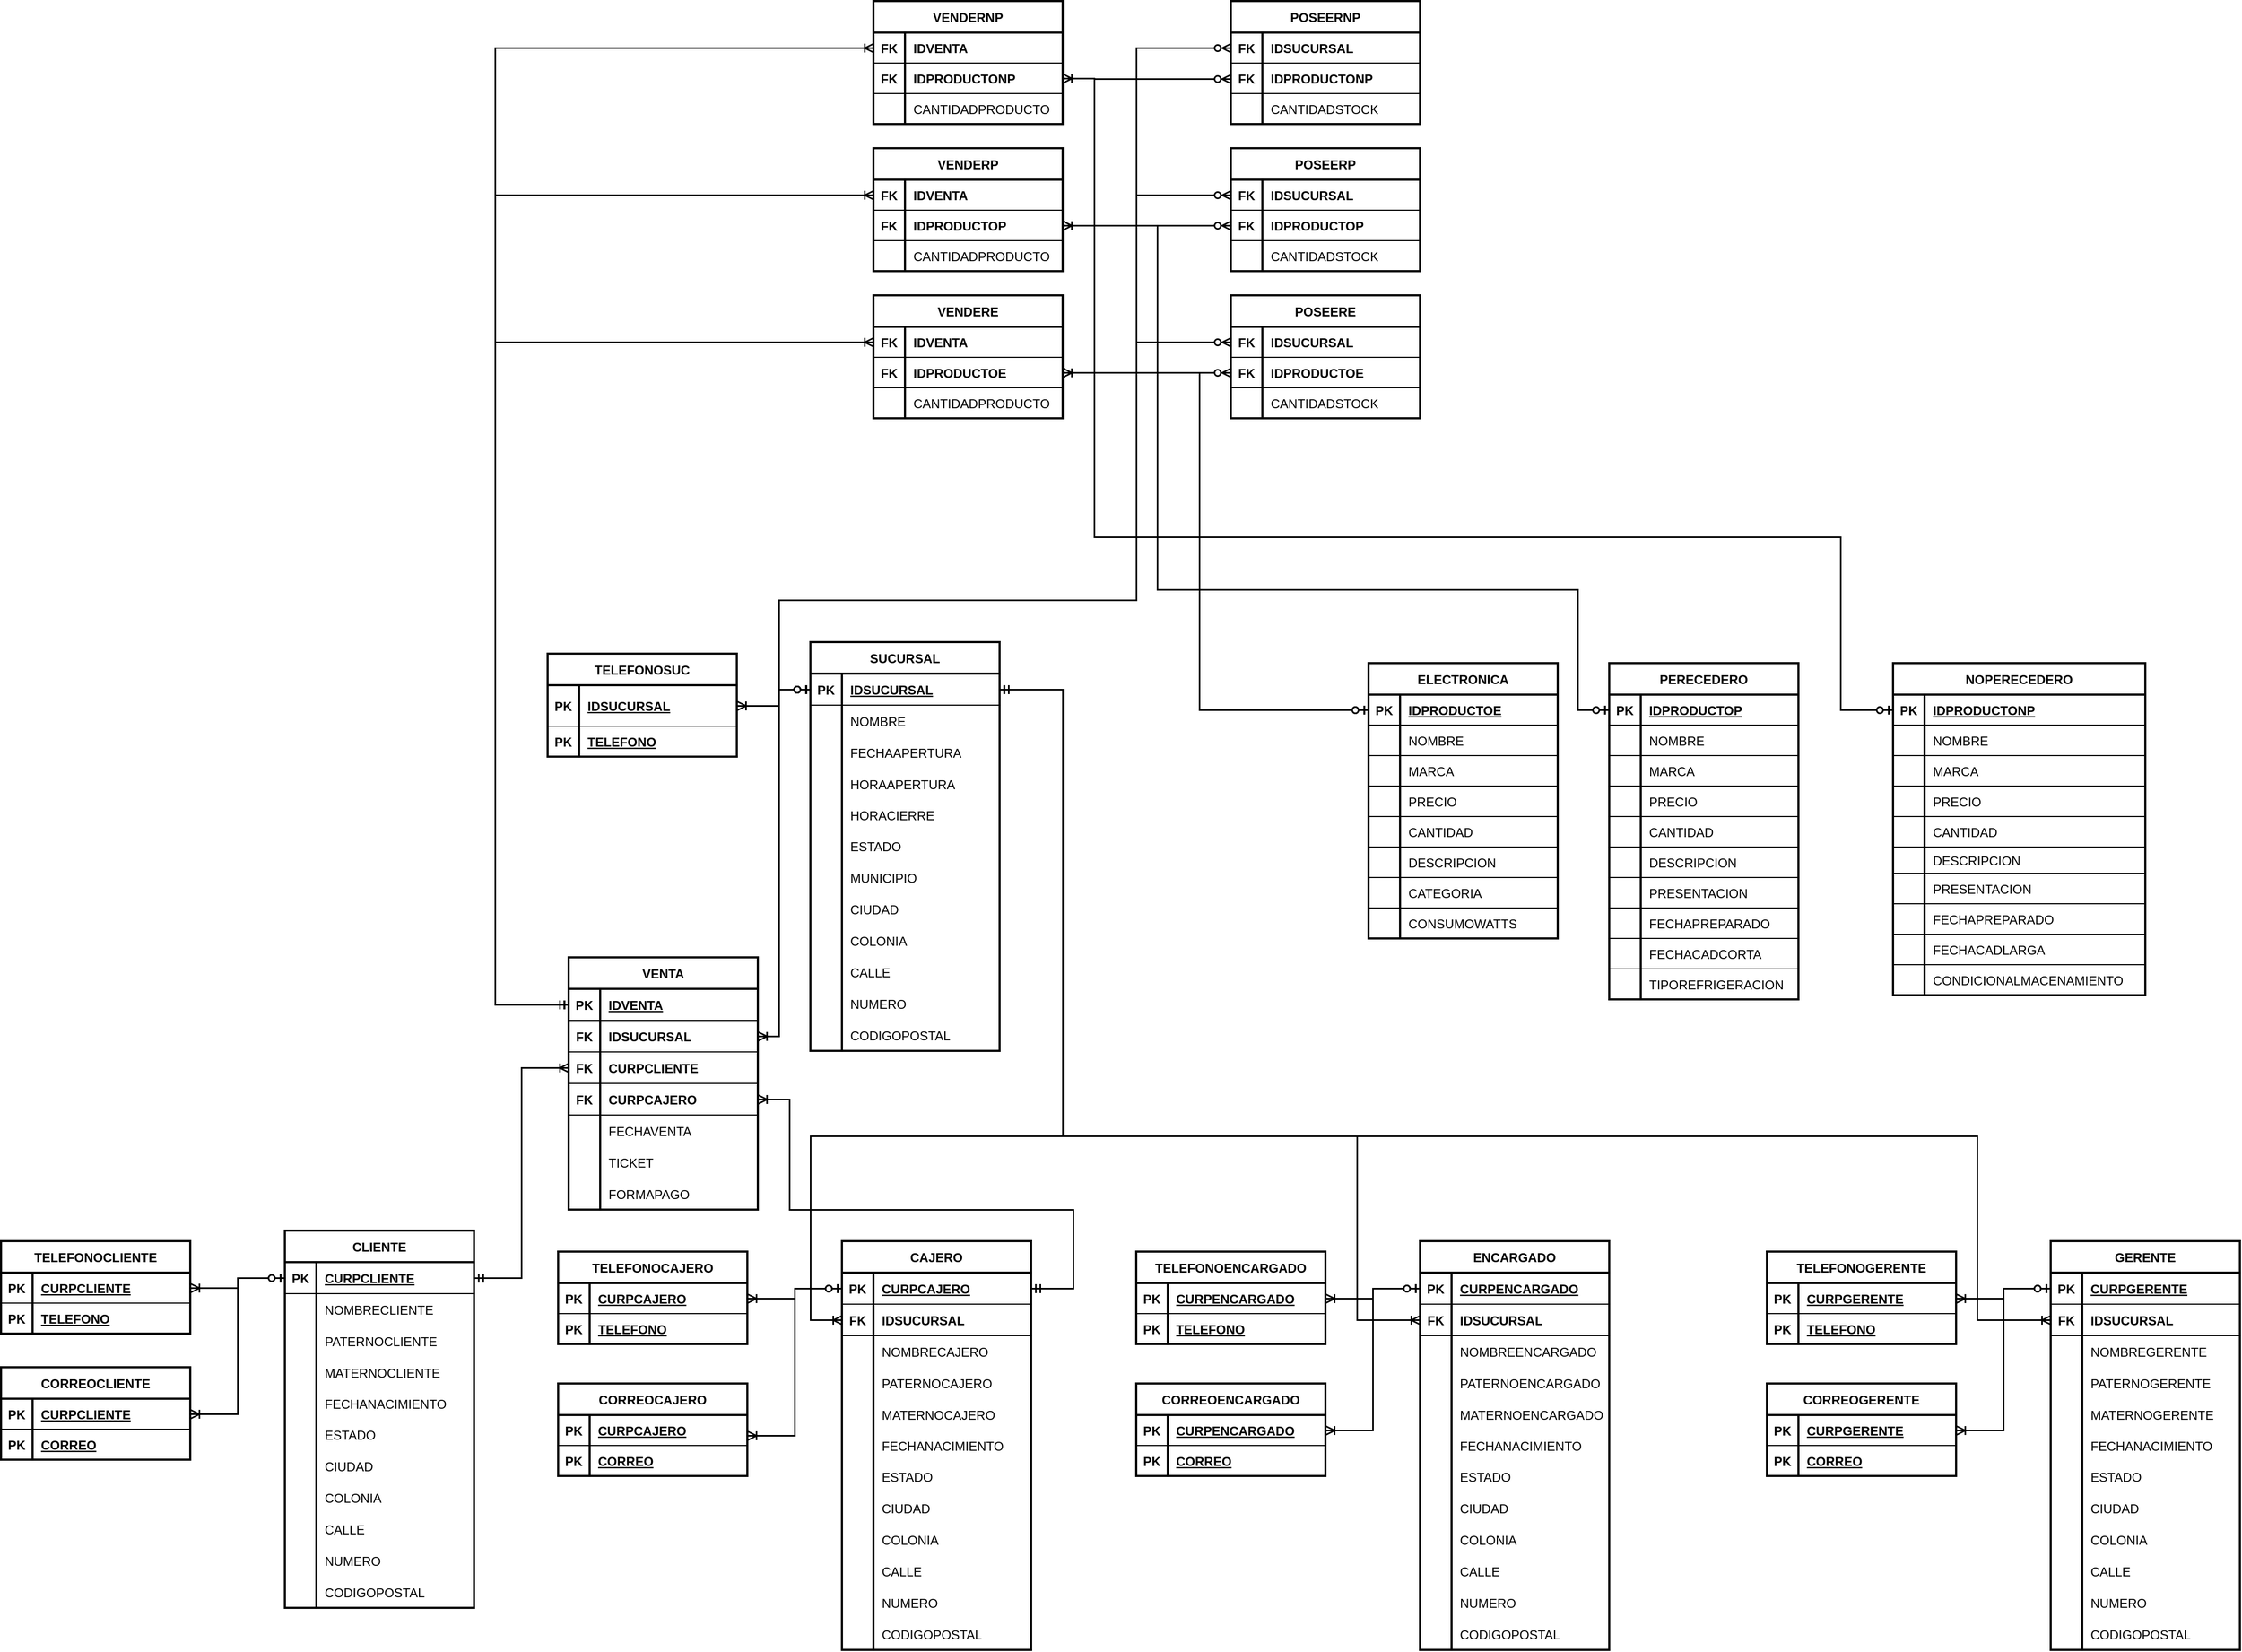 <mxfile version="21.1.8" type="device">
  <diagram name="Página-1" id="Tp8AoDqG6fBZrkkR3xW8">
    <mxGraphModel dx="2474" dy="2042" grid="1" gridSize="10" guides="1" tooltips="1" connect="1" arrows="1" fold="1" page="1" pageScale="1" pageWidth="827" pageHeight="1169" math="0" shadow="0">
      <root>
        <mxCell id="0" />
        <mxCell id="1" parent="0" />
        <mxCell id="Cf-g44wVqLGXjVm2Dpa--1" value="VENTA" style="shape=table;startSize=30;container=1;collapsible=1;childLayout=tableLayout;fixedRows=1;rowLines=0;fontStyle=1;align=center;resizeLast=1;strokeWidth=2;" parent="1" vertex="1">
          <mxGeometry x="300" y="350" width="180" height="240" as="geometry" />
        </mxCell>
        <mxCell id="Cf-g44wVqLGXjVm2Dpa--2" value="" style="shape=tableRow;horizontal=0;startSize=0;swimlaneHead=0;swimlaneBody=0;fillColor=none;collapsible=0;dropTarget=0;points=[[0,0.5],[1,0.5]];portConstraint=eastwest;top=0;left=0;right=0;bottom=1;" parent="Cf-g44wVqLGXjVm2Dpa--1" vertex="1">
          <mxGeometry y="30" width="180" height="30" as="geometry" />
        </mxCell>
        <mxCell id="Cf-g44wVqLGXjVm2Dpa--3" value="PK" style="shape=partialRectangle;connectable=0;fillColor=none;top=0;left=0;bottom=0;right=0;fontStyle=1;overflow=hidden;" parent="Cf-g44wVqLGXjVm2Dpa--2" vertex="1">
          <mxGeometry width="30" height="30" as="geometry">
            <mxRectangle width="30" height="30" as="alternateBounds" />
          </mxGeometry>
        </mxCell>
        <mxCell id="Cf-g44wVqLGXjVm2Dpa--4" value="IDVENTA" style="shape=partialRectangle;connectable=0;fillColor=none;top=0;left=0;bottom=0;right=0;align=left;spacingLeft=6;fontStyle=5;overflow=hidden;" parent="Cf-g44wVqLGXjVm2Dpa--2" vertex="1">
          <mxGeometry x="30" width="150" height="30" as="geometry">
            <mxRectangle width="150" height="30" as="alternateBounds" />
          </mxGeometry>
        </mxCell>
        <mxCell id="Cf-g44wVqLGXjVm2Dpa--18" value="" style="shape=tableRow;horizontal=0;startSize=0;swimlaneHead=0;swimlaneBody=0;fillColor=none;collapsible=0;dropTarget=0;points=[[0,0.5],[1,0.5]];portConstraint=eastwest;top=0;left=0;right=0;bottom=1;" parent="Cf-g44wVqLGXjVm2Dpa--1" vertex="1">
          <mxGeometry y="60" width="180" height="30" as="geometry" />
        </mxCell>
        <mxCell id="Cf-g44wVqLGXjVm2Dpa--19" value="FK" style="shape=partialRectangle;connectable=0;fillColor=none;top=0;left=0;bottom=0;right=0;fontStyle=1;overflow=hidden;" parent="Cf-g44wVqLGXjVm2Dpa--18" vertex="1">
          <mxGeometry width="30" height="30" as="geometry">
            <mxRectangle width="30" height="30" as="alternateBounds" />
          </mxGeometry>
        </mxCell>
        <mxCell id="Cf-g44wVqLGXjVm2Dpa--20" value="IDSUCURSAL" style="shape=partialRectangle;connectable=0;fillColor=none;top=0;left=0;bottom=0;right=0;align=left;spacingLeft=6;fontStyle=1;overflow=hidden;" parent="Cf-g44wVqLGXjVm2Dpa--18" vertex="1">
          <mxGeometry x="30" width="150" height="30" as="geometry">
            <mxRectangle width="150" height="30" as="alternateBounds" />
          </mxGeometry>
        </mxCell>
        <mxCell id="Cf-g44wVqLGXjVm2Dpa--32" value="" style="shape=tableRow;horizontal=0;startSize=0;swimlaneHead=0;swimlaneBody=0;fillColor=none;collapsible=0;dropTarget=0;points=[[0,0.5],[1,0.5]];portConstraint=eastwest;top=0;left=0;right=0;bottom=1;" parent="Cf-g44wVqLGXjVm2Dpa--1" vertex="1">
          <mxGeometry y="90" width="180" height="30" as="geometry" />
        </mxCell>
        <mxCell id="Cf-g44wVqLGXjVm2Dpa--33" value="FK" style="shape=partialRectangle;connectable=0;fillColor=none;top=0;left=0;bottom=0;right=0;fontStyle=1;overflow=hidden;" parent="Cf-g44wVqLGXjVm2Dpa--32" vertex="1">
          <mxGeometry width="30" height="30" as="geometry">
            <mxRectangle width="30" height="30" as="alternateBounds" />
          </mxGeometry>
        </mxCell>
        <mxCell id="Cf-g44wVqLGXjVm2Dpa--34" value="CURPCLIENTE" style="shape=partialRectangle;connectable=0;fillColor=none;top=0;left=0;bottom=0;right=0;align=left;spacingLeft=6;fontStyle=1;overflow=hidden;" parent="Cf-g44wVqLGXjVm2Dpa--32" vertex="1">
          <mxGeometry x="30" width="150" height="30" as="geometry">
            <mxRectangle width="150" height="30" as="alternateBounds" />
          </mxGeometry>
        </mxCell>
        <mxCell id="Cf-g44wVqLGXjVm2Dpa--35" value="" style="shape=tableRow;horizontal=0;startSize=0;swimlaneHead=0;swimlaneBody=0;fillColor=none;collapsible=0;dropTarget=0;points=[[0,0.5],[1,0.5]];portConstraint=eastwest;top=0;left=0;right=0;bottom=1;" parent="Cf-g44wVqLGXjVm2Dpa--1" vertex="1">
          <mxGeometry y="120" width="180" height="30" as="geometry" />
        </mxCell>
        <mxCell id="Cf-g44wVqLGXjVm2Dpa--36" value="FK" style="shape=partialRectangle;connectable=0;fillColor=none;top=0;left=0;bottom=0;right=0;fontStyle=1;overflow=hidden;" parent="Cf-g44wVqLGXjVm2Dpa--35" vertex="1">
          <mxGeometry width="30" height="30" as="geometry">
            <mxRectangle width="30" height="30" as="alternateBounds" />
          </mxGeometry>
        </mxCell>
        <mxCell id="Cf-g44wVqLGXjVm2Dpa--37" value="CURPCAJERO" style="shape=partialRectangle;connectable=0;fillColor=none;top=0;left=0;bottom=0;right=0;align=left;spacingLeft=6;fontStyle=1;overflow=hidden;" parent="Cf-g44wVqLGXjVm2Dpa--35" vertex="1">
          <mxGeometry x="30" width="150" height="30" as="geometry">
            <mxRectangle width="150" height="30" as="alternateBounds" />
          </mxGeometry>
        </mxCell>
        <mxCell id="Cf-g44wVqLGXjVm2Dpa--5" value="" style="shape=tableRow;horizontal=0;startSize=0;swimlaneHead=0;swimlaneBody=0;fillColor=none;collapsible=0;dropTarget=0;points=[[0,0.5],[1,0.5]];portConstraint=eastwest;top=0;left=0;right=0;bottom=0;" parent="Cf-g44wVqLGXjVm2Dpa--1" vertex="1">
          <mxGeometry y="150" width="180" height="30" as="geometry" />
        </mxCell>
        <mxCell id="Cf-g44wVqLGXjVm2Dpa--6" value="" style="shape=partialRectangle;connectable=0;fillColor=none;top=0;left=0;bottom=0;right=0;editable=1;overflow=hidden;" parent="Cf-g44wVqLGXjVm2Dpa--5" vertex="1">
          <mxGeometry width="30" height="30" as="geometry">
            <mxRectangle width="30" height="30" as="alternateBounds" />
          </mxGeometry>
        </mxCell>
        <mxCell id="Cf-g44wVqLGXjVm2Dpa--7" value="FECHAVENTA" style="shape=partialRectangle;connectable=0;fillColor=none;top=0;left=0;bottom=0;right=0;align=left;spacingLeft=6;overflow=hidden;" parent="Cf-g44wVqLGXjVm2Dpa--5" vertex="1">
          <mxGeometry x="30" width="150" height="30" as="geometry">
            <mxRectangle width="150" height="30" as="alternateBounds" />
          </mxGeometry>
        </mxCell>
        <mxCell id="Cf-g44wVqLGXjVm2Dpa--8" value="" style="shape=tableRow;horizontal=0;startSize=0;swimlaneHead=0;swimlaneBody=0;fillColor=none;collapsible=0;dropTarget=0;points=[[0,0.5],[1,0.5]];portConstraint=eastwest;top=0;left=0;right=0;bottom=0;" parent="Cf-g44wVqLGXjVm2Dpa--1" vertex="1">
          <mxGeometry y="180" width="180" height="30" as="geometry" />
        </mxCell>
        <mxCell id="Cf-g44wVqLGXjVm2Dpa--9" value="" style="shape=partialRectangle;connectable=0;fillColor=none;top=0;left=0;bottom=0;right=0;editable=1;overflow=hidden;" parent="Cf-g44wVqLGXjVm2Dpa--8" vertex="1">
          <mxGeometry width="30" height="30" as="geometry">
            <mxRectangle width="30" height="30" as="alternateBounds" />
          </mxGeometry>
        </mxCell>
        <mxCell id="Cf-g44wVqLGXjVm2Dpa--10" value="TICKET" style="shape=partialRectangle;connectable=0;fillColor=none;top=0;left=0;bottom=0;right=0;align=left;spacingLeft=6;overflow=hidden;" parent="Cf-g44wVqLGXjVm2Dpa--8" vertex="1">
          <mxGeometry x="30" width="150" height="30" as="geometry">
            <mxRectangle width="150" height="30" as="alternateBounds" />
          </mxGeometry>
        </mxCell>
        <mxCell id="EGTY2L-4NJMVaVMflJoW-1" value="" style="shape=tableRow;horizontal=0;startSize=0;swimlaneHead=0;swimlaneBody=0;fillColor=none;collapsible=0;dropTarget=0;points=[[0,0.5],[1,0.5]];portConstraint=eastwest;top=0;left=0;right=0;bottom=0;" parent="Cf-g44wVqLGXjVm2Dpa--1" vertex="1">
          <mxGeometry y="210" width="180" height="30" as="geometry" />
        </mxCell>
        <mxCell id="EGTY2L-4NJMVaVMflJoW-2" value="" style="shape=partialRectangle;connectable=0;fillColor=none;top=0;left=0;bottom=0;right=0;editable=1;overflow=hidden;" parent="EGTY2L-4NJMVaVMflJoW-1" vertex="1">
          <mxGeometry width="30" height="30" as="geometry">
            <mxRectangle width="30" height="30" as="alternateBounds" />
          </mxGeometry>
        </mxCell>
        <mxCell id="EGTY2L-4NJMVaVMflJoW-3" value="FORMAPAGO" style="shape=partialRectangle;connectable=0;fillColor=none;top=0;left=0;bottom=0;right=0;align=left;spacingLeft=6;overflow=hidden;" parent="EGTY2L-4NJMVaVMflJoW-1" vertex="1">
          <mxGeometry x="30" width="150" height="30" as="geometry">
            <mxRectangle width="150" height="30" as="alternateBounds" />
          </mxGeometry>
        </mxCell>
        <mxCell id="Cf-g44wVqLGXjVm2Dpa--41" value="SUCURSAL" style="shape=table;startSize=30;container=1;collapsible=1;childLayout=tableLayout;fixedRows=1;rowLines=0;fontStyle=1;align=center;resizeLast=1;strokeWidth=2;" parent="1" vertex="1">
          <mxGeometry x="530" y="50" width="180" height="389" as="geometry" />
        </mxCell>
        <mxCell id="Cf-g44wVqLGXjVm2Dpa--42" value="" style="shape=tableRow;horizontal=0;startSize=0;swimlaneHead=0;swimlaneBody=0;fillColor=none;collapsible=0;dropTarget=0;points=[[0,0.5],[1,0.5]];portConstraint=eastwest;top=0;left=0;right=0;bottom=1;" parent="Cf-g44wVqLGXjVm2Dpa--41" vertex="1">
          <mxGeometry y="30" width="180" height="30" as="geometry" />
        </mxCell>
        <mxCell id="Cf-g44wVqLGXjVm2Dpa--43" value="PK" style="shape=partialRectangle;connectable=0;fillColor=none;top=0;left=0;bottom=0;right=0;fontStyle=1;overflow=hidden;" parent="Cf-g44wVqLGXjVm2Dpa--42" vertex="1">
          <mxGeometry width="30" height="30" as="geometry">
            <mxRectangle width="30" height="30" as="alternateBounds" />
          </mxGeometry>
        </mxCell>
        <mxCell id="Cf-g44wVqLGXjVm2Dpa--44" value="IDSUCURSAL" style="shape=partialRectangle;connectable=0;fillColor=none;top=0;left=0;bottom=0;right=0;align=left;spacingLeft=6;fontStyle=5;overflow=hidden;" parent="Cf-g44wVqLGXjVm2Dpa--42" vertex="1">
          <mxGeometry x="30" width="150" height="30" as="geometry">
            <mxRectangle width="150" height="30" as="alternateBounds" />
          </mxGeometry>
        </mxCell>
        <mxCell id="Cf-g44wVqLGXjVm2Dpa--54" value="" style="shape=tableRow;horizontal=0;startSize=0;swimlaneHead=0;swimlaneBody=0;fillColor=none;collapsible=0;dropTarget=0;points=[[0,0.5],[1,0.5]];portConstraint=eastwest;top=0;left=0;right=0;bottom=0;" parent="Cf-g44wVqLGXjVm2Dpa--41" vertex="1">
          <mxGeometry y="60" width="180" height="30" as="geometry" />
        </mxCell>
        <mxCell id="Cf-g44wVqLGXjVm2Dpa--55" value="" style="shape=partialRectangle;connectable=0;fillColor=none;top=0;left=0;bottom=0;right=0;editable=1;overflow=hidden;" parent="Cf-g44wVqLGXjVm2Dpa--54" vertex="1">
          <mxGeometry width="30" height="30" as="geometry">
            <mxRectangle width="30" height="30" as="alternateBounds" />
          </mxGeometry>
        </mxCell>
        <mxCell id="Cf-g44wVqLGXjVm2Dpa--56" value="NOMBRE" style="shape=partialRectangle;connectable=0;fillColor=none;top=0;left=0;bottom=0;right=0;align=left;spacingLeft=6;overflow=hidden;" parent="Cf-g44wVqLGXjVm2Dpa--54" vertex="1">
          <mxGeometry x="30" width="150" height="30" as="geometry">
            <mxRectangle width="150" height="30" as="alternateBounds" />
          </mxGeometry>
        </mxCell>
        <mxCell id="Cf-g44wVqLGXjVm2Dpa--57" value="" style="shape=tableRow;horizontal=0;startSize=0;swimlaneHead=0;swimlaneBody=0;fillColor=none;collapsible=0;dropTarget=0;points=[[0,0.5],[1,0.5]];portConstraint=eastwest;top=0;left=0;right=0;bottom=0;" parent="Cf-g44wVqLGXjVm2Dpa--41" vertex="1">
          <mxGeometry y="90" width="180" height="30" as="geometry" />
        </mxCell>
        <mxCell id="Cf-g44wVqLGXjVm2Dpa--58" value="" style="shape=partialRectangle;connectable=0;fillColor=none;top=0;left=0;bottom=0;right=0;editable=1;overflow=hidden;" parent="Cf-g44wVqLGXjVm2Dpa--57" vertex="1">
          <mxGeometry width="30" height="30" as="geometry">
            <mxRectangle width="30" height="30" as="alternateBounds" />
          </mxGeometry>
        </mxCell>
        <mxCell id="Cf-g44wVqLGXjVm2Dpa--59" value="FECHAAPERTURA" style="shape=partialRectangle;connectable=0;fillColor=none;top=0;left=0;bottom=0;right=0;align=left;spacingLeft=6;overflow=hidden;" parent="Cf-g44wVqLGXjVm2Dpa--57" vertex="1">
          <mxGeometry x="30" width="150" height="30" as="geometry">
            <mxRectangle width="150" height="30" as="alternateBounds" />
          </mxGeometry>
        </mxCell>
        <mxCell id="Cf-g44wVqLGXjVm2Dpa--63" value="" style="shape=tableRow;horizontal=0;startSize=0;swimlaneHead=0;swimlaneBody=0;fillColor=none;collapsible=0;dropTarget=0;points=[[0,0.5],[1,0.5]];portConstraint=eastwest;top=0;left=0;right=0;bottom=0;" parent="Cf-g44wVqLGXjVm2Dpa--41" vertex="1">
          <mxGeometry y="120" width="180" height="30" as="geometry" />
        </mxCell>
        <mxCell id="Cf-g44wVqLGXjVm2Dpa--64" value="" style="shape=partialRectangle;connectable=0;fillColor=none;top=0;left=0;bottom=0;right=0;editable=1;overflow=hidden;" parent="Cf-g44wVqLGXjVm2Dpa--63" vertex="1">
          <mxGeometry width="30" height="30" as="geometry">
            <mxRectangle width="30" height="30" as="alternateBounds" />
          </mxGeometry>
        </mxCell>
        <mxCell id="Cf-g44wVqLGXjVm2Dpa--65" value="HORAAPERTURA" style="shape=partialRectangle;connectable=0;fillColor=none;top=0;left=0;bottom=0;right=0;align=left;spacingLeft=6;overflow=hidden;" parent="Cf-g44wVqLGXjVm2Dpa--63" vertex="1">
          <mxGeometry x="30" width="150" height="30" as="geometry">
            <mxRectangle width="150" height="30" as="alternateBounds" />
          </mxGeometry>
        </mxCell>
        <mxCell id="Cf-g44wVqLGXjVm2Dpa--66" value="" style="shape=tableRow;horizontal=0;startSize=0;swimlaneHead=0;swimlaneBody=0;fillColor=none;collapsible=0;dropTarget=0;points=[[0,0.5],[1,0.5]];portConstraint=eastwest;top=0;left=0;right=0;bottom=0;" parent="Cf-g44wVqLGXjVm2Dpa--41" vertex="1">
          <mxGeometry y="150" width="180" height="29" as="geometry" />
        </mxCell>
        <mxCell id="Cf-g44wVqLGXjVm2Dpa--67" value="" style="shape=partialRectangle;connectable=0;fillColor=none;top=0;left=0;bottom=0;right=0;editable=1;overflow=hidden;" parent="Cf-g44wVqLGXjVm2Dpa--66" vertex="1">
          <mxGeometry width="30" height="29" as="geometry">
            <mxRectangle width="30" height="29" as="alternateBounds" />
          </mxGeometry>
        </mxCell>
        <mxCell id="Cf-g44wVqLGXjVm2Dpa--68" value="HORACIERRE" style="shape=partialRectangle;connectable=0;fillColor=none;top=0;left=0;bottom=0;right=0;align=left;spacingLeft=6;overflow=hidden;" parent="Cf-g44wVqLGXjVm2Dpa--66" vertex="1">
          <mxGeometry x="30" width="150" height="29" as="geometry">
            <mxRectangle width="150" height="29" as="alternateBounds" />
          </mxGeometry>
        </mxCell>
        <mxCell id="Cf-g44wVqLGXjVm2Dpa--75" value="" style="shape=tableRow;horizontal=0;startSize=0;swimlaneHead=0;swimlaneBody=0;fillColor=none;collapsible=0;dropTarget=0;points=[[0,0.5],[1,0.5]];portConstraint=eastwest;top=0;left=0;right=0;bottom=0;" parent="Cf-g44wVqLGXjVm2Dpa--41" vertex="1">
          <mxGeometry y="179" width="180" height="30" as="geometry" />
        </mxCell>
        <mxCell id="Cf-g44wVqLGXjVm2Dpa--76" value="" style="shape=partialRectangle;connectable=0;fillColor=none;top=0;left=0;bottom=0;right=0;editable=1;overflow=hidden;" parent="Cf-g44wVqLGXjVm2Dpa--75" vertex="1">
          <mxGeometry width="30" height="30" as="geometry">
            <mxRectangle width="30" height="30" as="alternateBounds" />
          </mxGeometry>
        </mxCell>
        <mxCell id="Cf-g44wVqLGXjVm2Dpa--77" value="ESTADO" style="shape=partialRectangle;connectable=0;fillColor=none;top=0;left=0;bottom=0;right=0;align=left;spacingLeft=6;overflow=hidden;" parent="Cf-g44wVqLGXjVm2Dpa--75" vertex="1">
          <mxGeometry x="30" width="150" height="30" as="geometry">
            <mxRectangle width="150" height="30" as="alternateBounds" />
          </mxGeometry>
        </mxCell>
        <mxCell id="Cf-g44wVqLGXjVm2Dpa--87" value="" style="shape=tableRow;horizontal=0;startSize=0;swimlaneHead=0;swimlaneBody=0;fillColor=none;collapsible=0;dropTarget=0;points=[[0,0.5],[1,0.5]];portConstraint=eastwest;top=0;left=0;right=0;bottom=0;" parent="Cf-g44wVqLGXjVm2Dpa--41" vertex="1">
          <mxGeometry y="209" width="180" height="30" as="geometry" />
        </mxCell>
        <mxCell id="Cf-g44wVqLGXjVm2Dpa--88" value="" style="shape=partialRectangle;connectable=0;fillColor=none;top=0;left=0;bottom=0;right=0;editable=1;overflow=hidden;" parent="Cf-g44wVqLGXjVm2Dpa--87" vertex="1">
          <mxGeometry width="30" height="30" as="geometry">
            <mxRectangle width="30" height="30" as="alternateBounds" />
          </mxGeometry>
        </mxCell>
        <mxCell id="Cf-g44wVqLGXjVm2Dpa--89" value="MUNICIPIO" style="shape=partialRectangle;connectable=0;fillColor=none;top=0;left=0;bottom=0;right=0;align=left;spacingLeft=6;overflow=hidden;" parent="Cf-g44wVqLGXjVm2Dpa--87" vertex="1">
          <mxGeometry x="30" width="150" height="30" as="geometry">
            <mxRectangle width="150" height="30" as="alternateBounds" />
          </mxGeometry>
        </mxCell>
        <mxCell id="Cf-g44wVqLGXjVm2Dpa--84" value="" style="shape=tableRow;horizontal=0;startSize=0;swimlaneHead=0;swimlaneBody=0;fillColor=none;collapsible=0;dropTarget=0;points=[[0,0.5],[1,0.5]];portConstraint=eastwest;top=0;left=0;right=0;bottom=0;" parent="Cf-g44wVqLGXjVm2Dpa--41" vertex="1">
          <mxGeometry y="239" width="180" height="30" as="geometry" />
        </mxCell>
        <mxCell id="Cf-g44wVqLGXjVm2Dpa--85" value="" style="shape=partialRectangle;connectable=0;fillColor=none;top=0;left=0;bottom=0;right=0;editable=1;overflow=hidden;" parent="Cf-g44wVqLGXjVm2Dpa--84" vertex="1">
          <mxGeometry width="30" height="30" as="geometry">
            <mxRectangle width="30" height="30" as="alternateBounds" />
          </mxGeometry>
        </mxCell>
        <mxCell id="Cf-g44wVqLGXjVm2Dpa--86" value="CIUDAD" style="shape=partialRectangle;connectable=0;fillColor=none;top=0;left=0;bottom=0;right=0;align=left;spacingLeft=6;overflow=hidden;" parent="Cf-g44wVqLGXjVm2Dpa--84" vertex="1">
          <mxGeometry x="30" width="150" height="30" as="geometry">
            <mxRectangle width="150" height="30" as="alternateBounds" />
          </mxGeometry>
        </mxCell>
        <mxCell id="Cf-g44wVqLGXjVm2Dpa--81" value="" style="shape=tableRow;horizontal=0;startSize=0;swimlaneHead=0;swimlaneBody=0;fillColor=none;collapsible=0;dropTarget=0;points=[[0,0.5],[1,0.5]];portConstraint=eastwest;top=0;left=0;right=0;bottom=0;" parent="Cf-g44wVqLGXjVm2Dpa--41" vertex="1">
          <mxGeometry y="269" width="180" height="30" as="geometry" />
        </mxCell>
        <mxCell id="Cf-g44wVqLGXjVm2Dpa--82" value="" style="shape=partialRectangle;connectable=0;fillColor=none;top=0;left=0;bottom=0;right=0;editable=1;overflow=hidden;" parent="Cf-g44wVqLGXjVm2Dpa--81" vertex="1">
          <mxGeometry width="30" height="30" as="geometry">
            <mxRectangle width="30" height="30" as="alternateBounds" />
          </mxGeometry>
        </mxCell>
        <mxCell id="Cf-g44wVqLGXjVm2Dpa--83" value="COLONIA" style="shape=partialRectangle;connectable=0;fillColor=none;top=0;left=0;bottom=0;right=0;align=left;spacingLeft=6;overflow=hidden;" parent="Cf-g44wVqLGXjVm2Dpa--81" vertex="1">
          <mxGeometry x="30" width="150" height="30" as="geometry">
            <mxRectangle width="150" height="30" as="alternateBounds" />
          </mxGeometry>
        </mxCell>
        <mxCell id="Cf-g44wVqLGXjVm2Dpa--78" value="" style="shape=tableRow;horizontal=0;startSize=0;swimlaneHead=0;swimlaneBody=0;fillColor=none;collapsible=0;dropTarget=0;points=[[0,0.5],[1,0.5]];portConstraint=eastwest;top=0;left=0;right=0;bottom=0;" parent="Cf-g44wVqLGXjVm2Dpa--41" vertex="1">
          <mxGeometry y="299" width="180" height="30" as="geometry" />
        </mxCell>
        <mxCell id="Cf-g44wVqLGXjVm2Dpa--79" value="" style="shape=partialRectangle;connectable=0;fillColor=none;top=0;left=0;bottom=0;right=0;editable=1;overflow=hidden;" parent="Cf-g44wVqLGXjVm2Dpa--78" vertex="1">
          <mxGeometry width="30" height="30" as="geometry">
            <mxRectangle width="30" height="30" as="alternateBounds" />
          </mxGeometry>
        </mxCell>
        <mxCell id="Cf-g44wVqLGXjVm2Dpa--80" value="CALLE" style="shape=partialRectangle;connectable=0;fillColor=none;top=0;left=0;bottom=0;right=0;align=left;spacingLeft=6;overflow=hidden;" parent="Cf-g44wVqLGXjVm2Dpa--78" vertex="1">
          <mxGeometry x="30" width="150" height="30" as="geometry">
            <mxRectangle width="150" height="30" as="alternateBounds" />
          </mxGeometry>
        </mxCell>
        <mxCell id="Cf-g44wVqLGXjVm2Dpa--60" value="" style="shape=tableRow;horizontal=0;startSize=0;swimlaneHead=0;swimlaneBody=0;fillColor=none;collapsible=0;dropTarget=0;points=[[0,0.5],[1,0.5]];portConstraint=eastwest;top=0;left=0;right=0;bottom=0;" parent="Cf-g44wVqLGXjVm2Dpa--41" vertex="1">
          <mxGeometry y="329" width="180" height="30" as="geometry" />
        </mxCell>
        <mxCell id="Cf-g44wVqLGXjVm2Dpa--61" value="" style="shape=partialRectangle;connectable=0;fillColor=none;top=0;left=0;bottom=0;right=0;editable=1;overflow=hidden;" parent="Cf-g44wVqLGXjVm2Dpa--60" vertex="1">
          <mxGeometry width="30" height="30" as="geometry">
            <mxRectangle width="30" height="30" as="alternateBounds" />
          </mxGeometry>
        </mxCell>
        <mxCell id="Cf-g44wVqLGXjVm2Dpa--62" value="NUMERO" style="shape=partialRectangle;connectable=0;fillColor=none;top=0;left=0;bottom=0;right=0;align=left;spacingLeft=6;overflow=hidden;" parent="Cf-g44wVqLGXjVm2Dpa--60" vertex="1">
          <mxGeometry x="30" width="150" height="30" as="geometry">
            <mxRectangle width="150" height="30" as="alternateBounds" />
          </mxGeometry>
        </mxCell>
        <mxCell id="Cf-g44wVqLGXjVm2Dpa--72" value="" style="shape=tableRow;horizontal=0;startSize=0;swimlaneHead=0;swimlaneBody=0;fillColor=none;collapsible=0;dropTarget=0;points=[[0,0.5],[1,0.5]];portConstraint=eastwest;top=0;left=0;right=0;bottom=0;" parent="Cf-g44wVqLGXjVm2Dpa--41" vertex="1">
          <mxGeometry y="359" width="180" height="30" as="geometry" />
        </mxCell>
        <mxCell id="Cf-g44wVqLGXjVm2Dpa--73" value="" style="shape=partialRectangle;connectable=0;fillColor=none;top=0;left=0;bottom=0;right=0;editable=1;overflow=hidden;" parent="Cf-g44wVqLGXjVm2Dpa--72" vertex="1">
          <mxGeometry width="30" height="30" as="geometry">
            <mxRectangle width="30" height="30" as="alternateBounds" />
          </mxGeometry>
        </mxCell>
        <mxCell id="Cf-g44wVqLGXjVm2Dpa--74" value="CODIGOPOSTAL" style="shape=partialRectangle;connectable=0;fillColor=none;top=0;left=0;bottom=0;right=0;align=left;spacingLeft=6;overflow=hidden;" parent="Cf-g44wVqLGXjVm2Dpa--72" vertex="1">
          <mxGeometry x="30" width="150" height="30" as="geometry">
            <mxRectangle width="150" height="30" as="alternateBounds" />
          </mxGeometry>
        </mxCell>
        <mxCell id="Cf-g44wVqLGXjVm2Dpa--90" value="TELEFONOSUC" style="shape=table;startSize=30;container=1;collapsible=1;childLayout=tableLayout;fixedRows=1;rowLines=0;fontStyle=1;align=center;resizeLast=1;strokeWidth=2;" parent="1" vertex="1">
          <mxGeometry x="280" y="61" width="180" height="98" as="geometry" />
        </mxCell>
        <mxCell id="Cf-g44wVqLGXjVm2Dpa--91" value="" style="shape=tableRow;horizontal=0;startSize=0;swimlaneHead=0;swimlaneBody=0;fillColor=none;collapsible=0;dropTarget=0;points=[[0,0.5],[1,0.5]];portConstraint=eastwest;top=0;left=0;right=0;bottom=1;" parent="Cf-g44wVqLGXjVm2Dpa--90" vertex="1">
          <mxGeometry y="30" width="180" height="39" as="geometry" />
        </mxCell>
        <mxCell id="Cf-g44wVqLGXjVm2Dpa--92" value="PK" style="shape=partialRectangle;connectable=0;fillColor=none;top=0;left=0;bottom=0;right=0;fontStyle=1;overflow=hidden;" parent="Cf-g44wVqLGXjVm2Dpa--91" vertex="1">
          <mxGeometry width="30" height="39" as="geometry">
            <mxRectangle width="30" height="39" as="alternateBounds" />
          </mxGeometry>
        </mxCell>
        <mxCell id="Cf-g44wVqLGXjVm2Dpa--93" value="IDSUCURSAL" style="shape=partialRectangle;connectable=0;fillColor=none;top=0;left=0;bottom=0;right=0;align=left;spacingLeft=6;fontStyle=5;overflow=hidden;" parent="Cf-g44wVqLGXjVm2Dpa--91" vertex="1">
          <mxGeometry x="30" width="150" height="39" as="geometry">
            <mxRectangle width="150" height="39" as="alternateBounds" />
          </mxGeometry>
        </mxCell>
        <mxCell id="Cf-g44wVqLGXjVm2Dpa--109" value="" style="shape=tableRow;horizontal=0;startSize=0;swimlaneHead=0;swimlaneBody=0;fillColor=none;collapsible=0;dropTarget=0;points=[[0,0.5],[1,0.5]];portConstraint=eastwest;top=0;left=0;right=0;bottom=1;" parent="Cf-g44wVqLGXjVm2Dpa--90" vertex="1">
          <mxGeometry y="69" width="180" height="29" as="geometry" />
        </mxCell>
        <mxCell id="Cf-g44wVqLGXjVm2Dpa--110" value="PK" style="shape=partialRectangle;connectable=0;fillColor=none;top=0;left=0;bottom=0;right=0;fontStyle=1;overflow=hidden;" parent="Cf-g44wVqLGXjVm2Dpa--109" vertex="1">
          <mxGeometry width="30" height="29" as="geometry">
            <mxRectangle width="30" height="29" as="alternateBounds" />
          </mxGeometry>
        </mxCell>
        <mxCell id="Cf-g44wVqLGXjVm2Dpa--111" value="TELEFONO" style="shape=partialRectangle;connectable=0;fillColor=none;top=0;left=0;bottom=0;right=0;align=left;spacingLeft=6;fontStyle=5;overflow=hidden;" parent="Cf-g44wVqLGXjVm2Dpa--109" vertex="1">
          <mxGeometry x="30" width="150" height="29" as="geometry">
            <mxRectangle width="150" height="29" as="alternateBounds" />
          </mxGeometry>
        </mxCell>
        <mxCell id="Cf-g44wVqLGXjVm2Dpa--112" value="CLIENTE" style="shape=table;startSize=30;container=1;collapsible=1;childLayout=tableLayout;fixedRows=1;rowLines=0;fontStyle=1;align=center;resizeLast=1;strokeWidth=2;" parent="1" vertex="1">
          <mxGeometry x="30" y="610" width="180" height="359" as="geometry" />
        </mxCell>
        <mxCell id="Cf-g44wVqLGXjVm2Dpa--113" value="" style="shape=tableRow;horizontal=0;startSize=0;swimlaneHead=0;swimlaneBody=0;fillColor=none;collapsible=0;dropTarget=0;points=[[0,0.5],[1,0.5]];portConstraint=eastwest;top=0;left=0;right=0;bottom=1;" parent="Cf-g44wVqLGXjVm2Dpa--112" vertex="1">
          <mxGeometry y="30" width="180" height="30" as="geometry" />
        </mxCell>
        <mxCell id="Cf-g44wVqLGXjVm2Dpa--114" value="PK" style="shape=partialRectangle;connectable=0;fillColor=none;top=0;left=0;bottom=0;right=0;fontStyle=1;overflow=hidden;" parent="Cf-g44wVqLGXjVm2Dpa--113" vertex="1">
          <mxGeometry width="30" height="30" as="geometry">
            <mxRectangle width="30" height="30" as="alternateBounds" />
          </mxGeometry>
        </mxCell>
        <mxCell id="Cf-g44wVqLGXjVm2Dpa--115" value="CURPCLIENTE" style="shape=partialRectangle;connectable=0;fillColor=none;top=0;left=0;bottom=0;right=0;align=left;spacingLeft=6;fontStyle=5;overflow=hidden;" parent="Cf-g44wVqLGXjVm2Dpa--113" vertex="1">
          <mxGeometry x="30" width="150" height="30" as="geometry">
            <mxRectangle width="150" height="30" as="alternateBounds" />
          </mxGeometry>
        </mxCell>
        <mxCell id="Cf-g44wVqLGXjVm2Dpa--116" value="" style="shape=tableRow;horizontal=0;startSize=0;swimlaneHead=0;swimlaneBody=0;fillColor=none;collapsible=0;dropTarget=0;points=[[0,0.5],[1,0.5]];portConstraint=eastwest;top=0;left=0;right=0;bottom=0;" parent="Cf-g44wVqLGXjVm2Dpa--112" vertex="1">
          <mxGeometry y="60" width="180" height="30" as="geometry" />
        </mxCell>
        <mxCell id="Cf-g44wVqLGXjVm2Dpa--117" value="" style="shape=partialRectangle;connectable=0;fillColor=none;top=0;left=0;bottom=0;right=0;editable=1;overflow=hidden;" parent="Cf-g44wVqLGXjVm2Dpa--116" vertex="1">
          <mxGeometry width="30" height="30" as="geometry">
            <mxRectangle width="30" height="30" as="alternateBounds" />
          </mxGeometry>
        </mxCell>
        <mxCell id="Cf-g44wVqLGXjVm2Dpa--118" value="NOMBRECLIENTE" style="shape=partialRectangle;connectable=0;fillColor=none;top=0;left=0;bottom=0;right=0;align=left;spacingLeft=6;overflow=hidden;" parent="Cf-g44wVqLGXjVm2Dpa--116" vertex="1">
          <mxGeometry x="30" width="150" height="30" as="geometry">
            <mxRectangle width="150" height="30" as="alternateBounds" />
          </mxGeometry>
        </mxCell>
        <mxCell id="Cf-g44wVqLGXjVm2Dpa--119" value="" style="shape=tableRow;horizontal=0;startSize=0;swimlaneHead=0;swimlaneBody=0;fillColor=none;collapsible=0;dropTarget=0;points=[[0,0.5],[1,0.5]];portConstraint=eastwest;top=0;left=0;right=0;bottom=0;" parent="Cf-g44wVqLGXjVm2Dpa--112" vertex="1">
          <mxGeometry y="90" width="180" height="30" as="geometry" />
        </mxCell>
        <mxCell id="Cf-g44wVqLGXjVm2Dpa--120" value="" style="shape=partialRectangle;connectable=0;fillColor=none;top=0;left=0;bottom=0;right=0;editable=1;overflow=hidden;" parent="Cf-g44wVqLGXjVm2Dpa--119" vertex="1">
          <mxGeometry width="30" height="30" as="geometry">
            <mxRectangle width="30" height="30" as="alternateBounds" />
          </mxGeometry>
        </mxCell>
        <mxCell id="Cf-g44wVqLGXjVm2Dpa--121" value="PATERNOCLIENTE" style="shape=partialRectangle;connectable=0;fillColor=none;top=0;left=0;bottom=0;right=0;align=left;spacingLeft=6;overflow=hidden;" parent="Cf-g44wVqLGXjVm2Dpa--119" vertex="1">
          <mxGeometry x="30" width="150" height="30" as="geometry">
            <mxRectangle width="150" height="30" as="alternateBounds" />
          </mxGeometry>
        </mxCell>
        <mxCell id="Cf-g44wVqLGXjVm2Dpa--122" value="" style="shape=tableRow;horizontal=0;startSize=0;swimlaneHead=0;swimlaneBody=0;fillColor=none;collapsible=0;dropTarget=0;points=[[0,0.5],[1,0.5]];portConstraint=eastwest;top=0;left=0;right=0;bottom=0;" parent="Cf-g44wVqLGXjVm2Dpa--112" vertex="1">
          <mxGeometry y="120" width="180" height="30" as="geometry" />
        </mxCell>
        <mxCell id="Cf-g44wVqLGXjVm2Dpa--123" value="" style="shape=partialRectangle;connectable=0;fillColor=none;top=0;left=0;bottom=0;right=0;editable=1;overflow=hidden;" parent="Cf-g44wVqLGXjVm2Dpa--122" vertex="1">
          <mxGeometry width="30" height="30" as="geometry">
            <mxRectangle width="30" height="30" as="alternateBounds" />
          </mxGeometry>
        </mxCell>
        <mxCell id="Cf-g44wVqLGXjVm2Dpa--124" value="MATERNOCLIENTE" style="shape=partialRectangle;connectable=0;fillColor=none;top=0;left=0;bottom=0;right=0;align=left;spacingLeft=6;overflow=hidden;" parent="Cf-g44wVqLGXjVm2Dpa--122" vertex="1">
          <mxGeometry x="30" width="150" height="30" as="geometry">
            <mxRectangle width="150" height="30" as="alternateBounds" />
          </mxGeometry>
        </mxCell>
        <mxCell id="Cf-g44wVqLGXjVm2Dpa--125" value="" style="shape=tableRow;horizontal=0;startSize=0;swimlaneHead=0;swimlaneBody=0;fillColor=none;collapsible=0;dropTarget=0;points=[[0,0.5],[1,0.5]];portConstraint=eastwest;top=0;left=0;right=0;bottom=0;" parent="Cf-g44wVqLGXjVm2Dpa--112" vertex="1">
          <mxGeometry y="150" width="180" height="29" as="geometry" />
        </mxCell>
        <mxCell id="Cf-g44wVqLGXjVm2Dpa--126" value="" style="shape=partialRectangle;connectable=0;fillColor=none;top=0;left=0;bottom=0;right=0;editable=1;overflow=hidden;" parent="Cf-g44wVqLGXjVm2Dpa--125" vertex="1">
          <mxGeometry width="30" height="29" as="geometry">
            <mxRectangle width="30" height="29" as="alternateBounds" />
          </mxGeometry>
        </mxCell>
        <mxCell id="Cf-g44wVqLGXjVm2Dpa--127" value="FECHANACIMIENTO" style="shape=partialRectangle;connectable=0;fillColor=none;top=0;left=0;bottom=0;right=0;align=left;spacingLeft=6;overflow=hidden;" parent="Cf-g44wVqLGXjVm2Dpa--125" vertex="1">
          <mxGeometry x="30" width="150" height="29" as="geometry">
            <mxRectangle width="150" height="29" as="alternateBounds" />
          </mxGeometry>
        </mxCell>
        <mxCell id="Cf-g44wVqLGXjVm2Dpa--128" value="" style="shape=tableRow;horizontal=0;startSize=0;swimlaneHead=0;swimlaneBody=0;fillColor=none;collapsible=0;dropTarget=0;points=[[0,0.5],[1,0.5]];portConstraint=eastwest;top=0;left=0;right=0;bottom=0;" parent="Cf-g44wVqLGXjVm2Dpa--112" vertex="1">
          <mxGeometry y="179" width="180" height="30" as="geometry" />
        </mxCell>
        <mxCell id="Cf-g44wVqLGXjVm2Dpa--129" value="" style="shape=partialRectangle;connectable=0;fillColor=none;top=0;left=0;bottom=0;right=0;editable=1;overflow=hidden;" parent="Cf-g44wVqLGXjVm2Dpa--128" vertex="1">
          <mxGeometry width="30" height="30" as="geometry">
            <mxRectangle width="30" height="30" as="alternateBounds" />
          </mxGeometry>
        </mxCell>
        <mxCell id="Cf-g44wVqLGXjVm2Dpa--130" value="ESTADO" style="shape=partialRectangle;connectable=0;fillColor=none;top=0;left=0;bottom=0;right=0;align=left;spacingLeft=6;overflow=hidden;" parent="Cf-g44wVqLGXjVm2Dpa--128" vertex="1">
          <mxGeometry x="30" width="150" height="30" as="geometry">
            <mxRectangle width="150" height="30" as="alternateBounds" />
          </mxGeometry>
        </mxCell>
        <mxCell id="Cf-g44wVqLGXjVm2Dpa--134" value="" style="shape=tableRow;horizontal=0;startSize=0;swimlaneHead=0;swimlaneBody=0;fillColor=none;collapsible=0;dropTarget=0;points=[[0,0.5],[1,0.5]];portConstraint=eastwest;top=0;left=0;right=0;bottom=0;" parent="Cf-g44wVqLGXjVm2Dpa--112" vertex="1">
          <mxGeometry y="209" width="180" height="30" as="geometry" />
        </mxCell>
        <mxCell id="Cf-g44wVqLGXjVm2Dpa--135" value="" style="shape=partialRectangle;connectable=0;fillColor=none;top=0;left=0;bottom=0;right=0;editable=1;overflow=hidden;" parent="Cf-g44wVqLGXjVm2Dpa--134" vertex="1">
          <mxGeometry width="30" height="30" as="geometry">
            <mxRectangle width="30" height="30" as="alternateBounds" />
          </mxGeometry>
        </mxCell>
        <mxCell id="Cf-g44wVqLGXjVm2Dpa--136" value="CIUDAD" style="shape=partialRectangle;connectable=0;fillColor=none;top=0;left=0;bottom=0;right=0;align=left;spacingLeft=6;overflow=hidden;" parent="Cf-g44wVqLGXjVm2Dpa--134" vertex="1">
          <mxGeometry x="30" width="150" height="30" as="geometry">
            <mxRectangle width="150" height="30" as="alternateBounds" />
          </mxGeometry>
        </mxCell>
        <mxCell id="Cf-g44wVqLGXjVm2Dpa--137" value="" style="shape=tableRow;horizontal=0;startSize=0;swimlaneHead=0;swimlaneBody=0;fillColor=none;collapsible=0;dropTarget=0;points=[[0,0.5],[1,0.5]];portConstraint=eastwest;top=0;left=0;right=0;bottom=0;" parent="Cf-g44wVqLGXjVm2Dpa--112" vertex="1">
          <mxGeometry y="239" width="180" height="30" as="geometry" />
        </mxCell>
        <mxCell id="Cf-g44wVqLGXjVm2Dpa--138" value="" style="shape=partialRectangle;connectable=0;fillColor=none;top=0;left=0;bottom=0;right=0;editable=1;overflow=hidden;" parent="Cf-g44wVqLGXjVm2Dpa--137" vertex="1">
          <mxGeometry width="30" height="30" as="geometry">
            <mxRectangle width="30" height="30" as="alternateBounds" />
          </mxGeometry>
        </mxCell>
        <mxCell id="Cf-g44wVqLGXjVm2Dpa--139" value="COLONIA" style="shape=partialRectangle;connectable=0;fillColor=none;top=0;left=0;bottom=0;right=0;align=left;spacingLeft=6;overflow=hidden;" parent="Cf-g44wVqLGXjVm2Dpa--137" vertex="1">
          <mxGeometry x="30" width="150" height="30" as="geometry">
            <mxRectangle width="150" height="30" as="alternateBounds" />
          </mxGeometry>
        </mxCell>
        <mxCell id="Cf-g44wVqLGXjVm2Dpa--140" value="" style="shape=tableRow;horizontal=0;startSize=0;swimlaneHead=0;swimlaneBody=0;fillColor=none;collapsible=0;dropTarget=0;points=[[0,0.5],[1,0.5]];portConstraint=eastwest;top=0;left=0;right=0;bottom=0;" parent="Cf-g44wVqLGXjVm2Dpa--112" vertex="1">
          <mxGeometry y="269" width="180" height="30" as="geometry" />
        </mxCell>
        <mxCell id="Cf-g44wVqLGXjVm2Dpa--141" value="" style="shape=partialRectangle;connectable=0;fillColor=none;top=0;left=0;bottom=0;right=0;editable=1;overflow=hidden;" parent="Cf-g44wVqLGXjVm2Dpa--140" vertex="1">
          <mxGeometry width="30" height="30" as="geometry">
            <mxRectangle width="30" height="30" as="alternateBounds" />
          </mxGeometry>
        </mxCell>
        <mxCell id="Cf-g44wVqLGXjVm2Dpa--142" value="CALLE" style="shape=partialRectangle;connectable=0;fillColor=none;top=0;left=0;bottom=0;right=0;align=left;spacingLeft=6;overflow=hidden;" parent="Cf-g44wVqLGXjVm2Dpa--140" vertex="1">
          <mxGeometry x="30" width="150" height="30" as="geometry">
            <mxRectangle width="150" height="30" as="alternateBounds" />
          </mxGeometry>
        </mxCell>
        <mxCell id="Cf-g44wVqLGXjVm2Dpa--143" value="" style="shape=tableRow;horizontal=0;startSize=0;swimlaneHead=0;swimlaneBody=0;fillColor=none;collapsible=0;dropTarget=0;points=[[0,0.5],[1,0.5]];portConstraint=eastwest;top=0;left=0;right=0;bottom=0;" parent="Cf-g44wVqLGXjVm2Dpa--112" vertex="1">
          <mxGeometry y="299" width="180" height="30" as="geometry" />
        </mxCell>
        <mxCell id="Cf-g44wVqLGXjVm2Dpa--144" value="" style="shape=partialRectangle;connectable=0;fillColor=none;top=0;left=0;bottom=0;right=0;editable=1;overflow=hidden;" parent="Cf-g44wVqLGXjVm2Dpa--143" vertex="1">
          <mxGeometry width="30" height="30" as="geometry">
            <mxRectangle width="30" height="30" as="alternateBounds" />
          </mxGeometry>
        </mxCell>
        <mxCell id="Cf-g44wVqLGXjVm2Dpa--145" value="NUMERO" style="shape=partialRectangle;connectable=0;fillColor=none;top=0;left=0;bottom=0;right=0;align=left;spacingLeft=6;overflow=hidden;" parent="Cf-g44wVqLGXjVm2Dpa--143" vertex="1">
          <mxGeometry x="30" width="150" height="30" as="geometry">
            <mxRectangle width="150" height="30" as="alternateBounds" />
          </mxGeometry>
        </mxCell>
        <mxCell id="Cf-g44wVqLGXjVm2Dpa--146" value="" style="shape=tableRow;horizontal=0;startSize=0;swimlaneHead=0;swimlaneBody=0;fillColor=none;collapsible=0;dropTarget=0;points=[[0,0.5],[1,0.5]];portConstraint=eastwest;top=0;left=0;right=0;bottom=0;" parent="Cf-g44wVqLGXjVm2Dpa--112" vertex="1">
          <mxGeometry y="329" width="180" height="30" as="geometry" />
        </mxCell>
        <mxCell id="Cf-g44wVqLGXjVm2Dpa--147" value="" style="shape=partialRectangle;connectable=0;fillColor=none;top=0;left=0;bottom=0;right=0;editable=1;overflow=hidden;" parent="Cf-g44wVqLGXjVm2Dpa--146" vertex="1">
          <mxGeometry width="30" height="30" as="geometry">
            <mxRectangle width="30" height="30" as="alternateBounds" />
          </mxGeometry>
        </mxCell>
        <mxCell id="Cf-g44wVqLGXjVm2Dpa--148" value="CODIGOPOSTAL" style="shape=partialRectangle;connectable=0;fillColor=none;top=0;left=0;bottom=0;right=0;align=left;spacingLeft=6;overflow=hidden;" parent="Cf-g44wVqLGXjVm2Dpa--146" vertex="1">
          <mxGeometry x="30" width="150" height="30" as="geometry">
            <mxRectangle width="150" height="30" as="alternateBounds" />
          </mxGeometry>
        </mxCell>
        <mxCell id="Cf-g44wVqLGXjVm2Dpa--149" value="TELEFONOCLIENTE" style="shape=table;startSize=30;container=1;collapsible=1;childLayout=tableLayout;fixedRows=1;rowLines=0;fontStyle=1;align=center;resizeLast=1;strokeWidth=2;" parent="1" vertex="1">
          <mxGeometry x="-240" y="620" width="180" height="88" as="geometry" />
        </mxCell>
        <mxCell id="Cf-g44wVqLGXjVm2Dpa--150" value="" style="shape=tableRow;horizontal=0;startSize=0;swimlaneHead=0;swimlaneBody=0;fillColor=none;collapsible=0;dropTarget=0;points=[[0,0.5],[1,0.5]];portConstraint=eastwest;top=0;left=0;right=0;bottom=1;" parent="Cf-g44wVqLGXjVm2Dpa--149" vertex="1">
          <mxGeometry y="30" width="180" height="29" as="geometry" />
        </mxCell>
        <mxCell id="Cf-g44wVqLGXjVm2Dpa--151" value="PK" style="shape=partialRectangle;connectable=0;fillColor=none;top=0;left=0;bottom=0;right=0;fontStyle=1;overflow=hidden;" parent="Cf-g44wVqLGXjVm2Dpa--150" vertex="1">
          <mxGeometry width="30" height="29" as="geometry">
            <mxRectangle width="30" height="29" as="alternateBounds" />
          </mxGeometry>
        </mxCell>
        <mxCell id="Cf-g44wVqLGXjVm2Dpa--152" value="CURPCLIENTE" style="shape=partialRectangle;connectable=0;fillColor=none;top=0;left=0;bottom=0;right=0;align=left;spacingLeft=6;fontStyle=5;overflow=hidden;" parent="Cf-g44wVqLGXjVm2Dpa--150" vertex="1">
          <mxGeometry x="30" width="150" height="29" as="geometry">
            <mxRectangle width="150" height="29" as="alternateBounds" />
          </mxGeometry>
        </mxCell>
        <mxCell id="Cf-g44wVqLGXjVm2Dpa--153" value="" style="shape=tableRow;horizontal=0;startSize=0;swimlaneHead=0;swimlaneBody=0;fillColor=none;collapsible=0;dropTarget=0;points=[[0,0.5],[1,0.5]];portConstraint=eastwest;top=0;left=0;right=0;bottom=1;" parent="Cf-g44wVqLGXjVm2Dpa--149" vertex="1">
          <mxGeometry y="59" width="180" height="29" as="geometry" />
        </mxCell>
        <mxCell id="Cf-g44wVqLGXjVm2Dpa--154" value="PK" style="shape=partialRectangle;connectable=0;fillColor=none;top=0;left=0;bottom=0;right=0;fontStyle=1;overflow=hidden;" parent="Cf-g44wVqLGXjVm2Dpa--153" vertex="1">
          <mxGeometry width="30" height="29" as="geometry">
            <mxRectangle width="30" height="29" as="alternateBounds" />
          </mxGeometry>
        </mxCell>
        <mxCell id="Cf-g44wVqLGXjVm2Dpa--155" value="TELEFONO" style="shape=partialRectangle;connectable=0;fillColor=none;top=0;left=0;bottom=0;right=0;align=left;spacingLeft=6;fontStyle=5;overflow=hidden;" parent="Cf-g44wVqLGXjVm2Dpa--153" vertex="1">
          <mxGeometry x="30" width="150" height="29" as="geometry">
            <mxRectangle width="150" height="29" as="alternateBounds" />
          </mxGeometry>
        </mxCell>
        <mxCell id="Cf-g44wVqLGXjVm2Dpa--156" value="CORREOCLIENTE" style="shape=table;startSize=30;container=1;collapsible=1;childLayout=tableLayout;fixedRows=1;rowLines=0;fontStyle=1;align=center;resizeLast=1;strokeWidth=2;" parent="1" vertex="1">
          <mxGeometry x="-240" y="740" width="180" height="88" as="geometry" />
        </mxCell>
        <mxCell id="Cf-g44wVqLGXjVm2Dpa--157" value="" style="shape=tableRow;horizontal=0;startSize=0;swimlaneHead=0;swimlaneBody=0;fillColor=none;collapsible=0;dropTarget=0;points=[[0,0.5],[1,0.5]];portConstraint=eastwest;top=0;left=0;right=0;bottom=1;" parent="Cf-g44wVqLGXjVm2Dpa--156" vertex="1">
          <mxGeometry y="30" width="180" height="29" as="geometry" />
        </mxCell>
        <mxCell id="Cf-g44wVqLGXjVm2Dpa--158" value="PK" style="shape=partialRectangle;connectable=0;fillColor=none;top=0;left=0;bottom=0;right=0;fontStyle=1;overflow=hidden;" parent="Cf-g44wVqLGXjVm2Dpa--157" vertex="1">
          <mxGeometry width="30" height="29" as="geometry">
            <mxRectangle width="30" height="29" as="alternateBounds" />
          </mxGeometry>
        </mxCell>
        <mxCell id="Cf-g44wVqLGXjVm2Dpa--159" value="CURPCLIENTE" style="shape=partialRectangle;connectable=0;fillColor=none;top=0;left=0;bottom=0;right=0;align=left;spacingLeft=6;fontStyle=5;overflow=hidden;" parent="Cf-g44wVqLGXjVm2Dpa--157" vertex="1">
          <mxGeometry x="30" width="150" height="29" as="geometry">
            <mxRectangle width="150" height="29" as="alternateBounds" />
          </mxGeometry>
        </mxCell>
        <mxCell id="Cf-g44wVqLGXjVm2Dpa--160" value="" style="shape=tableRow;horizontal=0;startSize=0;swimlaneHead=0;swimlaneBody=0;fillColor=none;collapsible=0;dropTarget=0;points=[[0,0.5],[1,0.5]];portConstraint=eastwest;top=0;left=0;right=0;bottom=1;" parent="Cf-g44wVqLGXjVm2Dpa--156" vertex="1">
          <mxGeometry y="59" width="180" height="29" as="geometry" />
        </mxCell>
        <mxCell id="Cf-g44wVqLGXjVm2Dpa--161" value="PK" style="shape=partialRectangle;connectable=0;fillColor=none;top=0;left=0;bottom=0;right=0;fontStyle=1;overflow=hidden;" parent="Cf-g44wVqLGXjVm2Dpa--160" vertex="1">
          <mxGeometry width="30" height="29" as="geometry">
            <mxRectangle width="30" height="29" as="alternateBounds" />
          </mxGeometry>
        </mxCell>
        <mxCell id="Cf-g44wVqLGXjVm2Dpa--162" value="CORREO" style="shape=partialRectangle;connectable=0;fillColor=none;top=0;left=0;bottom=0;right=0;align=left;spacingLeft=6;fontStyle=5;overflow=hidden;" parent="Cf-g44wVqLGXjVm2Dpa--160" vertex="1">
          <mxGeometry x="30" width="150" height="29" as="geometry">
            <mxRectangle width="150" height="29" as="alternateBounds" />
          </mxGeometry>
        </mxCell>
        <mxCell id="Cf-g44wVqLGXjVm2Dpa--163" value="GERENTE" style="shape=table;startSize=30;container=1;collapsible=1;childLayout=tableLayout;fixedRows=1;rowLines=0;fontStyle=1;align=center;resizeLast=1;strokeWidth=2;" parent="1" vertex="1">
          <mxGeometry x="1710" y="620" width="180" height="389" as="geometry" />
        </mxCell>
        <mxCell id="Cf-g44wVqLGXjVm2Dpa--164" value="" style="shape=tableRow;horizontal=0;startSize=0;swimlaneHead=0;swimlaneBody=0;fillColor=none;collapsible=0;dropTarget=0;points=[[0,0.5],[1,0.5]];portConstraint=eastwest;top=0;left=0;right=0;bottom=1;" parent="Cf-g44wVqLGXjVm2Dpa--163" vertex="1">
          <mxGeometry y="30" width="180" height="30" as="geometry" />
        </mxCell>
        <mxCell id="Cf-g44wVqLGXjVm2Dpa--165" value="PK" style="shape=partialRectangle;connectable=0;fillColor=none;top=0;left=0;bottom=0;right=0;fontStyle=1;overflow=hidden;" parent="Cf-g44wVqLGXjVm2Dpa--164" vertex="1">
          <mxGeometry width="30" height="30" as="geometry">
            <mxRectangle width="30" height="30" as="alternateBounds" />
          </mxGeometry>
        </mxCell>
        <mxCell id="Cf-g44wVqLGXjVm2Dpa--166" value="CURPGERENTE" style="shape=partialRectangle;connectable=0;fillColor=none;top=0;left=0;bottom=0;right=0;align=left;spacingLeft=6;fontStyle=5;overflow=hidden;" parent="Cf-g44wVqLGXjVm2Dpa--164" vertex="1">
          <mxGeometry x="30" width="150" height="30" as="geometry">
            <mxRectangle width="150" height="30" as="alternateBounds" />
          </mxGeometry>
        </mxCell>
        <mxCell id="Cf-g44wVqLGXjVm2Dpa--310" value="" style="shape=tableRow;horizontal=0;startSize=0;swimlaneHead=0;swimlaneBody=0;fillColor=none;collapsible=0;dropTarget=0;points=[[0,0.5],[1,0.5]];portConstraint=eastwest;top=0;left=0;right=0;bottom=1;" parent="Cf-g44wVqLGXjVm2Dpa--163" vertex="1">
          <mxGeometry y="60" width="180" height="30" as="geometry" />
        </mxCell>
        <mxCell id="Cf-g44wVqLGXjVm2Dpa--311" value="FK" style="shape=partialRectangle;connectable=0;fillColor=none;top=0;left=0;bottom=0;right=0;fontStyle=1;overflow=hidden;" parent="Cf-g44wVqLGXjVm2Dpa--310" vertex="1">
          <mxGeometry width="30" height="30" as="geometry">
            <mxRectangle width="30" height="30" as="alternateBounds" />
          </mxGeometry>
        </mxCell>
        <mxCell id="Cf-g44wVqLGXjVm2Dpa--312" value="IDSUCURSAL" style="shape=partialRectangle;connectable=0;fillColor=none;top=0;left=0;bottom=0;right=0;align=left;spacingLeft=6;fontStyle=1;overflow=hidden;" parent="Cf-g44wVqLGXjVm2Dpa--310" vertex="1">
          <mxGeometry x="30" width="150" height="30" as="geometry">
            <mxRectangle width="150" height="30" as="alternateBounds" />
          </mxGeometry>
        </mxCell>
        <mxCell id="Cf-g44wVqLGXjVm2Dpa--167" value="" style="shape=tableRow;horizontal=0;startSize=0;swimlaneHead=0;swimlaneBody=0;fillColor=none;collapsible=0;dropTarget=0;points=[[0,0.5],[1,0.5]];portConstraint=eastwest;top=0;left=0;right=0;bottom=0;" parent="Cf-g44wVqLGXjVm2Dpa--163" vertex="1">
          <mxGeometry y="90" width="180" height="30" as="geometry" />
        </mxCell>
        <mxCell id="Cf-g44wVqLGXjVm2Dpa--168" value="" style="shape=partialRectangle;connectable=0;fillColor=none;top=0;left=0;bottom=0;right=0;editable=1;overflow=hidden;" parent="Cf-g44wVqLGXjVm2Dpa--167" vertex="1">
          <mxGeometry width="30" height="30" as="geometry">
            <mxRectangle width="30" height="30" as="alternateBounds" />
          </mxGeometry>
        </mxCell>
        <mxCell id="Cf-g44wVqLGXjVm2Dpa--169" value="NOMBREGERENTE" style="shape=partialRectangle;connectable=0;fillColor=none;top=0;left=0;bottom=0;right=0;align=left;spacingLeft=6;overflow=hidden;" parent="Cf-g44wVqLGXjVm2Dpa--167" vertex="1">
          <mxGeometry x="30" width="150" height="30" as="geometry">
            <mxRectangle width="150" height="30" as="alternateBounds" />
          </mxGeometry>
        </mxCell>
        <mxCell id="Cf-g44wVqLGXjVm2Dpa--170" value="" style="shape=tableRow;horizontal=0;startSize=0;swimlaneHead=0;swimlaneBody=0;fillColor=none;collapsible=0;dropTarget=0;points=[[0,0.5],[1,0.5]];portConstraint=eastwest;top=0;left=0;right=0;bottom=0;" parent="Cf-g44wVqLGXjVm2Dpa--163" vertex="1">
          <mxGeometry y="120" width="180" height="30" as="geometry" />
        </mxCell>
        <mxCell id="Cf-g44wVqLGXjVm2Dpa--171" value="" style="shape=partialRectangle;connectable=0;fillColor=none;top=0;left=0;bottom=0;right=0;editable=1;overflow=hidden;" parent="Cf-g44wVqLGXjVm2Dpa--170" vertex="1">
          <mxGeometry width="30" height="30" as="geometry">
            <mxRectangle width="30" height="30" as="alternateBounds" />
          </mxGeometry>
        </mxCell>
        <mxCell id="Cf-g44wVqLGXjVm2Dpa--172" value="PATERNOGERENTE" style="shape=partialRectangle;connectable=0;fillColor=none;top=0;left=0;bottom=0;right=0;align=left;spacingLeft=6;overflow=hidden;" parent="Cf-g44wVqLGXjVm2Dpa--170" vertex="1">
          <mxGeometry x="30" width="150" height="30" as="geometry">
            <mxRectangle width="150" height="30" as="alternateBounds" />
          </mxGeometry>
        </mxCell>
        <mxCell id="Cf-g44wVqLGXjVm2Dpa--173" value="" style="shape=tableRow;horizontal=0;startSize=0;swimlaneHead=0;swimlaneBody=0;fillColor=none;collapsible=0;dropTarget=0;points=[[0,0.5],[1,0.5]];portConstraint=eastwest;top=0;left=0;right=0;bottom=0;" parent="Cf-g44wVqLGXjVm2Dpa--163" vertex="1">
          <mxGeometry y="150" width="180" height="30" as="geometry" />
        </mxCell>
        <mxCell id="Cf-g44wVqLGXjVm2Dpa--174" value="" style="shape=partialRectangle;connectable=0;fillColor=none;top=0;left=0;bottom=0;right=0;editable=1;overflow=hidden;" parent="Cf-g44wVqLGXjVm2Dpa--173" vertex="1">
          <mxGeometry width="30" height="30" as="geometry">
            <mxRectangle width="30" height="30" as="alternateBounds" />
          </mxGeometry>
        </mxCell>
        <mxCell id="Cf-g44wVqLGXjVm2Dpa--175" value="MATERNOGERENTE" style="shape=partialRectangle;connectable=0;fillColor=none;top=0;left=0;bottom=0;right=0;align=left;spacingLeft=6;overflow=hidden;" parent="Cf-g44wVqLGXjVm2Dpa--173" vertex="1">
          <mxGeometry x="30" width="150" height="30" as="geometry">
            <mxRectangle width="150" height="30" as="alternateBounds" />
          </mxGeometry>
        </mxCell>
        <mxCell id="Cf-g44wVqLGXjVm2Dpa--176" value="" style="shape=tableRow;horizontal=0;startSize=0;swimlaneHead=0;swimlaneBody=0;fillColor=none;collapsible=0;dropTarget=0;points=[[0,0.5],[1,0.5]];portConstraint=eastwest;top=0;left=0;right=0;bottom=0;" parent="Cf-g44wVqLGXjVm2Dpa--163" vertex="1">
          <mxGeometry y="180" width="180" height="29" as="geometry" />
        </mxCell>
        <mxCell id="Cf-g44wVqLGXjVm2Dpa--177" value="" style="shape=partialRectangle;connectable=0;fillColor=none;top=0;left=0;bottom=0;right=0;editable=1;overflow=hidden;" parent="Cf-g44wVqLGXjVm2Dpa--176" vertex="1">
          <mxGeometry width="30" height="29" as="geometry">
            <mxRectangle width="30" height="29" as="alternateBounds" />
          </mxGeometry>
        </mxCell>
        <mxCell id="Cf-g44wVqLGXjVm2Dpa--178" value="FECHANACIMIENTO" style="shape=partialRectangle;connectable=0;fillColor=none;top=0;left=0;bottom=0;right=0;align=left;spacingLeft=6;overflow=hidden;" parent="Cf-g44wVqLGXjVm2Dpa--176" vertex="1">
          <mxGeometry x="30" width="150" height="29" as="geometry">
            <mxRectangle width="150" height="29" as="alternateBounds" />
          </mxGeometry>
        </mxCell>
        <mxCell id="Cf-g44wVqLGXjVm2Dpa--179" value="" style="shape=tableRow;horizontal=0;startSize=0;swimlaneHead=0;swimlaneBody=0;fillColor=none;collapsible=0;dropTarget=0;points=[[0,0.5],[1,0.5]];portConstraint=eastwest;top=0;left=0;right=0;bottom=0;" parent="Cf-g44wVqLGXjVm2Dpa--163" vertex="1">
          <mxGeometry y="209" width="180" height="30" as="geometry" />
        </mxCell>
        <mxCell id="Cf-g44wVqLGXjVm2Dpa--180" value="" style="shape=partialRectangle;connectable=0;fillColor=none;top=0;left=0;bottom=0;right=0;editable=1;overflow=hidden;" parent="Cf-g44wVqLGXjVm2Dpa--179" vertex="1">
          <mxGeometry width="30" height="30" as="geometry">
            <mxRectangle width="30" height="30" as="alternateBounds" />
          </mxGeometry>
        </mxCell>
        <mxCell id="Cf-g44wVqLGXjVm2Dpa--181" value="ESTADO" style="shape=partialRectangle;connectable=0;fillColor=none;top=0;left=0;bottom=0;right=0;align=left;spacingLeft=6;overflow=hidden;" parent="Cf-g44wVqLGXjVm2Dpa--179" vertex="1">
          <mxGeometry x="30" width="150" height="30" as="geometry">
            <mxRectangle width="150" height="30" as="alternateBounds" />
          </mxGeometry>
        </mxCell>
        <mxCell id="Cf-g44wVqLGXjVm2Dpa--182" value="" style="shape=tableRow;horizontal=0;startSize=0;swimlaneHead=0;swimlaneBody=0;fillColor=none;collapsible=0;dropTarget=0;points=[[0,0.5],[1,0.5]];portConstraint=eastwest;top=0;left=0;right=0;bottom=0;" parent="Cf-g44wVqLGXjVm2Dpa--163" vertex="1">
          <mxGeometry y="239" width="180" height="30" as="geometry" />
        </mxCell>
        <mxCell id="Cf-g44wVqLGXjVm2Dpa--183" value="" style="shape=partialRectangle;connectable=0;fillColor=none;top=0;left=0;bottom=0;right=0;editable=1;overflow=hidden;" parent="Cf-g44wVqLGXjVm2Dpa--182" vertex="1">
          <mxGeometry width="30" height="30" as="geometry">
            <mxRectangle width="30" height="30" as="alternateBounds" />
          </mxGeometry>
        </mxCell>
        <mxCell id="Cf-g44wVqLGXjVm2Dpa--184" value="CIUDAD" style="shape=partialRectangle;connectable=0;fillColor=none;top=0;left=0;bottom=0;right=0;align=left;spacingLeft=6;overflow=hidden;" parent="Cf-g44wVqLGXjVm2Dpa--182" vertex="1">
          <mxGeometry x="30" width="150" height="30" as="geometry">
            <mxRectangle width="150" height="30" as="alternateBounds" />
          </mxGeometry>
        </mxCell>
        <mxCell id="Cf-g44wVqLGXjVm2Dpa--185" value="" style="shape=tableRow;horizontal=0;startSize=0;swimlaneHead=0;swimlaneBody=0;fillColor=none;collapsible=0;dropTarget=0;points=[[0,0.5],[1,0.5]];portConstraint=eastwest;top=0;left=0;right=0;bottom=0;" parent="Cf-g44wVqLGXjVm2Dpa--163" vertex="1">
          <mxGeometry y="269" width="180" height="30" as="geometry" />
        </mxCell>
        <mxCell id="Cf-g44wVqLGXjVm2Dpa--186" value="" style="shape=partialRectangle;connectable=0;fillColor=none;top=0;left=0;bottom=0;right=0;editable=1;overflow=hidden;" parent="Cf-g44wVqLGXjVm2Dpa--185" vertex="1">
          <mxGeometry width="30" height="30" as="geometry">
            <mxRectangle width="30" height="30" as="alternateBounds" />
          </mxGeometry>
        </mxCell>
        <mxCell id="Cf-g44wVqLGXjVm2Dpa--187" value="COLONIA" style="shape=partialRectangle;connectable=0;fillColor=none;top=0;left=0;bottom=0;right=0;align=left;spacingLeft=6;overflow=hidden;" parent="Cf-g44wVqLGXjVm2Dpa--185" vertex="1">
          <mxGeometry x="30" width="150" height="30" as="geometry">
            <mxRectangle width="150" height="30" as="alternateBounds" />
          </mxGeometry>
        </mxCell>
        <mxCell id="Cf-g44wVqLGXjVm2Dpa--188" value="" style="shape=tableRow;horizontal=0;startSize=0;swimlaneHead=0;swimlaneBody=0;fillColor=none;collapsible=0;dropTarget=0;points=[[0,0.5],[1,0.5]];portConstraint=eastwest;top=0;left=0;right=0;bottom=0;" parent="Cf-g44wVqLGXjVm2Dpa--163" vertex="1">
          <mxGeometry y="299" width="180" height="30" as="geometry" />
        </mxCell>
        <mxCell id="Cf-g44wVqLGXjVm2Dpa--189" value="" style="shape=partialRectangle;connectable=0;fillColor=none;top=0;left=0;bottom=0;right=0;editable=1;overflow=hidden;" parent="Cf-g44wVqLGXjVm2Dpa--188" vertex="1">
          <mxGeometry width="30" height="30" as="geometry">
            <mxRectangle width="30" height="30" as="alternateBounds" />
          </mxGeometry>
        </mxCell>
        <mxCell id="Cf-g44wVqLGXjVm2Dpa--190" value="CALLE" style="shape=partialRectangle;connectable=0;fillColor=none;top=0;left=0;bottom=0;right=0;align=left;spacingLeft=6;overflow=hidden;" parent="Cf-g44wVqLGXjVm2Dpa--188" vertex="1">
          <mxGeometry x="30" width="150" height="30" as="geometry">
            <mxRectangle width="150" height="30" as="alternateBounds" />
          </mxGeometry>
        </mxCell>
        <mxCell id="Cf-g44wVqLGXjVm2Dpa--191" value="" style="shape=tableRow;horizontal=0;startSize=0;swimlaneHead=0;swimlaneBody=0;fillColor=none;collapsible=0;dropTarget=0;points=[[0,0.5],[1,0.5]];portConstraint=eastwest;top=0;left=0;right=0;bottom=0;" parent="Cf-g44wVqLGXjVm2Dpa--163" vertex="1">
          <mxGeometry y="329" width="180" height="30" as="geometry" />
        </mxCell>
        <mxCell id="Cf-g44wVqLGXjVm2Dpa--192" value="" style="shape=partialRectangle;connectable=0;fillColor=none;top=0;left=0;bottom=0;right=0;editable=1;overflow=hidden;" parent="Cf-g44wVqLGXjVm2Dpa--191" vertex="1">
          <mxGeometry width="30" height="30" as="geometry">
            <mxRectangle width="30" height="30" as="alternateBounds" />
          </mxGeometry>
        </mxCell>
        <mxCell id="Cf-g44wVqLGXjVm2Dpa--193" value="NUMERO" style="shape=partialRectangle;connectable=0;fillColor=none;top=0;left=0;bottom=0;right=0;align=left;spacingLeft=6;overflow=hidden;" parent="Cf-g44wVqLGXjVm2Dpa--191" vertex="1">
          <mxGeometry x="30" width="150" height="30" as="geometry">
            <mxRectangle width="150" height="30" as="alternateBounds" />
          </mxGeometry>
        </mxCell>
        <mxCell id="Cf-g44wVqLGXjVm2Dpa--194" value="" style="shape=tableRow;horizontal=0;startSize=0;swimlaneHead=0;swimlaneBody=0;fillColor=none;collapsible=0;dropTarget=0;points=[[0,0.5],[1,0.5]];portConstraint=eastwest;top=0;left=0;right=0;bottom=0;" parent="Cf-g44wVqLGXjVm2Dpa--163" vertex="1">
          <mxGeometry y="359" width="180" height="30" as="geometry" />
        </mxCell>
        <mxCell id="Cf-g44wVqLGXjVm2Dpa--195" value="" style="shape=partialRectangle;connectable=0;fillColor=none;top=0;left=0;bottom=0;right=0;editable=1;overflow=hidden;" parent="Cf-g44wVqLGXjVm2Dpa--194" vertex="1">
          <mxGeometry width="30" height="30" as="geometry">
            <mxRectangle width="30" height="30" as="alternateBounds" />
          </mxGeometry>
        </mxCell>
        <mxCell id="Cf-g44wVqLGXjVm2Dpa--196" value="CODIGOPOSTAL" style="shape=partialRectangle;connectable=0;fillColor=none;top=0;left=0;bottom=0;right=0;align=left;spacingLeft=6;overflow=hidden;" parent="Cf-g44wVqLGXjVm2Dpa--194" vertex="1">
          <mxGeometry x="30" width="150" height="30" as="geometry">
            <mxRectangle width="150" height="30" as="alternateBounds" />
          </mxGeometry>
        </mxCell>
        <mxCell id="Cf-g44wVqLGXjVm2Dpa--197" value="TELEFONOGERENTE" style="shape=table;startSize=30;container=1;collapsible=1;childLayout=tableLayout;fixedRows=1;rowLines=0;fontStyle=1;align=center;resizeLast=1;strokeWidth=2;" parent="1" vertex="1">
          <mxGeometry x="1440" y="630" width="180" height="88" as="geometry" />
        </mxCell>
        <mxCell id="Cf-g44wVqLGXjVm2Dpa--198" value="" style="shape=tableRow;horizontal=0;startSize=0;swimlaneHead=0;swimlaneBody=0;fillColor=none;collapsible=0;dropTarget=0;points=[[0,0.5],[1,0.5]];portConstraint=eastwest;top=0;left=0;right=0;bottom=1;" parent="Cf-g44wVqLGXjVm2Dpa--197" vertex="1">
          <mxGeometry y="30" width="180" height="29" as="geometry" />
        </mxCell>
        <mxCell id="Cf-g44wVqLGXjVm2Dpa--199" value="PK" style="shape=partialRectangle;connectable=0;fillColor=none;top=0;left=0;bottom=0;right=0;fontStyle=1;overflow=hidden;" parent="Cf-g44wVqLGXjVm2Dpa--198" vertex="1">
          <mxGeometry width="30" height="29" as="geometry">
            <mxRectangle width="30" height="29" as="alternateBounds" />
          </mxGeometry>
        </mxCell>
        <mxCell id="Cf-g44wVqLGXjVm2Dpa--200" value="CURPGERENTE" style="shape=partialRectangle;connectable=0;fillColor=none;top=0;left=0;bottom=0;right=0;align=left;spacingLeft=6;fontStyle=5;overflow=hidden;" parent="Cf-g44wVqLGXjVm2Dpa--198" vertex="1">
          <mxGeometry x="30" width="150" height="29" as="geometry">
            <mxRectangle width="150" height="29" as="alternateBounds" />
          </mxGeometry>
        </mxCell>
        <mxCell id="Cf-g44wVqLGXjVm2Dpa--201" value="" style="shape=tableRow;horizontal=0;startSize=0;swimlaneHead=0;swimlaneBody=0;fillColor=none;collapsible=0;dropTarget=0;points=[[0,0.5],[1,0.5]];portConstraint=eastwest;top=0;left=0;right=0;bottom=1;" parent="Cf-g44wVqLGXjVm2Dpa--197" vertex="1">
          <mxGeometry y="59" width="180" height="29" as="geometry" />
        </mxCell>
        <mxCell id="Cf-g44wVqLGXjVm2Dpa--202" value="PK" style="shape=partialRectangle;connectable=0;fillColor=none;top=0;left=0;bottom=0;right=0;fontStyle=1;overflow=hidden;" parent="Cf-g44wVqLGXjVm2Dpa--201" vertex="1">
          <mxGeometry width="30" height="29" as="geometry">
            <mxRectangle width="30" height="29" as="alternateBounds" />
          </mxGeometry>
        </mxCell>
        <mxCell id="Cf-g44wVqLGXjVm2Dpa--203" value="TELEFONO" style="shape=partialRectangle;connectable=0;fillColor=none;top=0;left=0;bottom=0;right=0;align=left;spacingLeft=6;fontStyle=5;overflow=hidden;" parent="Cf-g44wVqLGXjVm2Dpa--201" vertex="1">
          <mxGeometry x="30" width="150" height="29" as="geometry">
            <mxRectangle width="150" height="29" as="alternateBounds" />
          </mxGeometry>
        </mxCell>
        <mxCell id="Cf-g44wVqLGXjVm2Dpa--204" value="CORREOGERENTE" style="shape=table;startSize=30;container=1;collapsible=1;childLayout=tableLayout;fixedRows=1;rowLines=0;fontStyle=1;align=center;resizeLast=1;strokeWidth=2;" parent="1" vertex="1">
          <mxGeometry x="1440" y="755.5" width="180" height="88" as="geometry" />
        </mxCell>
        <mxCell id="Cf-g44wVqLGXjVm2Dpa--205" value="" style="shape=tableRow;horizontal=0;startSize=0;swimlaneHead=0;swimlaneBody=0;fillColor=none;collapsible=0;dropTarget=0;points=[[0,0.5],[1,0.5]];portConstraint=eastwest;top=0;left=0;right=0;bottom=1;" parent="Cf-g44wVqLGXjVm2Dpa--204" vertex="1">
          <mxGeometry y="30" width="180" height="29" as="geometry" />
        </mxCell>
        <mxCell id="Cf-g44wVqLGXjVm2Dpa--206" value="PK" style="shape=partialRectangle;connectable=0;fillColor=none;top=0;left=0;bottom=0;right=0;fontStyle=1;overflow=hidden;" parent="Cf-g44wVqLGXjVm2Dpa--205" vertex="1">
          <mxGeometry width="30" height="29" as="geometry">
            <mxRectangle width="30" height="29" as="alternateBounds" />
          </mxGeometry>
        </mxCell>
        <mxCell id="Cf-g44wVqLGXjVm2Dpa--207" value="CURPGERENTE" style="shape=partialRectangle;connectable=0;fillColor=none;top=0;left=0;bottom=0;right=0;align=left;spacingLeft=6;fontStyle=5;overflow=hidden;" parent="Cf-g44wVqLGXjVm2Dpa--205" vertex="1">
          <mxGeometry x="30" width="150" height="29" as="geometry">
            <mxRectangle width="150" height="29" as="alternateBounds" />
          </mxGeometry>
        </mxCell>
        <mxCell id="Cf-g44wVqLGXjVm2Dpa--208" value="" style="shape=tableRow;horizontal=0;startSize=0;swimlaneHead=0;swimlaneBody=0;fillColor=none;collapsible=0;dropTarget=0;points=[[0,0.5],[1,0.5]];portConstraint=eastwest;top=0;left=0;right=0;bottom=1;" parent="Cf-g44wVqLGXjVm2Dpa--204" vertex="1">
          <mxGeometry y="59" width="180" height="29" as="geometry" />
        </mxCell>
        <mxCell id="Cf-g44wVqLGXjVm2Dpa--209" value="PK" style="shape=partialRectangle;connectable=0;fillColor=none;top=0;left=0;bottom=0;right=0;fontStyle=1;overflow=hidden;" parent="Cf-g44wVqLGXjVm2Dpa--208" vertex="1">
          <mxGeometry width="30" height="29" as="geometry">
            <mxRectangle width="30" height="29" as="alternateBounds" />
          </mxGeometry>
        </mxCell>
        <mxCell id="Cf-g44wVqLGXjVm2Dpa--210" value="CORREO" style="shape=partialRectangle;connectable=0;fillColor=none;top=0;left=0;bottom=0;right=0;align=left;spacingLeft=6;fontStyle=5;overflow=hidden;" parent="Cf-g44wVqLGXjVm2Dpa--208" vertex="1">
          <mxGeometry x="30" width="150" height="29" as="geometry">
            <mxRectangle width="150" height="29" as="alternateBounds" />
          </mxGeometry>
        </mxCell>
        <mxCell id="Cf-g44wVqLGXjVm2Dpa--211" value="ENCARGADO" style="shape=table;startSize=30;container=1;collapsible=1;childLayout=tableLayout;fixedRows=1;rowLines=0;fontStyle=1;align=center;resizeLast=1;strokeWidth=2;" parent="1" vertex="1">
          <mxGeometry x="1110" y="620" width="180" height="389" as="geometry" />
        </mxCell>
        <mxCell id="Cf-g44wVqLGXjVm2Dpa--212" value="" style="shape=tableRow;horizontal=0;startSize=0;swimlaneHead=0;swimlaneBody=0;fillColor=none;collapsible=0;dropTarget=0;points=[[0,0.5],[1,0.5]];portConstraint=eastwest;top=0;left=0;right=0;bottom=1;" parent="Cf-g44wVqLGXjVm2Dpa--211" vertex="1">
          <mxGeometry y="30" width="180" height="30" as="geometry" />
        </mxCell>
        <mxCell id="Cf-g44wVqLGXjVm2Dpa--213" value="PK" style="shape=partialRectangle;connectable=0;fillColor=none;top=0;left=0;bottom=0;right=0;fontStyle=1;overflow=hidden;" parent="Cf-g44wVqLGXjVm2Dpa--212" vertex="1">
          <mxGeometry width="30" height="30" as="geometry">
            <mxRectangle width="30" height="30" as="alternateBounds" />
          </mxGeometry>
        </mxCell>
        <mxCell id="Cf-g44wVqLGXjVm2Dpa--214" value="CURPENCARGADO" style="shape=partialRectangle;connectable=0;fillColor=none;top=0;left=0;bottom=0;right=0;align=left;spacingLeft=6;fontStyle=5;overflow=hidden;" parent="Cf-g44wVqLGXjVm2Dpa--212" vertex="1">
          <mxGeometry x="30" width="150" height="30" as="geometry">
            <mxRectangle width="150" height="30" as="alternateBounds" />
          </mxGeometry>
        </mxCell>
        <mxCell id="Cf-g44wVqLGXjVm2Dpa--315" value="" style="shape=tableRow;horizontal=0;startSize=0;swimlaneHead=0;swimlaneBody=0;fillColor=none;collapsible=0;dropTarget=0;points=[[0,0.5],[1,0.5]];portConstraint=eastwest;top=0;left=0;right=0;bottom=1;" parent="Cf-g44wVqLGXjVm2Dpa--211" vertex="1">
          <mxGeometry y="60" width="180" height="30" as="geometry" />
        </mxCell>
        <mxCell id="Cf-g44wVqLGXjVm2Dpa--316" value="FK" style="shape=partialRectangle;connectable=0;fillColor=none;top=0;left=0;bottom=0;right=0;fontStyle=1;overflow=hidden;" parent="Cf-g44wVqLGXjVm2Dpa--315" vertex="1">
          <mxGeometry width="30" height="30" as="geometry">
            <mxRectangle width="30" height="30" as="alternateBounds" />
          </mxGeometry>
        </mxCell>
        <mxCell id="Cf-g44wVqLGXjVm2Dpa--317" value="IDSUCURSAL" style="shape=partialRectangle;connectable=0;fillColor=none;top=0;left=0;bottom=0;right=0;align=left;spacingLeft=6;fontStyle=1;overflow=hidden;" parent="Cf-g44wVqLGXjVm2Dpa--315" vertex="1">
          <mxGeometry x="30" width="150" height="30" as="geometry">
            <mxRectangle width="150" height="30" as="alternateBounds" />
          </mxGeometry>
        </mxCell>
        <mxCell id="Cf-g44wVqLGXjVm2Dpa--215" value="" style="shape=tableRow;horizontal=0;startSize=0;swimlaneHead=0;swimlaneBody=0;fillColor=none;collapsible=0;dropTarget=0;points=[[0,0.5],[1,0.5]];portConstraint=eastwest;top=0;left=0;right=0;bottom=0;" parent="Cf-g44wVqLGXjVm2Dpa--211" vertex="1">
          <mxGeometry y="90" width="180" height="30" as="geometry" />
        </mxCell>
        <mxCell id="Cf-g44wVqLGXjVm2Dpa--216" value="" style="shape=partialRectangle;connectable=0;fillColor=none;top=0;left=0;bottom=0;right=0;editable=1;overflow=hidden;" parent="Cf-g44wVqLGXjVm2Dpa--215" vertex="1">
          <mxGeometry width="30" height="30" as="geometry">
            <mxRectangle width="30" height="30" as="alternateBounds" />
          </mxGeometry>
        </mxCell>
        <mxCell id="Cf-g44wVqLGXjVm2Dpa--217" value="NOMBREENCARGADO" style="shape=partialRectangle;connectable=0;fillColor=none;top=0;left=0;bottom=0;right=0;align=left;spacingLeft=6;overflow=hidden;" parent="Cf-g44wVqLGXjVm2Dpa--215" vertex="1">
          <mxGeometry x="30" width="150" height="30" as="geometry">
            <mxRectangle width="150" height="30" as="alternateBounds" />
          </mxGeometry>
        </mxCell>
        <mxCell id="Cf-g44wVqLGXjVm2Dpa--218" value="" style="shape=tableRow;horizontal=0;startSize=0;swimlaneHead=0;swimlaneBody=0;fillColor=none;collapsible=0;dropTarget=0;points=[[0,0.5],[1,0.5]];portConstraint=eastwest;top=0;left=0;right=0;bottom=0;" parent="Cf-g44wVqLGXjVm2Dpa--211" vertex="1">
          <mxGeometry y="120" width="180" height="30" as="geometry" />
        </mxCell>
        <mxCell id="Cf-g44wVqLGXjVm2Dpa--219" value="" style="shape=partialRectangle;connectable=0;fillColor=none;top=0;left=0;bottom=0;right=0;editable=1;overflow=hidden;" parent="Cf-g44wVqLGXjVm2Dpa--218" vertex="1">
          <mxGeometry width="30" height="30" as="geometry">
            <mxRectangle width="30" height="30" as="alternateBounds" />
          </mxGeometry>
        </mxCell>
        <mxCell id="Cf-g44wVqLGXjVm2Dpa--220" value="PATERNOENCARGADO" style="shape=partialRectangle;connectable=0;fillColor=none;top=0;left=0;bottom=0;right=0;align=left;spacingLeft=6;overflow=hidden;" parent="Cf-g44wVqLGXjVm2Dpa--218" vertex="1">
          <mxGeometry x="30" width="150" height="30" as="geometry">
            <mxRectangle width="150" height="30" as="alternateBounds" />
          </mxGeometry>
        </mxCell>
        <mxCell id="Cf-g44wVqLGXjVm2Dpa--221" value="" style="shape=tableRow;horizontal=0;startSize=0;swimlaneHead=0;swimlaneBody=0;fillColor=none;collapsible=0;dropTarget=0;points=[[0,0.5],[1,0.5]];portConstraint=eastwest;top=0;left=0;right=0;bottom=0;" parent="Cf-g44wVqLGXjVm2Dpa--211" vertex="1">
          <mxGeometry y="150" width="180" height="30" as="geometry" />
        </mxCell>
        <mxCell id="Cf-g44wVqLGXjVm2Dpa--222" value="" style="shape=partialRectangle;connectable=0;fillColor=none;top=0;left=0;bottom=0;right=0;editable=1;overflow=hidden;" parent="Cf-g44wVqLGXjVm2Dpa--221" vertex="1">
          <mxGeometry width="30" height="30" as="geometry">
            <mxRectangle width="30" height="30" as="alternateBounds" />
          </mxGeometry>
        </mxCell>
        <mxCell id="Cf-g44wVqLGXjVm2Dpa--223" value="MATERNOENCARGADO" style="shape=partialRectangle;connectable=0;fillColor=none;top=0;left=0;bottom=0;right=0;align=left;spacingLeft=6;overflow=hidden;" parent="Cf-g44wVqLGXjVm2Dpa--221" vertex="1">
          <mxGeometry x="30" width="150" height="30" as="geometry">
            <mxRectangle width="150" height="30" as="alternateBounds" />
          </mxGeometry>
        </mxCell>
        <mxCell id="Cf-g44wVqLGXjVm2Dpa--224" value="" style="shape=tableRow;horizontal=0;startSize=0;swimlaneHead=0;swimlaneBody=0;fillColor=none;collapsible=0;dropTarget=0;points=[[0,0.5],[1,0.5]];portConstraint=eastwest;top=0;left=0;right=0;bottom=0;" parent="Cf-g44wVqLGXjVm2Dpa--211" vertex="1">
          <mxGeometry y="180" width="180" height="29" as="geometry" />
        </mxCell>
        <mxCell id="Cf-g44wVqLGXjVm2Dpa--225" value="" style="shape=partialRectangle;connectable=0;fillColor=none;top=0;left=0;bottom=0;right=0;editable=1;overflow=hidden;" parent="Cf-g44wVqLGXjVm2Dpa--224" vertex="1">
          <mxGeometry width="30" height="29" as="geometry">
            <mxRectangle width="30" height="29" as="alternateBounds" />
          </mxGeometry>
        </mxCell>
        <mxCell id="Cf-g44wVqLGXjVm2Dpa--226" value="FECHANACIMIENTO" style="shape=partialRectangle;connectable=0;fillColor=none;top=0;left=0;bottom=0;right=0;align=left;spacingLeft=6;overflow=hidden;" parent="Cf-g44wVqLGXjVm2Dpa--224" vertex="1">
          <mxGeometry x="30" width="150" height="29" as="geometry">
            <mxRectangle width="150" height="29" as="alternateBounds" />
          </mxGeometry>
        </mxCell>
        <mxCell id="Cf-g44wVqLGXjVm2Dpa--227" value="" style="shape=tableRow;horizontal=0;startSize=0;swimlaneHead=0;swimlaneBody=0;fillColor=none;collapsible=0;dropTarget=0;points=[[0,0.5],[1,0.5]];portConstraint=eastwest;top=0;left=0;right=0;bottom=0;" parent="Cf-g44wVqLGXjVm2Dpa--211" vertex="1">
          <mxGeometry y="209" width="180" height="30" as="geometry" />
        </mxCell>
        <mxCell id="Cf-g44wVqLGXjVm2Dpa--228" value="" style="shape=partialRectangle;connectable=0;fillColor=none;top=0;left=0;bottom=0;right=0;editable=1;overflow=hidden;" parent="Cf-g44wVqLGXjVm2Dpa--227" vertex="1">
          <mxGeometry width="30" height="30" as="geometry">
            <mxRectangle width="30" height="30" as="alternateBounds" />
          </mxGeometry>
        </mxCell>
        <mxCell id="Cf-g44wVqLGXjVm2Dpa--229" value="ESTADO" style="shape=partialRectangle;connectable=0;fillColor=none;top=0;left=0;bottom=0;right=0;align=left;spacingLeft=6;overflow=hidden;" parent="Cf-g44wVqLGXjVm2Dpa--227" vertex="1">
          <mxGeometry x="30" width="150" height="30" as="geometry">
            <mxRectangle width="150" height="30" as="alternateBounds" />
          </mxGeometry>
        </mxCell>
        <mxCell id="Cf-g44wVqLGXjVm2Dpa--230" value="" style="shape=tableRow;horizontal=0;startSize=0;swimlaneHead=0;swimlaneBody=0;fillColor=none;collapsible=0;dropTarget=0;points=[[0,0.5],[1,0.5]];portConstraint=eastwest;top=0;left=0;right=0;bottom=0;" parent="Cf-g44wVqLGXjVm2Dpa--211" vertex="1">
          <mxGeometry y="239" width="180" height="30" as="geometry" />
        </mxCell>
        <mxCell id="Cf-g44wVqLGXjVm2Dpa--231" value="" style="shape=partialRectangle;connectable=0;fillColor=none;top=0;left=0;bottom=0;right=0;editable=1;overflow=hidden;" parent="Cf-g44wVqLGXjVm2Dpa--230" vertex="1">
          <mxGeometry width="30" height="30" as="geometry">
            <mxRectangle width="30" height="30" as="alternateBounds" />
          </mxGeometry>
        </mxCell>
        <mxCell id="Cf-g44wVqLGXjVm2Dpa--232" value="CIUDAD" style="shape=partialRectangle;connectable=0;fillColor=none;top=0;left=0;bottom=0;right=0;align=left;spacingLeft=6;overflow=hidden;" parent="Cf-g44wVqLGXjVm2Dpa--230" vertex="1">
          <mxGeometry x="30" width="150" height="30" as="geometry">
            <mxRectangle width="150" height="30" as="alternateBounds" />
          </mxGeometry>
        </mxCell>
        <mxCell id="Cf-g44wVqLGXjVm2Dpa--233" value="" style="shape=tableRow;horizontal=0;startSize=0;swimlaneHead=0;swimlaneBody=0;fillColor=none;collapsible=0;dropTarget=0;points=[[0,0.5],[1,0.5]];portConstraint=eastwest;top=0;left=0;right=0;bottom=0;" parent="Cf-g44wVqLGXjVm2Dpa--211" vertex="1">
          <mxGeometry y="269" width="180" height="30" as="geometry" />
        </mxCell>
        <mxCell id="Cf-g44wVqLGXjVm2Dpa--234" value="" style="shape=partialRectangle;connectable=0;fillColor=none;top=0;left=0;bottom=0;right=0;editable=1;overflow=hidden;" parent="Cf-g44wVqLGXjVm2Dpa--233" vertex="1">
          <mxGeometry width="30" height="30" as="geometry">
            <mxRectangle width="30" height="30" as="alternateBounds" />
          </mxGeometry>
        </mxCell>
        <mxCell id="Cf-g44wVqLGXjVm2Dpa--235" value="COLONIA" style="shape=partialRectangle;connectable=0;fillColor=none;top=0;left=0;bottom=0;right=0;align=left;spacingLeft=6;overflow=hidden;" parent="Cf-g44wVqLGXjVm2Dpa--233" vertex="1">
          <mxGeometry x="30" width="150" height="30" as="geometry">
            <mxRectangle width="150" height="30" as="alternateBounds" />
          </mxGeometry>
        </mxCell>
        <mxCell id="Cf-g44wVqLGXjVm2Dpa--236" value="" style="shape=tableRow;horizontal=0;startSize=0;swimlaneHead=0;swimlaneBody=0;fillColor=none;collapsible=0;dropTarget=0;points=[[0,0.5],[1,0.5]];portConstraint=eastwest;top=0;left=0;right=0;bottom=0;" parent="Cf-g44wVqLGXjVm2Dpa--211" vertex="1">
          <mxGeometry y="299" width="180" height="30" as="geometry" />
        </mxCell>
        <mxCell id="Cf-g44wVqLGXjVm2Dpa--237" value="" style="shape=partialRectangle;connectable=0;fillColor=none;top=0;left=0;bottom=0;right=0;editable=1;overflow=hidden;" parent="Cf-g44wVqLGXjVm2Dpa--236" vertex="1">
          <mxGeometry width="30" height="30" as="geometry">
            <mxRectangle width="30" height="30" as="alternateBounds" />
          </mxGeometry>
        </mxCell>
        <mxCell id="Cf-g44wVqLGXjVm2Dpa--238" value="CALLE" style="shape=partialRectangle;connectable=0;fillColor=none;top=0;left=0;bottom=0;right=0;align=left;spacingLeft=6;overflow=hidden;" parent="Cf-g44wVqLGXjVm2Dpa--236" vertex="1">
          <mxGeometry x="30" width="150" height="30" as="geometry">
            <mxRectangle width="150" height="30" as="alternateBounds" />
          </mxGeometry>
        </mxCell>
        <mxCell id="Cf-g44wVqLGXjVm2Dpa--239" value="" style="shape=tableRow;horizontal=0;startSize=0;swimlaneHead=0;swimlaneBody=0;fillColor=none;collapsible=0;dropTarget=0;points=[[0,0.5],[1,0.5]];portConstraint=eastwest;top=0;left=0;right=0;bottom=0;" parent="Cf-g44wVqLGXjVm2Dpa--211" vertex="1">
          <mxGeometry y="329" width="180" height="30" as="geometry" />
        </mxCell>
        <mxCell id="Cf-g44wVqLGXjVm2Dpa--240" value="" style="shape=partialRectangle;connectable=0;fillColor=none;top=0;left=0;bottom=0;right=0;editable=1;overflow=hidden;" parent="Cf-g44wVqLGXjVm2Dpa--239" vertex="1">
          <mxGeometry width="30" height="30" as="geometry">
            <mxRectangle width="30" height="30" as="alternateBounds" />
          </mxGeometry>
        </mxCell>
        <mxCell id="Cf-g44wVqLGXjVm2Dpa--241" value="NUMERO" style="shape=partialRectangle;connectable=0;fillColor=none;top=0;left=0;bottom=0;right=0;align=left;spacingLeft=6;overflow=hidden;" parent="Cf-g44wVqLGXjVm2Dpa--239" vertex="1">
          <mxGeometry x="30" width="150" height="30" as="geometry">
            <mxRectangle width="150" height="30" as="alternateBounds" />
          </mxGeometry>
        </mxCell>
        <mxCell id="Cf-g44wVqLGXjVm2Dpa--242" value="" style="shape=tableRow;horizontal=0;startSize=0;swimlaneHead=0;swimlaneBody=0;fillColor=none;collapsible=0;dropTarget=0;points=[[0,0.5],[1,0.5]];portConstraint=eastwest;top=0;left=0;right=0;bottom=0;" parent="Cf-g44wVqLGXjVm2Dpa--211" vertex="1">
          <mxGeometry y="359" width="180" height="30" as="geometry" />
        </mxCell>
        <mxCell id="Cf-g44wVqLGXjVm2Dpa--243" value="" style="shape=partialRectangle;connectable=0;fillColor=none;top=0;left=0;bottom=0;right=0;editable=1;overflow=hidden;" parent="Cf-g44wVqLGXjVm2Dpa--242" vertex="1">
          <mxGeometry width="30" height="30" as="geometry">
            <mxRectangle width="30" height="30" as="alternateBounds" />
          </mxGeometry>
        </mxCell>
        <mxCell id="Cf-g44wVqLGXjVm2Dpa--244" value="CODIGOPOSTAL" style="shape=partialRectangle;connectable=0;fillColor=none;top=0;left=0;bottom=0;right=0;align=left;spacingLeft=6;overflow=hidden;" parent="Cf-g44wVqLGXjVm2Dpa--242" vertex="1">
          <mxGeometry x="30" width="150" height="30" as="geometry">
            <mxRectangle width="150" height="30" as="alternateBounds" />
          </mxGeometry>
        </mxCell>
        <mxCell id="Cf-g44wVqLGXjVm2Dpa--245" value="TELEFONOENCARGADO" style="shape=table;startSize=30;container=1;collapsible=1;childLayout=tableLayout;fixedRows=1;rowLines=0;fontStyle=1;align=center;resizeLast=1;strokeWidth=2;" parent="1" vertex="1">
          <mxGeometry x="840" y="630" width="180" height="88" as="geometry" />
        </mxCell>
        <mxCell id="Cf-g44wVqLGXjVm2Dpa--246" value="" style="shape=tableRow;horizontal=0;startSize=0;swimlaneHead=0;swimlaneBody=0;fillColor=none;collapsible=0;dropTarget=0;points=[[0,0.5],[1,0.5]];portConstraint=eastwest;top=0;left=0;right=0;bottom=1;" parent="Cf-g44wVqLGXjVm2Dpa--245" vertex="1">
          <mxGeometry y="30" width="180" height="29" as="geometry" />
        </mxCell>
        <mxCell id="Cf-g44wVqLGXjVm2Dpa--247" value="PK" style="shape=partialRectangle;connectable=0;fillColor=none;top=0;left=0;bottom=0;right=0;fontStyle=1;overflow=hidden;" parent="Cf-g44wVqLGXjVm2Dpa--246" vertex="1">
          <mxGeometry width="30" height="29" as="geometry">
            <mxRectangle width="30" height="29" as="alternateBounds" />
          </mxGeometry>
        </mxCell>
        <mxCell id="Cf-g44wVqLGXjVm2Dpa--248" value="CURPENCARGADO" style="shape=partialRectangle;connectable=0;fillColor=none;top=0;left=0;bottom=0;right=0;align=left;spacingLeft=6;fontStyle=5;overflow=hidden;" parent="Cf-g44wVqLGXjVm2Dpa--246" vertex="1">
          <mxGeometry x="30" width="150" height="29" as="geometry">
            <mxRectangle width="150" height="29" as="alternateBounds" />
          </mxGeometry>
        </mxCell>
        <mxCell id="Cf-g44wVqLGXjVm2Dpa--249" value="" style="shape=tableRow;horizontal=0;startSize=0;swimlaneHead=0;swimlaneBody=0;fillColor=none;collapsible=0;dropTarget=0;points=[[0,0.5],[1,0.5]];portConstraint=eastwest;top=0;left=0;right=0;bottom=1;" parent="Cf-g44wVqLGXjVm2Dpa--245" vertex="1">
          <mxGeometry y="59" width="180" height="29" as="geometry" />
        </mxCell>
        <mxCell id="Cf-g44wVqLGXjVm2Dpa--250" value="PK" style="shape=partialRectangle;connectable=0;fillColor=none;top=0;left=0;bottom=0;right=0;fontStyle=1;overflow=hidden;" parent="Cf-g44wVqLGXjVm2Dpa--249" vertex="1">
          <mxGeometry width="30" height="29" as="geometry">
            <mxRectangle width="30" height="29" as="alternateBounds" />
          </mxGeometry>
        </mxCell>
        <mxCell id="Cf-g44wVqLGXjVm2Dpa--251" value="TELEFONO" style="shape=partialRectangle;connectable=0;fillColor=none;top=0;left=0;bottom=0;right=0;align=left;spacingLeft=6;fontStyle=5;overflow=hidden;" parent="Cf-g44wVqLGXjVm2Dpa--249" vertex="1">
          <mxGeometry x="30" width="150" height="29" as="geometry">
            <mxRectangle width="150" height="29" as="alternateBounds" />
          </mxGeometry>
        </mxCell>
        <mxCell id="Cf-g44wVqLGXjVm2Dpa--252" value="CORREOENCARGADO" style="shape=table;startSize=30;container=1;collapsible=1;childLayout=tableLayout;fixedRows=1;rowLines=0;fontStyle=1;align=center;resizeLast=1;strokeWidth=2;" parent="1" vertex="1">
          <mxGeometry x="840" y="755.5" width="180" height="88" as="geometry" />
        </mxCell>
        <mxCell id="Cf-g44wVqLGXjVm2Dpa--253" value="" style="shape=tableRow;horizontal=0;startSize=0;swimlaneHead=0;swimlaneBody=0;fillColor=none;collapsible=0;dropTarget=0;points=[[0,0.5],[1,0.5]];portConstraint=eastwest;top=0;left=0;right=0;bottom=1;" parent="Cf-g44wVqLGXjVm2Dpa--252" vertex="1">
          <mxGeometry y="30" width="180" height="29" as="geometry" />
        </mxCell>
        <mxCell id="Cf-g44wVqLGXjVm2Dpa--254" value="PK" style="shape=partialRectangle;connectable=0;fillColor=none;top=0;left=0;bottom=0;right=0;fontStyle=1;overflow=hidden;" parent="Cf-g44wVqLGXjVm2Dpa--253" vertex="1">
          <mxGeometry width="30" height="29" as="geometry">
            <mxRectangle width="30" height="29" as="alternateBounds" />
          </mxGeometry>
        </mxCell>
        <mxCell id="Cf-g44wVqLGXjVm2Dpa--255" value="CURPENCARGADO" style="shape=partialRectangle;connectable=0;fillColor=none;top=0;left=0;bottom=0;right=0;align=left;spacingLeft=6;fontStyle=5;overflow=hidden;" parent="Cf-g44wVqLGXjVm2Dpa--253" vertex="1">
          <mxGeometry x="30" width="150" height="29" as="geometry">
            <mxRectangle width="150" height="29" as="alternateBounds" />
          </mxGeometry>
        </mxCell>
        <mxCell id="Cf-g44wVqLGXjVm2Dpa--256" value="" style="shape=tableRow;horizontal=0;startSize=0;swimlaneHead=0;swimlaneBody=0;fillColor=none;collapsible=0;dropTarget=0;points=[[0,0.5],[1,0.5]];portConstraint=eastwest;top=0;left=0;right=0;bottom=1;" parent="Cf-g44wVqLGXjVm2Dpa--252" vertex="1">
          <mxGeometry y="59" width="180" height="29" as="geometry" />
        </mxCell>
        <mxCell id="Cf-g44wVqLGXjVm2Dpa--257" value="PK" style="shape=partialRectangle;connectable=0;fillColor=none;top=0;left=0;bottom=0;right=0;fontStyle=1;overflow=hidden;" parent="Cf-g44wVqLGXjVm2Dpa--256" vertex="1">
          <mxGeometry width="30" height="29" as="geometry">
            <mxRectangle width="30" height="29" as="alternateBounds" />
          </mxGeometry>
        </mxCell>
        <mxCell id="Cf-g44wVqLGXjVm2Dpa--258" value="CORREO" style="shape=partialRectangle;connectable=0;fillColor=none;top=0;left=0;bottom=0;right=0;align=left;spacingLeft=6;fontStyle=5;overflow=hidden;" parent="Cf-g44wVqLGXjVm2Dpa--256" vertex="1">
          <mxGeometry x="30" width="150" height="29" as="geometry">
            <mxRectangle width="150" height="29" as="alternateBounds" />
          </mxGeometry>
        </mxCell>
        <mxCell id="Cf-g44wVqLGXjVm2Dpa--259" value="CAJERO" style="shape=table;startSize=30;container=1;collapsible=1;childLayout=tableLayout;fixedRows=1;rowLines=0;fontStyle=1;align=center;resizeLast=1;strokeWidth=2;" parent="1" vertex="1">
          <mxGeometry x="560" y="620" width="180" height="389" as="geometry" />
        </mxCell>
        <mxCell id="Cf-g44wVqLGXjVm2Dpa--260" value="" style="shape=tableRow;horizontal=0;startSize=0;swimlaneHead=0;swimlaneBody=0;fillColor=none;collapsible=0;dropTarget=0;points=[[0,0.5],[1,0.5]];portConstraint=eastwest;top=0;left=0;right=0;bottom=1;" parent="Cf-g44wVqLGXjVm2Dpa--259" vertex="1">
          <mxGeometry y="30" width="180" height="30" as="geometry" />
        </mxCell>
        <mxCell id="Cf-g44wVqLGXjVm2Dpa--261" value="PK" style="shape=partialRectangle;connectable=0;fillColor=none;top=0;left=0;bottom=0;right=0;fontStyle=1;overflow=hidden;" parent="Cf-g44wVqLGXjVm2Dpa--260" vertex="1">
          <mxGeometry width="30" height="30" as="geometry">
            <mxRectangle width="30" height="30" as="alternateBounds" />
          </mxGeometry>
        </mxCell>
        <mxCell id="Cf-g44wVqLGXjVm2Dpa--262" value="CURPCAJERO" style="shape=partialRectangle;connectable=0;fillColor=none;top=0;left=0;bottom=0;right=0;align=left;spacingLeft=6;fontStyle=5;overflow=hidden;" parent="Cf-g44wVqLGXjVm2Dpa--260" vertex="1">
          <mxGeometry x="30" width="150" height="30" as="geometry">
            <mxRectangle width="150" height="30" as="alternateBounds" />
          </mxGeometry>
        </mxCell>
        <mxCell id="Cf-g44wVqLGXjVm2Dpa--307" value="" style="shape=tableRow;horizontal=0;startSize=0;swimlaneHead=0;swimlaneBody=0;fillColor=none;collapsible=0;dropTarget=0;points=[[0,0.5],[1,0.5]];portConstraint=eastwest;top=0;left=0;right=0;bottom=1;" parent="Cf-g44wVqLGXjVm2Dpa--259" vertex="1">
          <mxGeometry y="60" width="180" height="30" as="geometry" />
        </mxCell>
        <mxCell id="Cf-g44wVqLGXjVm2Dpa--308" value="FK" style="shape=partialRectangle;connectable=0;fillColor=none;top=0;left=0;bottom=0;right=0;fontStyle=1;overflow=hidden;" parent="Cf-g44wVqLGXjVm2Dpa--307" vertex="1">
          <mxGeometry width="30" height="30" as="geometry">
            <mxRectangle width="30" height="30" as="alternateBounds" />
          </mxGeometry>
        </mxCell>
        <mxCell id="Cf-g44wVqLGXjVm2Dpa--309" value="IDSUCURSAL" style="shape=partialRectangle;connectable=0;fillColor=none;top=0;left=0;bottom=0;right=0;align=left;spacingLeft=6;fontStyle=1;overflow=hidden;" parent="Cf-g44wVqLGXjVm2Dpa--307" vertex="1">
          <mxGeometry x="30" width="150" height="30" as="geometry">
            <mxRectangle width="150" height="30" as="alternateBounds" />
          </mxGeometry>
        </mxCell>
        <mxCell id="Cf-g44wVqLGXjVm2Dpa--263" value="" style="shape=tableRow;horizontal=0;startSize=0;swimlaneHead=0;swimlaneBody=0;fillColor=none;collapsible=0;dropTarget=0;points=[[0,0.5],[1,0.5]];portConstraint=eastwest;top=0;left=0;right=0;bottom=0;" parent="Cf-g44wVqLGXjVm2Dpa--259" vertex="1">
          <mxGeometry y="90" width="180" height="30" as="geometry" />
        </mxCell>
        <mxCell id="Cf-g44wVqLGXjVm2Dpa--264" value="" style="shape=partialRectangle;connectable=0;fillColor=none;top=0;left=0;bottom=0;right=0;editable=1;overflow=hidden;" parent="Cf-g44wVqLGXjVm2Dpa--263" vertex="1">
          <mxGeometry width="30" height="30" as="geometry">
            <mxRectangle width="30" height="30" as="alternateBounds" />
          </mxGeometry>
        </mxCell>
        <mxCell id="Cf-g44wVqLGXjVm2Dpa--265" value="NOMBRECAJERO" style="shape=partialRectangle;connectable=0;fillColor=none;top=0;left=0;bottom=0;right=0;align=left;spacingLeft=6;overflow=hidden;" parent="Cf-g44wVqLGXjVm2Dpa--263" vertex="1">
          <mxGeometry x="30" width="150" height="30" as="geometry">
            <mxRectangle width="150" height="30" as="alternateBounds" />
          </mxGeometry>
        </mxCell>
        <mxCell id="Cf-g44wVqLGXjVm2Dpa--266" value="" style="shape=tableRow;horizontal=0;startSize=0;swimlaneHead=0;swimlaneBody=0;fillColor=none;collapsible=0;dropTarget=0;points=[[0,0.5],[1,0.5]];portConstraint=eastwest;top=0;left=0;right=0;bottom=0;" parent="Cf-g44wVqLGXjVm2Dpa--259" vertex="1">
          <mxGeometry y="120" width="180" height="30" as="geometry" />
        </mxCell>
        <mxCell id="Cf-g44wVqLGXjVm2Dpa--267" value="" style="shape=partialRectangle;connectable=0;fillColor=none;top=0;left=0;bottom=0;right=0;editable=1;overflow=hidden;" parent="Cf-g44wVqLGXjVm2Dpa--266" vertex="1">
          <mxGeometry width="30" height="30" as="geometry">
            <mxRectangle width="30" height="30" as="alternateBounds" />
          </mxGeometry>
        </mxCell>
        <mxCell id="Cf-g44wVqLGXjVm2Dpa--268" value="PATERNOCAJERO" style="shape=partialRectangle;connectable=0;fillColor=none;top=0;left=0;bottom=0;right=0;align=left;spacingLeft=6;overflow=hidden;" parent="Cf-g44wVqLGXjVm2Dpa--266" vertex="1">
          <mxGeometry x="30" width="150" height="30" as="geometry">
            <mxRectangle width="150" height="30" as="alternateBounds" />
          </mxGeometry>
        </mxCell>
        <mxCell id="Cf-g44wVqLGXjVm2Dpa--269" value="" style="shape=tableRow;horizontal=0;startSize=0;swimlaneHead=0;swimlaneBody=0;fillColor=none;collapsible=0;dropTarget=0;points=[[0,0.5],[1,0.5]];portConstraint=eastwest;top=0;left=0;right=0;bottom=0;" parent="Cf-g44wVqLGXjVm2Dpa--259" vertex="1">
          <mxGeometry y="150" width="180" height="30" as="geometry" />
        </mxCell>
        <mxCell id="Cf-g44wVqLGXjVm2Dpa--270" value="" style="shape=partialRectangle;connectable=0;fillColor=none;top=0;left=0;bottom=0;right=0;editable=1;overflow=hidden;" parent="Cf-g44wVqLGXjVm2Dpa--269" vertex="1">
          <mxGeometry width="30" height="30" as="geometry">
            <mxRectangle width="30" height="30" as="alternateBounds" />
          </mxGeometry>
        </mxCell>
        <mxCell id="Cf-g44wVqLGXjVm2Dpa--271" value="MATERNOCAJERO" style="shape=partialRectangle;connectable=0;fillColor=none;top=0;left=0;bottom=0;right=0;align=left;spacingLeft=6;overflow=hidden;" parent="Cf-g44wVqLGXjVm2Dpa--269" vertex="1">
          <mxGeometry x="30" width="150" height="30" as="geometry">
            <mxRectangle width="150" height="30" as="alternateBounds" />
          </mxGeometry>
        </mxCell>
        <mxCell id="Cf-g44wVqLGXjVm2Dpa--272" value="" style="shape=tableRow;horizontal=0;startSize=0;swimlaneHead=0;swimlaneBody=0;fillColor=none;collapsible=0;dropTarget=0;points=[[0,0.5],[1,0.5]];portConstraint=eastwest;top=0;left=0;right=0;bottom=0;" parent="Cf-g44wVqLGXjVm2Dpa--259" vertex="1">
          <mxGeometry y="180" width="180" height="29" as="geometry" />
        </mxCell>
        <mxCell id="Cf-g44wVqLGXjVm2Dpa--273" value="" style="shape=partialRectangle;connectable=0;fillColor=none;top=0;left=0;bottom=0;right=0;editable=1;overflow=hidden;" parent="Cf-g44wVqLGXjVm2Dpa--272" vertex="1">
          <mxGeometry width="30" height="29" as="geometry">
            <mxRectangle width="30" height="29" as="alternateBounds" />
          </mxGeometry>
        </mxCell>
        <mxCell id="Cf-g44wVqLGXjVm2Dpa--274" value="FECHANACIMIENTO" style="shape=partialRectangle;connectable=0;fillColor=none;top=0;left=0;bottom=0;right=0;align=left;spacingLeft=6;overflow=hidden;" parent="Cf-g44wVqLGXjVm2Dpa--272" vertex="1">
          <mxGeometry x="30" width="150" height="29" as="geometry">
            <mxRectangle width="150" height="29" as="alternateBounds" />
          </mxGeometry>
        </mxCell>
        <mxCell id="Cf-g44wVqLGXjVm2Dpa--275" value="" style="shape=tableRow;horizontal=0;startSize=0;swimlaneHead=0;swimlaneBody=0;fillColor=none;collapsible=0;dropTarget=0;points=[[0,0.5],[1,0.5]];portConstraint=eastwest;top=0;left=0;right=0;bottom=0;" parent="Cf-g44wVqLGXjVm2Dpa--259" vertex="1">
          <mxGeometry y="209" width="180" height="30" as="geometry" />
        </mxCell>
        <mxCell id="Cf-g44wVqLGXjVm2Dpa--276" value="" style="shape=partialRectangle;connectable=0;fillColor=none;top=0;left=0;bottom=0;right=0;editable=1;overflow=hidden;" parent="Cf-g44wVqLGXjVm2Dpa--275" vertex="1">
          <mxGeometry width="30" height="30" as="geometry">
            <mxRectangle width="30" height="30" as="alternateBounds" />
          </mxGeometry>
        </mxCell>
        <mxCell id="Cf-g44wVqLGXjVm2Dpa--277" value="ESTADO" style="shape=partialRectangle;connectable=0;fillColor=none;top=0;left=0;bottom=0;right=0;align=left;spacingLeft=6;overflow=hidden;" parent="Cf-g44wVqLGXjVm2Dpa--275" vertex="1">
          <mxGeometry x="30" width="150" height="30" as="geometry">
            <mxRectangle width="150" height="30" as="alternateBounds" />
          </mxGeometry>
        </mxCell>
        <mxCell id="Cf-g44wVqLGXjVm2Dpa--278" value="" style="shape=tableRow;horizontal=0;startSize=0;swimlaneHead=0;swimlaneBody=0;fillColor=none;collapsible=0;dropTarget=0;points=[[0,0.5],[1,0.5]];portConstraint=eastwest;top=0;left=0;right=0;bottom=0;" parent="Cf-g44wVqLGXjVm2Dpa--259" vertex="1">
          <mxGeometry y="239" width="180" height="30" as="geometry" />
        </mxCell>
        <mxCell id="Cf-g44wVqLGXjVm2Dpa--279" value="" style="shape=partialRectangle;connectable=0;fillColor=none;top=0;left=0;bottom=0;right=0;editable=1;overflow=hidden;" parent="Cf-g44wVqLGXjVm2Dpa--278" vertex="1">
          <mxGeometry width="30" height="30" as="geometry">
            <mxRectangle width="30" height="30" as="alternateBounds" />
          </mxGeometry>
        </mxCell>
        <mxCell id="Cf-g44wVqLGXjVm2Dpa--280" value="CIUDAD" style="shape=partialRectangle;connectable=0;fillColor=none;top=0;left=0;bottom=0;right=0;align=left;spacingLeft=6;overflow=hidden;" parent="Cf-g44wVqLGXjVm2Dpa--278" vertex="1">
          <mxGeometry x="30" width="150" height="30" as="geometry">
            <mxRectangle width="150" height="30" as="alternateBounds" />
          </mxGeometry>
        </mxCell>
        <mxCell id="Cf-g44wVqLGXjVm2Dpa--281" value="" style="shape=tableRow;horizontal=0;startSize=0;swimlaneHead=0;swimlaneBody=0;fillColor=none;collapsible=0;dropTarget=0;points=[[0,0.5],[1,0.5]];portConstraint=eastwest;top=0;left=0;right=0;bottom=0;" parent="Cf-g44wVqLGXjVm2Dpa--259" vertex="1">
          <mxGeometry y="269" width="180" height="30" as="geometry" />
        </mxCell>
        <mxCell id="Cf-g44wVqLGXjVm2Dpa--282" value="" style="shape=partialRectangle;connectable=0;fillColor=none;top=0;left=0;bottom=0;right=0;editable=1;overflow=hidden;" parent="Cf-g44wVqLGXjVm2Dpa--281" vertex="1">
          <mxGeometry width="30" height="30" as="geometry">
            <mxRectangle width="30" height="30" as="alternateBounds" />
          </mxGeometry>
        </mxCell>
        <mxCell id="Cf-g44wVqLGXjVm2Dpa--283" value="COLONIA" style="shape=partialRectangle;connectable=0;fillColor=none;top=0;left=0;bottom=0;right=0;align=left;spacingLeft=6;overflow=hidden;" parent="Cf-g44wVqLGXjVm2Dpa--281" vertex="1">
          <mxGeometry x="30" width="150" height="30" as="geometry">
            <mxRectangle width="150" height="30" as="alternateBounds" />
          </mxGeometry>
        </mxCell>
        <mxCell id="Cf-g44wVqLGXjVm2Dpa--284" value="" style="shape=tableRow;horizontal=0;startSize=0;swimlaneHead=0;swimlaneBody=0;fillColor=none;collapsible=0;dropTarget=0;points=[[0,0.5],[1,0.5]];portConstraint=eastwest;top=0;left=0;right=0;bottom=0;" parent="Cf-g44wVqLGXjVm2Dpa--259" vertex="1">
          <mxGeometry y="299" width="180" height="30" as="geometry" />
        </mxCell>
        <mxCell id="Cf-g44wVqLGXjVm2Dpa--285" value="" style="shape=partialRectangle;connectable=0;fillColor=none;top=0;left=0;bottom=0;right=0;editable=1;overflow=hidden;" parent="Cf-g44wVqLGXjVm2Dpa--284" vertex="1">
          <mxGeometry width="30" height="30" as="geometry">
            <mxRectangle width="30" height="30" as="alternateBounds" />
          </mxGeometry>
        </mxCell>
        <mxCell id="Cf-g44wVqLGXjVm2Dpa--286" value="CALLE" style="shape=partialRectangle;connectable=0;fillColor=none;top=0;left=0;bottom=0;right=0;align=left;spacingLeft=6;overflow=hidden;" parent="Cf-g44wVqLGXjVm2Dpa--284" vertex="1">
          <mxGeometry x="30" width="150" height="30" as="geometry">
            <mxRectangle width="150" height="30" as="alternateBounds" />
          </mxGeometry>
        </mxCell>
        <mxCell id="Cf-g44wVqLGXjVm2Dpa--287" value="" style="shape=tableRow;horizontal=0;startSize=0;swimlaneHead=0;swimlaneBody=0;fillColor=none;collapsible=0;dropTarget=0;points=[[0,0.5],[1,0.5]];portConstraint=eastwest;top=0;left=0;right=0;bottom=0;" parent="Cf-g44wVqLGXjVm2Dpa--259" vertex="1">
          <mxGeometry y="329" width="180" height="30" as="geometry" />
        </mxCell>
        <mxCell id="Cf-g44wVqLGXjVm2Dpa--288" value="" style="shape=partialRectangle;connectable=0;fillColor=none;top=0;left=0;bottom=0;right=0;editable=1;overflow=hidden;" parent="Cf-g44wVqLGXjVm2Dpa--287" vertex="1">
          <mxGeometry width="30" height="30" as="geometry">
            <mxRectangle width="30" height="30" as="alternateBounds" />
          </mxGeometry>
        </mxCell>
        <mxCell id="Cf-g44wVqLGXjVm2Dpa--289" value="NUMERO" style="shape=partialRectangle;connectable=0;fillColor=none;top=0;left=0;bottom=0;right=0;align=left;spacingLeft=6;overflow=hidden;" parent="Cf-g44wVqLGXjVm2Dpa--287" vertex="1">
          <mxGeometry x="30" width="150" height="30" as="geometry">
            <mxRectangle width="150" height="30" as="alternateBounds" />
          </mxGeometry>
        </mxCell>
        <mxCell id="Cf-g44wVqLGXjVm2Dpa--290" value="" style="shape=tableRow;horizontal=0;startSize=0;swimlaneHead=0;swimlaneBody=0;fillColor=none;collapsible=0;dropTarget=0;points=[[0,0.5],[1,0.5]];portConstraint=eastwest;top=0;left=0;right=0;bottom=0;" parent="Cf-g44wVqLGXjVm2Dpa--259" vertex="1">
          <mxGeometry y="359" width="180" height="30" as="geometry" />
        </mxCell>
        <mxCell id="Cf-g44wVqLGXjVm2Dpa--291" value="" style="shape=partialRectangle;connectable=0;fillColor=none;top=0;left=0;bottom=0;right=0;editable=1;overflow=hidden;" parent="Cf-g44wVqLGXjVm2Dpa--290" vertex="1">
          <mxGeometry width="30" height="30" as="geometry">
            <mxRectangle width="30" height="30" as="alternateBounds" />
          </mxGeometry>
        </mxCell>
        <mxCell id="Cf-g44wVqLGXjVm2Dpa--292" value="CODIGOPOSTAL" style="shape=partialRectangle;connectable=0;fillColor=none;top=0;left=0;bottom=0;right=0;align=left;spacingLeft=6;overflow=hidden;" parent="Cf-g44wVqLGXjVm2Dpa--290" vertex="1">
          <mxGeometry x="30" width="150" height="30" as="geometry">
            <mxRectangle width="150" height="30" as="alternateBounds" />
          </mxGeometry>
        </mxCell>
        <mxCell id="Cf-g44wVqLGXjVm2Dpa--293" value="TELEFONOCAJERO" style="shape=table;startSize=30;container=1;collapsible=1;childLayout=tableLayout;fixedRows=1;rowLines=0;fontStyle=1;align=center;resizeLast=1;strokeWidth=2;" parent="1" vertex="1">
          <mxGeometry x="290" y="630" width="180" height="88" as="geometry" />
        </mxCell>
        <mxCell id="Cf-g44wVqLGXjVm2Dpa--294" value="" style="shape=tableRow;horizontal=0;startSize=0;swimlaneHead=0;swimlaneBody=0;fillColor=none;collapsible=0;dropTarget=0;points=[[0,0.5],[1,0.5]];portConstraint=eastwest;top=0;left=0;right=0;bottom=1;" parent="Cf-g44wVqLGXjVm2Dpa--293" vertex="1">
          <mxGeometry y="30" width="180" height="29" as="geometry" />
        </mxCell>
        <mxCell id="Cf-g44wVqLGXjVm2Dpa--295" value="PK" style="shape=partialRectangle;connectable=0;fillColor=none;top=0;left=0;bottom=0;right=0;fontStyle=1;overflow=hidden;" parent="Cf-g44wVqLGXjVm2Dpa--294" vertex="1">
          <mxGeometry width="30" height="29" as="geometry">
            <mxRectangle width="30" height="29" as="alternateBounds" />
          </mxGeometry>
        </mxCell>
        <mxCell id="Cf-g44wVqLGXjVm2Dpa--296" value="CURPCAJERO" style="shape=partialRectangle;connectable=0;fillColor=none;top=0;left=0;bottom=0;right=0;align=left;spacingLeft=6;fontStyle=5;overflow=hidden;" parent="Cf-g44wVqLGXjVm2Dpa--294" vertex="1">
          <mxGeometry x="30" width="150" height="29" as="geometry">
            <mxRectangle width="150" height="29" as="alternateBounds" />
          </mxGeometry>
        </mxCell>
        <mxCell id="Cf-g44wVqLGXjVm2Dpa--297" value="" style="shape=tableRow;horizontal=0;startSize=0;swimlaneHead=0;swimlaneBody=0;fillColor=none;collapsible=0;dropTarget=0;points=[[0,0.5],[1,0.5]];portConstraint=eastwest;top=0;left=0;right=0;bottom=1;" parent="Cf-g44wVqLGXjVm2Dpa--293" vertex="1">
          <mxGeometry y="59" width="180" height="29" as="geometry" />
        </mxCell>
        <mxCell id="Cf-g44wVqLGXjVm2Dpa--298" value="PK" style="shape=partialRectangle;connectable=0;fillColor=none;top=0;left=0;bottom=0;right=0;fontStyle=1;overflow=hidden;" parent="Cf-g44wVqLGXjVm2Dpa--297" vertex="1">
          <mxGeometry width="30" height="29" as="geometry">
            <mxRectangle width="30" height="29" as="alternateBounds" />
          </mxGeometry>
        </mxCell>
        <mxCell id="Cf-g44wVqLGXjVm2Dpa--299" value="TELEFONO" style="shape=partialRectangle;connectable=0;fillColor=none;top=0;left=0;bottom=0;right=0;align=left;spacingLeft=6;fontStyle=5;overflow=hidden;" parent="Cf-g44wVqLGXjVm2Dpa--297" vertex="1">
          <mxGeometry x="30" width="150" height="29" as="geometry">
            <mxRectangle width="150" height="29" as="alternateBounds" />
          </mxGeometry>
        </mxCell>
        <mxCell id="Cf-g44wVqLGXjVm2Dpa--300" value="CORREOCAJERO" style="shape=table;startSize=30;container=1;collapsible=1;childLayout=tableLayout;fixedRows=1;rowLines=0;fontStyle=1;align=center;resizeLast=1;strokeWidth=2;" parent="1" vertex="1">
          <mxGeometry x="290" y="755.5" width="180" height="88" as="geometry" />
        </mxCell>
        <mxCell id="Cf-g44wVqLGXjVm2Dpa--301" value="" style="shape=tableRow;horizontal=0;startSize=0;swimlaneHead=0;swimlaneBody=0;fillColor=none;collapsible=0;dropTarget=0;points=[[0,0.5],[1,0.5]];portConstraint=eastwest;top=0;left=0;right=0;bottom=1;" parent="Cf-g44wVqLGXjVm2Dpa--300" vertex="1">
          <mxGeometry y="30" width="180" height="29" as="geometry" />
        </mxCell>
        <mxCell id="Cf-g44wVqLGXjVm2Dpa--302" value="PK" style="shape=partialRectangle;connectable=0;fillColor=none;top=0;left=0;bottom=0;right=0;fontStyle=1;overflow=hidden;" parent="Cf-g44wVqLGXjVm2Dpa--301" vertex="1">
          <mxGeometry width="30" height="29" as="geometry">
            <mxRectangle width="30" height="29" as="alternateBounds" />
          </mxGeometry>
        </mxCell>
        <mxCell id="Cf-g44wVqLGXjVm2Dpa--303" value="CURPCAJERO" style="shape=partialRectangle;connectable=0;fillColor=none;top=0;left=0;bottom=0;right=0;align=left;spacingLeft=6;fontStyle=5;overflow=hidden;" parent="Cf-g44wVqLGXjVm2Dpa--301" vertex="1">
          <mxGeometry x="30" width="150" height="29" as="geometry">
            <mxRectangle width="150" height="29" as="alternateBounds" />
          </mxGeometry>
        </mxCell>
        <mxCell id="Cf-g44wVqLGXjVm2Dpa--304" value="" style="shape=tableRow;horizontal=0;startSize=0;swimlaneHead=0;swimlaneBody=0;fillColor=none;collapsible=0;dropTarget=0;points=[[0,0.5],[1,0.5]];portConstraint=eastwest;top=0;left=0;right=0;bottom=1;" parent="Cf-g44wVqLGXjVm2Dpa--300" vertex="1">
          <mxGeometry y="59" width="180" height="29" as="geometry" />
        </mxCell>
        <mxCell id="Cf-g44wVqLGXjVm2Dpa--305" value="PK" style="shape=partialRectangle;connectable=0;fillColor=none;top=0;left=0;bottom=0;right=0;fontStyle=1;overflow=hidden;" parent="Cf-g44wVqLGXjVm2Dpa--304" vertex="1">
          <mxGeometry width="30" height="29" as="geometry">
            <mxRectangle width="30" height="29" as="alternateBounds" />
          </mxGeometry>
        </mxCell>
        <mxCell id="Cf-g44wVqLGXjVm2Dpa--306" value="CORREO" style="shape=partialRectangle;connectable=0;fillColor=none;top=0;left=0;bottom=0;right=0;align=left;spacingLeft=6;fontStyle=5;overflow=hidden;" parent="Cf-g44wVqLGXjVm2Dpa--304" vertex="1">
          <mxGeometry x="30" width="150" height="29" as="geometry">
            <mxRectangle width="150" height="29" as="alternateBounds" />
          </mxGeometry>
        </mxCell>
        <mxCell id="Cf-g44wVqLGXjVm2Dpa--318" value="ELECTRONICA" style="shape=table;startSize=30;container=1;collapsible=1;childLayout=tableLayout;fixedRows=1;rowLines=0;fontStyle=1;align=center;resizeLast=1;strokeWidth=2;" parent="1" vertex="1">
          <mxGeometry x="1061" y="70" width="180" height="262" as="geometry" />
        </mxCell>
        <mxCell id="Cf-g44wVqLGXjVm2Dpa--319" value="" style="shape=tableRow;horizontal=0;startSize=0;swimlaneHead=0;swimlaneBody=0;fillColor=none;collapsible=0;dropTarget=0;points=[[0,0.5],[1,0.5]];portConstraint=eastwest;top=0;left=0;right=0;bottom=1;" parent="Cf-g44wVqLGXjVm2Dpa--318" vertex="1">
          <mxGeometry y="30" width="180" height="29" as="geometry" />
        </mxCell>
        <mxCell id="Cf-g44wVqLGXjVm2Dpa--320" value="PK" style="shape=partialRectangle;connectable=0;fillColor=none;top=0;left=0;bottom=0;right=0;fontStyle=1;overflow=hidden;" parent="Cf-g44wVqLGXjVm2Dpa--319" vertex="1">
          <mxGeometry width="30" height="29" as="geometry">
            <mxRectangle width="30" height="29" as="alternateBounds" />
          </mxGeometry>
        </mxCell>
        <mxCell id="Cf-g44wVqLGXjVm2Dpa--321" value="IDPRODUCTOE" style="shape=partialRectangle;connectable=0;fillColor=none;top=0;left=0;bottom=0;right=0;align=left;spacingLeft=6;fontStyle=5;overflow=hidden;" parent="Cf-g44wVqLGXjVm2Dpa--319" vertex="1">
          <mxGeometry x="30" width="150" height="29" as="geometry">
            <mxRectangle width="150" height="29" as="alternateBounds" />
          </mxGeometry>
        </mxCell>
        <mxCell id="Cf-g44wVqLGXjVm2Dpa--322" value="" style="shape=tableRow;horizontal=0;startSize=0;swimlaneHead=0;swimlaneBody=0;fillColor=none;collapsible=0;dropTarget=0;points=[[0,0.5],[1,0.5]];portConstraint=eastwest;top=0;left=0;right=0;bottom=1;" parent="Cf-g44wVqLGXjVm2Dpa--318" vertex="1">
          <mxGeometry y="59" width="180" height="29" as="geometry" />
        </mxCell>
        <mxCell id="Cf-g44wVqLGXjVm2Dpa--323" value="" style="shape=partialRectangle;connectable=0;fillColor=none;top=0;left=0;bottom=0;right=0;fontStyle=1;overflow=hidden;" parent="Cf-g44wVqLGXjVm2Dpa--322" vertex="1">
          <mxGeometry width="30" height="29" as="geometry">
            <mxRectangle width="30" height="29" as="alternateBounds" />
          </mxGeometry>
        </mxCell>
        <mxCell id="Cf-g44wVqLGXjVm2Dpa--324" value="NOMBRE" style="shape=partialRectangle;connectable=0;fillColor=none;top=0;left=0;bottom=0;right=0;align=left;spacingLeft=6;fontStyle=0;overflow=hidden;" parent="Cf-g44wVqLGXjVm2Dpa--322" vertex="1">
          <mxGeometry x="30" width="150" height="29" as="geometry">
            <mxRectangle width="150" height="29" as="alternateBounds" />
          </mxGeometry>
        </mxCell>
        <mxCell id="Cf-g44wVqLGXjVm2Dpa--325" value="" style="shape=tableRow;horizontal=0;startSize=0;swimlaneHead=0;swimlaneBody=0;fillColor=none;collapsible=0;dropTarget=0;points=[[0,0.5],[1,0.5]];portConstraint=eastwest;top=0;left=0;right=0;bottom=1;" parent="Cf-g44wVqLGXjVm2Dpa--318" vertex="1">
          <mxGeometry y="88" width="180" height="29" as="geometry" />
        </mxCell>
        <mxCell id="Cf-g44wVqLGXjVm2Dpa--326" value="" style="shape=partialRectangle;connectable=0;fillColor=none;top=0;left=0;bottom=0;right=0;fontStyle=1;overflow=hidden;" parent="Cf-g44wVqLGXjVm2Dpa--325" vertex="1">
          <mxGeometry width="30" height="29" as="geometry">
            <mxRectangle width="30" height="29" as="alternateBounds" />
          </mxGeometry>
        </mxCell>
        <mxCell id="Cf-g44wVqLGXjVm2Dpa--327" value="MARCA" style="shape=partialRectangle;connectable=0;fillColor=none;top=0;left=0;bottom=0;right=0;align=left;spacingLeft=6;fontStyle=0;overflow=hidden;" parent="Cf-g44wVqLGXjVm2Dpa--325" vertex="1">
          <mxGeometry x="30" width="150" height="29" as="geometry">
            <mxRectangle width="150" height="29" as="alternateBounds" />
          </mxGeometry>
        </mxCell>
        <mxCell id="Cf-g44wVqLGXjVm2Dpa--340" value="" style="shape=tableRow;horizontal=0;startSize=0;swimlaneHead=0;swimlaneBody=0;fillColor=none;collapsible=0;dropTarget=0;points=[[0,0.5],[1,0.5]];portConstraint=eastwest;top=0;left=0;right=0;bottom=1;" parent="Cf-g44wVqLGXjVm2Dpa--318" vertex="1">
          <mxGeometry y="117" width="180" height="29" as="geometry" />
        </mxCell>
        <mxCell id="Cf-g44wVqLGXjVm2Dpa--341" value="" style="shape=partialRectangle;connectable=0;fillColor=none;top=0;left=0;bottom=0;right=0;fontStyle=1;overflow=hidden;" parent="Cf-g44wVqLGXjVm2Dpa--340" vertex="1">
          <mxGeometry width="30" height="29" as="geometry">
            <mxRectangle width="30" height="29" as="alternateBounds" />
          </mxGeometry>
        </mxCell>
        <mxCell id="Cf-g44wVqLGXjVm2Dpa--342" value="PRECIO" style="shape=partialRectangle;connectable=0;fillColor=none;top=0;left=0;bottom=0;right=0;align=left;spacingLeft=6;fontStyle=0;overflow=hidden;" parent="Cf-g44wVqLGXjVm2Dpa--340" vertex="1">
          <mxGeometry x="30" width="150" height="29" as="geometry">
            <mxRectangle width="150" height="29" as="alternateBounds" />
          </mxGeometry>
        </mxCell>
        <mxCell id="Cf-g44wVqLGXjVm2Dpa--328" value="" style="shape=tableRow;horizontal=0;startSize=0;swimlaneHead=0;swimlaneBody=0;fillColor=none;collapsible=0;dropTarget=0;points=[[0,0.5],[1,0.5]];portConstraint=eastwest;top=0;left=0;right=0;bottom=1;" parent="Cf-g44wVqLGXjVm2Dpa--318" vertex="1">
          <mxGeometry y="146" width="180" height="29" as="geometry" />
        </mxCell>
        <mxCell id="Cf-g44wVqLGXjVm2Dpa--329" value="" style="shape=partialRectangle;connectable=0;fillColor=none;top=0;left=0;bottom=0;right=0;fontStyle=1;overflow=hidden;" parent="Cf-g44wVqLGXjVm2Dpa--328" vertex="1">
          <mxGeometry width="30" height="29" as="geometry">
            <mxRectangle width="30" height="29" as="alternateBounds" />
          </mxGeometry>
        </mxCell>
        <mxCell id="Cf-g44wVqLGXjVm2Dpa--330" value="CANTIDAD" style="shape=partialRectangle;connectable=0;fillColor=none;top=0;left=0;bottom=0;right=0;align=left;spacingLeft=6;fontStyle=0;overflow=hidden;" parent="Cf-g44wVqLGXjVm2Dpa--328" vertex="1">
          <mxGeometry x="30" width="150" height="29" as="geometry">
            <mxRectangle width="150" height="29" as="alternateBounds" />
          </mxGeometry>
        </mxCell>
        <mxCell id="Cf-g44wVqLGXjVm2Dpa--337" value="" style="shape=tableRow;horizontal=0;startSize=0;swimlaneHead=0;swimlaneBody=0;fillColor=none;collapsible=0;dropTarget=0;points=[[0,0.5],[1,0.5]];portConstraint=eastwest;top=0;left=0;right=0;bottom=1;" parent="Cf-g44wVqLGXjVm2Dpa--318" vertex="1">
          <mxGeometry y="175" width="180" height="29" as="geometry" />
        </mxCell>
        <mxCell id="Cf-g44wVqLGXjVm2Dpa--338" value="" style="shape=partialRectangle;connectable=0;fillColor=none;top=0;left=0;bottom=0;right=0;fontStyle=1;overflow=hidden;" parent="Cf-g44wVqLGXjVm2Dpa--337" vertex="1">
          <mxGeometry width="30" height="29" as="geometry">
            <mxRectangle width="30" height="29" as="alternateBounds" />
          </mxGeometry>
        </mxCell>
        <mxCell id="Cf-g44wVqLGXjVm2Dpa--339" value="DESCRIPCION" style="shape=partialRectangle;connectable=0;fillColor=none;top=0;left=0;bottom=0;right=0;align=left;spacingLeft=6;fontStyle=0;overflow=hidden;" parent="Cf-g44wVqLGXjVm2Dpa--337" vertex="1">
          <mxGeometry x="30" width="150" height="29" as="geometry">
            <mxRectangle width="150" height="29" as="alternateBounds" />
          </mxGeometry>
        </mxCell>
        <mxCell id="Cf-g44wVqLGXjVm2Dpa--331" value="" style="shape=tableRow;horizontal=0;startSize=0;swimlaneHead=0;swimlaneBody=0;fillColor=none;collapsible=0;dropTarget=0;points=[[0,0.5],[1,0.5]];portConstraint=eastwest;top=0;left=0;right=0;bottom=1;" parent="Cf-g44wVqLGXjVm2Dpa--318" vertex="1">
          <mxGeometry y="204" width="180" height="29" as="geometry" />
        </mxCell>
        <mxCell id="Cf-g44wVqLGXjVm2Dpa--332" value="" style="shape=partialRectangle;connectable=0;fillColor=none;top=0;left=0;bottom=0;right=0;fontStyle=1;overflow=hidden;" parent="Cf-g44wVqLGXjVm2Dpa--331" vertex="1">
          <mxGeometry width="30" height="29" as="geometry">
            <mxRectangle width="30" height="29" as="alternateBounds" />
          </mxGeometry>
        </mxCell>
        <mxCell id="Cf-g44wVqLGXjVm2Dpa--333" value="CATEGORIA" style="shape=partialRectangle;connectable=0;fillColor=none;top=0;left=0;bottom=0;right=0;align=left;spacingLeft=6;fontStyle=0;overflow=hidden;" parent="Cf-g44wVqLGXjVm2Dpa--331" vertex="1">
          <mxGeometry x="30" width="150" height="29" as="geometry">
            <mxRectangle width="150" height="29" as="alternateBounds" />
          </mxGeometry>
        </mxCell>
        <mxCell id="Cf-g44wVqLGXjVm2Dpa--334" value="" style="shape=tableRow;horizontal=0;startSize=0;swimlaneHead=0;swimlaneBody=0;fillColor=none;collapsible=0;dropTarget=0;points=[[0,0.5],[1,0.5]];portConstraint=eastwest;top=0;left=0;right=0;bottom=1;" parent="Cf-g44wVqLGXjVm2Dpa--318" vertex="1">
          <mxGeometry y="233" width="180" height="29" as="geometry" />
        </mxCell>
        <mxCell id="Cf-g44wVqLGXjVm2Dpa--335" value="" style="shape=partialRectangle;connectable=0;fillColor=none;top=0;left=0;bottom=0;right=0;fontStyle=1;overflow=hidden;" parent="Cf-g44wVqLGXjVm2Dpa--334" vertex="1">
          <mxGeometry width="30" height="29" as="geometry">
            <mxRectangle width="30" height="29" as="alternateBounds" />
          </mxGeometry>
        </mxCell>
        <mxCell id="Cf-g44wVqLGXjVm2Dpa--336" value="CONSUMOWATTS" style="shape=partialRectangle;connectable=0;fillColor=none;top=0;left=0;bottom=0;right=0;align=left;spacingLeft=6;fontStyle=0;overflow=hidden;" parent="Cf-g44wVqLGXjVm2Dpa--334" vertex="1">
          <mxGeometry x="30" width="150" height="29" as="geometry">
            <mxRectangle width="150" height="29" as="alternateBounds" />
          </mxGeometry>
        </mxCell>
        <mxCell id="Cf-g44wVqLGXjVm2Dpa--343" value="PERECEDERO" style="shape=table;startSize=30;container=1;collapsible=1;childLayout=tableLayout;fixedRows=1;rowLines=0;fontStyle=1;align=center;resizeLast=1;strokeWidth=2;" parent="1" vertex="1">
          <mxGeometry x="1290" y="70" width="180" height="320" as="geometry" />
        </mxCell>
        <mxCell id="Cf-g44wVqLGXjVm2Dpa--344" value="" style="shape=tableRow;horizontal=0;startSize=0;swimlaneHead=0;swimlaneBody=0;fillColor=none;collapsible=0;dropTarget=0;points=[[0,0.5],[1,0.5]];portConstraint=eastwest;top=0;left=0;right=0;bottom=1;" parent="Cf-g44wVqLGXjVm2Dpa--343" vertex="1">
          <mxGeometry y="30" width="180" height="29" as="geometry" />
        </mxCell>
        <mxCell id="Cf-g44wVqLGXjVm2Dpa--345" value="PK" style="shape=partialRectangle;connectable=0;fillColor=none;top=0;left=0;bottom=0;right=0;fontStyle=1;overflow=hidden;" parent="Cf-g44wVqLGXjVm2Dpa--344" vertex="1">
          <mxGeometry width="30" height="29" as="geometry">
            <mxRectangle width="30" height="29" as="alternateBounds" />
          </mxGeometry>
        </mxCell>
        <mxCell id="Cf-g44wVqLGXjVm2Dpa--346" value="IDPRODUCTOP" style="shape=partialRectangle;connectable=0;fillColor=none;top=0;left=0;bottom=0;right=0;align=left;spacingLeft=6;fontStyle=5;overflow=hidden;" parent="Cf-g44wVqLGXjVm2Dpa--344" vertex="1">
          <mxGeometry x="30" width="150" height="29" as="geometry">
            <mxRectangle width="150" height="29" as="alternateBounds" />
          </mxGeometry>
        </mxCell>
        <mxCell id="Cf-g44wVqLGXjVm2Dpa--347" value="" style="shape=tableRow;horizontal=0;startSize=0;swimlaneHead=0;swimlaneBody=0;fillColor=none;collapsible=0;dropTarget=0;points=[[0,0.5],[1,0.5]];portConstraint=eastwest;top=0;left=0;right=0;bottom=1;" parent="Cf-g44wVqLGXjVm2Dpa--343" vertex="1">
          <mxGeometry y="59" width="180" height="29" as="geometry" />
        </mxCell>
        <mxCell id="Cf-g44wVqLGXjVm2Dpa--348" value="" style="shape=partialRectangle;connectable=0;fillColor=none;top=0;left=0;bottom=0;right=0;fontStyle=1;overflow=hidden;" parent="Cf-g44wVqLGXjVm2Dpa--347" vertex="1">
          <mxGeometry width="30" height="29" as="geometry">
            <mxRectangle width="30" height="29" as="alternateBounds" />
          </mxGeometry>
        </mxCell>
        <mxCell id="Cf-g44wVqLGXjVm2Dpa--349" value="NOMBRE" style="shape=partialRectangle;connectable=0;fillColor=none;top=0;left=0;bottom=0;right=0;align=left;spacingLeft=6;fontStyle=0;overflow=hidden;" parent="Cf-g44wVqLGXjVm2Dpa--347" vertex="1">
          <mxGeometry x="30" width="150" height="29" as="geometry">
            <mxRectangle width="150" height="29" as="alternateBounds" />
          </mxGeometry>
        </mxCell>
        <mxCell id="Cf-g44wVqLGXjVm2Dpa--350" value="" style="shape=tableRow;horizontal=0;startSize=0;swimlaneHead=0;swimlaneBody=0;fillColor=none;collapsible=0;dropTarget=0;points=[[0,0.5],[1,0.5]];portConstraint=eastwest;top=0;left=0;right=0;bottom=1;" parent="Cf-g44wVqLGXjVm2Dpa--343" vertex="1">
          <mxGeometry y="88" width="180" height="29" as="geometry" />
        </mxCell>
        <mxCell id="Cf-g44wVqLGXjVm2Dpa--351" value="" style="shape=partialRectangle;connectable=0;fillColor=none;top=0;left=0;bottom=0;right=0;fontStyle=1;overflow=hidden;" parent="Cf-g44wVqLGXjVm2Dpa--350" vertex="1">
          <mxGeometry width="30" height="29" as="geometry">
            <mxRectangle width="30" height="29" as="alternateBounds" />
          </mxGeometry>
        </mxCell>
        <mxCell id="Cf-g44wVqLGXjVm2Dpa--352" value="MARCA" style="shape=partialRectangle;connectable=0;fillColor=none;top=0;left=0;bottom=0;right=0;align=left;spacingLeft=6;fontStyle=0;overflow=hidden;" parent="Cf-g44wVqLGXjVm2Dpa--350" vertex="1">
          <mxGeometry x="30" width="150" height="29" as="geometry">
            <mxRectangle width="150" height="29" as="alternateBounds" />
          </mxGeometry>
        </mxCell>
        <mxCell id="Cf-g44wVqLGXjVm2Dpa--353" value="" style="shape=tableRow;horizontal=0;startSize=0;swimlaneHead=0;swimlaneBody=0;fillColor=none;collapsible=0;dropTarget=0;points=[[0,0.5],[1,0.5]];portConstraint=eastwest;top=0;left=0;right=0;bottom=1;" parent="Cf-g44wVqLGXjVm2Dpa--343" vertex="1">
          <mxGeometry y="117" width="180" height="29" as="geometry" />
        </mxCell>
        <mxCell id="Cf-g44wVqLGXjVm2Dpa--354" value="" style="shape=partialRectangle;connectable=0;fillColor=none;top=0;left=0;bottom=0;right=0;fontStyle=1;overflow=hidden;" parent="Cf-g44wVqLGXjVm2Dpa--353" vertex="1">
          <mxGeometry width="30" height="29" as="geometry">
            <mxRectangle width="30" height="29" as="alternateBounds" />
          </mxGeometry>
        </mxCell>
        <mxCell id="Cf-g44wVqLGXjVm2Dpa--355" value="PRECIO" style="shape=partialRectangle;connectable=0;fillColor=none;top=0;left=0;bottom=0;right=0;align=left;spacingLeft=6;fontStyle=0;overflow=hidden;" parent="Cf-g44wVqLGXjVm2Dpa--353" vertex="1">
          <mxGeometry x="30" width="150" height="29" as="geometry">
            <mxRectangle width="150" height="29" as="alternateBounds" />
          </mxGeometry>
        </mxCell>
        <mxCell id="Cf-g44wVqLGXjVm2Dpa--356" value="" style="shape=tableRow;horizontal=0;startSize=0;swimlaneHead=0;swimlaneBody=0;fillColor=none;collapsible=0;dropTarget=0;points=[[0,0.5],[1,0.5]];portConstraint=eastwest;top=0;left=0;right=0;bottom=1;" parent="Cf-g44wVqLGXjVm2Dpa--343" vertex="1">
          <mxGeometry y="146" width="180" height="29" as="geometry" />
        </mxCell>
        <mxCell id="Cf-g44wVqLGXjVm2Dpa--357" value="" style="shape=partialRectangle;connectable=0;fillColor=none;top=0;left=0;bottom=0;right=0;fontStyle=1;overflow=hidden;" parent="Cf-g44wVqLGXjVm2Dpa--356" vertex="1">
          <mxGeometry width="30" height="29" as="geometry">
            <mxRectangle width="30" height="29" as="alternateBounds" />
          </mxGeometry>
        </mxCell>
        <mxCell id="Cf-g44wVqLGXjVm2Dpa--358" value="CANTIDAD" style="shape=partialRectangle;connectable=0;fillColor=none;top=0;left=0;bottom=0;right=0;align=left;spacingLeft=6;fontStyle=0;overflow=hidden;" parent="Cf-g44wVqLGXjVm2Dpa--356" vertex="1">
          <mxGeometry x="30" width="150" height="29" as="geometry">
            <mxRectangle width="150" height="29" as="alternateBounds" />
          </mxGeometry>
        </mxCell>
        <mxCell id="Cf-g44wVqLGXjVm2Dpa--359" value="" style="shape=tableRow;horizontal=0;startSize=0;swimlaneHead=0;swimlaneBody=0;fillColor=none;collapsible=0;dropTarget=0;points=[[0,0.5],[1,0.5]];portConstraint=eastwest;top=0;left=0;right=0;bottom=1;" parent="Cf-g44wVqLGXjVm2Dpa--343" vertex="1">
          <mxGeometry y="175" width="180" height="29" as="geometry" />
        </mxCell>
        <mxCell id="Cf-g44wVqLGXjVm2Dpa--360" value="" style="shape=partialRectangle;connectable=0;fillColor=none;top=0;left=0;bottom=0;right=0;fontStyle=1;overflow=hidden;" parent="Cf-g44wVqLGXjVm2Dpa--359" vertex="1">
          <mxGeometry width="30" height="29" as="geometry">
            <mxRectangle width="30" height="29" as="alternateBounds" />
          </mxGeometry>
        </mxCell>
        <mxCell id="Cf-g44wVqLGXjVm2Dpa--361" value="DESCRIPCION" style="shape=partialRectangle;connectable=0;fillColor=none;top=0;left=0;bottom=0;right=0;align=left;spacingLeft=6;fontStyle=0;overflow=hidden;" parent="Cf-g44wVqLGXjVm2Dpa--359" vertex="1">
          <mxGeometry x="30" width="150" height="29" as="geometry">
            <mxRectangle width="150" height="29" as="alternateBounds" />
          </mxGeometry>
        </mxCell>
        <mxCell id="Cf-g44wVqLGXjVm2Dpa--362" value="" style="shape=tableRow;horizontal=0;startSize=0;swimlaneHead=0;swimlaneBody=0;fillColor=none;collapsible=0;dropTarget=0;points=[[0,0.5],[1,0.5]];portConstraint=eastwest;top=0;left=0;right=0;bottom=1;" parent="Cf-g44wVqLGXjVm2Dpa--343" vertex="1">
          <mxGeometry y="204" width="180" height="29" as="geometry" />
        </mxCell>
        <mxCell id="Cf-g44wVqLGXjVm2Dpa--363" value="" style="shape=partialRectangle;connectable=0;fillColor=none;top=0;left=0;bottom=0;right=0;fontStyle=1;overflow=hidden;" parent="Cf-g44wVqLGXjVm2Dpa--362" vertex="1">
          <mxGeometry width="30" height="29" as="geometry">
            <mxRectangle width="30" height="29" as="alternateBounds" />
          </mxGeometry>
        </mxCell>
        <mxCell id="Cf-g44wVqLGXjVm2Dpa--364" value="PRESENTACION" style="shape=partialRectangle;connectable=0;fillColor=none;top=0;left=0;bottom=0;right=0;align=left;spacingLeft=6;fontStyle=0;overflow=hidden;" parent="Cf-g44wVqLGXjVm2Dpa--362" vertex="1">
          <mxGeometry x="30" width="150" height="29" as="geometry">
            <mxRectangle width="150" height="29" as="alternateBounds" />
          </mxGeometry>
        </mxCell>
        <mxCell id="Cf-g44wVqLGXjVm2Dpa--365" value="" style="shape=tableRow;horizontal=0;startSize=0;swimlaneHead=0;swimlaneBody=0;fillColor=none;collapsible=0;dropTarget=0;points=[[0,0.5],[1,0.5]];portConstraint=eastwest;top=0;left=0;right=0;bottom=1;" parent="Cf-g44wVqLGXjVm2Dpa--343" vertex="1">
          <mxGeometry y="233" width="180" height="29" as="geometry" />
        </mxCell>
        <mxCell id="Cf-g44wVqLGXjVm2Dpa--366" value="" style="shape=partialRectangle;connectable=0;fillColor=none;top=0;left=0;bottom=0;right=0;fontStyle=1;overflow=hidden;" parent="Cf-g44wVqLGXjVm2Dpa--365" vertex="1">
          <mxGeometry width="30" height="29" as="geometry">
            <mxRectangle width="30" height="29" as="alternateBounds" />
          </mxGeometry>
        </mxCell>
        <mxCell id="Cf-g44wVqLGXjVm2Dpa--367" value="FECHAPREPARADO" style="shape=partialRectangle;connectable=0;fillColor=none;top=0;left=0;bottom=0;right=0;align=left;spacingLeft=6;fontStyle=0;overflow=hidden;" parent="Cf-g44wVqLGXjVm2Dpa--365" vertex="1">
          <mxGeometry x="30" width="150" height="29" as="geometry">
            <mxRectangle width="150" height="29" as="alternateBounds" />
          </mxGeometry>
        </mxCell>
        <mxCell id="Cf-g44wVqLGXjVm2Dpa--396" value="" style="shape=tableRow;horizontal=0;startSize=0;swimlaneHead=0;swimlaneBody=0;fillColor=none;collapsible=0;dropTarget=0;points=[[0,0.5],[1,0.5]];portConstraint=eastwest;top=0;left=0;right=0;bottom=1;" parent="Cf-g44wVqLGXjVm2Dpa--343" vertex="1">
          <mxGeometry y="262" width="180" height="29" as="geometry" />
        </mxCell>
        <mxCell id="Cf-g44wVqLGXjVm2Dpa--397" value="" style="shape=partialRectangle;connectable=0;fillColor=none;top=0;left=0;bottom=0;right=0;fontStyle=1;overflow=hidden;" parent="Cf-g44wVqLGXjVm2Dpa--396" vertex="1">
          <mxGeometry width="30" height="29" as="geometry">
            <mxRectangle width="30" height="29" as="alternateBounds" />
          </mxGeometry>
        </mxCell>
        <mxCell id="Cf-g44wVqLGXjVm2Dpa--398" value="FECHACADCORTA" style="shape=partialRectangle;connectable=0;fillColor=none;top=0;left=0;bottom=0;right=0;align=left;spacingLeft=6;fontStyle=0;overflow=hidden;" parent="Cf-g44wVqLGXjVm2Dpa--396" vertex="1">
          <mxGeometry x="30" width="150" height="29" as="geometry">
            <mxRectangle width="150" height="29" as="alternateBounds" />
          </mxGeometry>
        </mxCell>
        <mxCell id="Cf-g44wVqLGXjVm2Dpa--393" value="" style="shape=tableRow;horizontal=0;startSize=0;swimlaneHead=0;swimlaneBody=0;fillColor=none;collapsible=0;dropTarget=0;points=[[0,0.5],[1,0.5]];portConstraint=eastwest;top=0;left=0;right=0;bottom=1;" parent="Cf-g44wVqLGXjVm2Dpa--343" vertex="1">
          <mxGeometry y="291" width="180" height="29" as="geometry" />
        </mxCell>
        <mxCell id="Cf-g44wVqLGXjVm2Dpa--394" value="" style="shape=partialRectangle;connectable=0;fillColor=none;top=0;left=0;bottom=0;right=0;fontStyle=1;overflow=hidden;" parent="Cf-g44wVqLGXjVm2Dpa--393" vertex="1">
          <mxGeometry width="30" height="29" as="geometry">
            <mxRectangle width="30" height="29" as="alternateBounds" />
          </mxGeometry>
        </mxCell>
        <mxCell id="Cf-g44wVqLGXjVm2Dpa--395" value="TIPOREFRIGERACION" style="shape=partialRectangle;connectable=0;fillColor=none;top=0;left=0;bottom=0;right=0;align=left;spacingLeft=6;fontStyle=0;overflow=hidden;" parent="Cf-g44wVqLGXjVm2Dpa--393" vertex="1">
          <mxGeometry x="30" width="150" height="29" as="geometry">
            <mxRectangle width="150" height="29" as="alternateBounds" />
          </mxGeometry>
        </mxCell>
        <mxCell id="Cf-g44wVqLGXjVm2Dpa--399" value="NOPERECEDERO" style="shape=table;startSize=30;container=1;collapsible=1;childLayout=tableLayout;fixedRows=1;rowLines=0;fontStyle=1;align=center;resizeLast=1;strokeWidth=2;" parent="1" vertex="1">
          <mxGeometry x="1560" y="70" width="240" height="316" as="geometry" />
        </mxCell>
        <mxCell id="Cf-g44wVqLGXjVm2Dpa--400" value="" style="shape=tableRow;horizontal=0;startSize=0;swimlaneHead=0;swimlaneBody=0;fillColor=none;collapsible=0;dropTarget=0;points=[[0,0.5],[1,0.5]];portConstraint=eastwest;top=0;left=0;right=0;bottom=1;" parent="Cf-g44wVqLGXjVm2Dpa--399" vertex="1">
          <mxGeometry y="30" width="240" height="29" as="geometry" />
        </mxCell>
        <mxCell id="Cf-g44wVqLGXjVm2Dpa--401" value="PK" style="shape=partialRectangle;connectable=0;fillColor=none;top=0;left=0;bottom=0;right=0;fontStyle=1;overflow=hidden;" parent="Cf-g44wVqLGXjVm2Dpa--400" vertex="1">
          <mxGeometry width="30" height="29" as="geometry">
            <mxRectangle width="30" height="29" as="alternateBounds" />
          </mxGeometry>
        </mxCell>
        <mxCell id="Cf-g44wVqLGXjVm2Dpa--402" value="IDPRODUCTONP" style="shape=partialRectangle;connectable=0;fillColor=none;top=0;left=0;bottom=0;right=0;align=left;spacingLeft=6;fontStyle=5;overflow=hidden;" parent="Cf-g44wVqLGXjVm2Dpa--400" vertex="1">
          <mxGeometry x="30" width="210" height="29" as="geometry">
            <mxRectangle width="210" height="29" as="alternateBounds" />
          </mxGeometry>
        </mxCell>
        <mxCell id="Cf-g44wVqLGXjVm2Dpa--403" value="" style="shape=tableRow;horizontal=0;startSize=0;swimlaneHead=0;swimlaneBody=0;fillColor=none;collapsible=0;dropTarget=0;points=[[0,0.5],[1,0.5]];portConstraint=eastwest;top=0;left=0;right=0;bottom=1;" parent="Cf-g44wVqLGXjVm2Dpa--399" vertex="1">
          <mxGeometry y="59" width="240" height="29" as="geometry" />
        </mxCell>
        <mxCell id="Cf-g44wVqLGXjVm2Dpa--404" value="" style="shape=partialRectangle;connectable=0;fillColor=none;top=0;left=0;bottom=0;right=0;fontStyle=1;overflow=hidden;" parent="Cf-g44wVqLGXjVm2Dpa--403" vertex="1">
          <mxGeometry width="30" height="29" as="geometry">
            <mxRectangle width="30" height="29" as="alternateBounds" />
          </mxGeometry>
        </mxCell>
        <mxCell id="Cf-g44wVqLGXjVm2Dpa--405" value="NOMBRE" style="shape=partialRectangle;connectable=0;fillColor=none;top=0;left=0;bottom=0;right=0;align=left;spacingLeft=6;fontStyle=0;overflow=hidden;" parent="Cf-g44wVqLGXjVm2Dpa--403" vertex="1">
          <mxGeometry x="30" width="210" height="29" as="geometry">
            <mxRectangle width="210" height="29" as="alternateBounds" />
          </mxGeometry>
        </mxCell>
        <mxCell id="Cf-g44wVqLGXjVm2Dpa--406" value="" style="shape=tableRow;horizontal=0;startSize=0;swimlaneHead=0;swimlaneBody=0;fillColor=none;collapsible=0;dropTarget=0;points=[[0,0.5],[1,0.5]];portConstraint=eastwest;top=0;left=0;right=0;bottom=1;" parent="Cf-g44wVqLGXjVm2Dpa--399" vertex="1">
          <mxGeometry y="88" width="240" height="29" as="geometry" />
        </mxCell>
        <mxCell id="Cf-g44wVqLGXjVm2Dpa--407" value="" style="shape=partialRectangle;connectable=0;fillColor=none;top=0;left=0;bottom=0;right=0;fontStyle=1;overflow=hidden;" parent="Cf-g44wVqLGXjVm2Dpa--406" vertex="1">
          <mxGeometry width="30" height="29" as="geometry">
            <mxRectangle width="30" height="29" as="alternateBounds" />
          </mxGeometry>
        </mxCell>
        <mxCell id="Cf-g44wVqLGXjVm2Dpa--408" value="MARCA" style="shape=partialRectangle;connectable=0;fillColor=none;top=0;left=0;bottom=0;right=0;align=left;spacingLeft=6;fontStyle=0;overflow=hidden;" parent="Cf-g44wVqLGXjVm2Dpa--406" vertex="1">
          <mxGeometry x="30" width="210" height="29" as="geometry">
            <mxRectangle width="210" height="29" as="alternateBounds" />
          </mxGeometry>
        </mxCell>
        <mxCell id="Cf-g44wVqLGXjVm2Dpa--409" value="" style="shape=tableRow;horizontal=0;startSize=0;swimlaneHead=0;swimlaneBody=0;fillColor=none;collapsible=0;dropTarget=0;points=[[0,0.5],[1,0.5]];portConstraint=eastwest;top=0;left=0;right=0;bottom=1;" parent="Cf-g44wVqLGXjVm2Dpa--399" vertex="1">
          <mxGeometry y="117" width="240" height="29" as="geometry" />
        </mxCell>
        <mxCell id="Cf-g44wVqLGXjVm2Dpa--410" value="" style="shape=partialRectangle;connectable=0;fillColor=none;top=0;left=0;bottom=0;right=0;fontStyle=1;overflow=hidden;" parent="Cf-g44wVqLGXjVm2Dpa--409" vertex="1">
          <mxGeometry width="30" height="29" as="geometry">
            <mxRectangle width="30" height="29" as="alternateBounds" />
          </mxGeometry>
        </mxCell>
        <mxCell id="Cf-g44wVqLGXjVm2Dpa--411" value="PRECIO" style="shape=partialRectangle;connectable=0;fillColor=none;top=0;left=0;bottom=0;right=0;align=left;spacingLeft=6;fontStyle=0;overflow=hidden;" parent="Cf-g44wVqLGXjVm2Dpa--409" vertex="1">
          <mxGeometry x="30" width="210" height="29" as="geometry">
            <mxRectangle width="210" height="29" as="alternateBounds" />
          </mxGeometry>
        </mxCell>
        <mxCell id="Cf-g44wVqLGXjVm2Dpa--412" value="" style="shape=tableRow;horizontal=0;startSize=0;swimlaneHead=0;swimlaneBody=0;fillColor=none;collapsible=0;dropTarget=0;points=[[0,0.5],[1,0.5]];portConstraint=eastwest;top=0;left=0;right=0;bottom=1;" parent="Cf-g44wVqLGXjVm2Dpa--399" vertex="1">
          <mxGeometry y="146" width="240" height="29" as="geometry" />
        </mxCell>
        <mxCell id="Cf-g44wVqLGXjVm2Dpa--413" value="" style="shape=partialRectangle;connectable=0;fillColor=none;top=0;left=0;bottom=0;right=0;fontStyle=1;overflow=hidden;" parent="Cf-g44wVqLGXjVm2Dpa--412" vertex="1">
          <mxGeometry width="30" height="29" as="geometry">
            <mxRectangle width="30" height="29" as="alternateBounds" />
          </mxGeometry>
        </mxCell>
        <mxCell id="Cf-g44wVqLGXjVm2Dpa--414" value="CANTIDAD" style="shape=partialRectangle;connectable=0;fillColor=none;top=0;left=0;bottom=0;right=0;align=left;spacingLeft=6;fontStyle=0;overflow=hidden;" parent="Cf-g44wVqLGXjVm2Dpa--412" vertex="1">
          <mxGeometry x="30" width="210" height="29" as="geometry">
            <mxRectangle width="210" height="29" as="alternateBounds" />
          </mxGeometry>
        </mxCell>
        <mxCell id="Cf-g44wVqLGXjVm2Dpa--415" value="" style="shape=tableRow;horizontal=0;startSize=0;swimlaneHead=0;swimlaneBody=0;fillColor=none;collapsible=0;dropTarget=0;points=[[0,0.5],[1,0.5]];portConstraint=eastwest;top=0;left=0;right=0;bottom=1;" parent="Cf-g44wVqLGXjVm2Dpa--399" vertex="1">
          <mxGeometry y="175" width="240" height="25" as="geometry" />
        </mxCell>
        <mxCell id="Cf-g44wVqLGXjVm2Dpa--416" value="" style="shape=partialRectangle;connectable=0;fillColor=none;top=0;left=0;bottom=0;right=0;fontStyle=1;overflow=hidden;" parent="Cf-g44wVqLGXjVm2Dpa--415" vertex="1">
          <mxGeometry width="30" height="25" as="geometry">
            <mxRectangle width="30" height="25" as="alternateBounds" />
          </mxGeometry>
        </mxCell>
        <mxCell id="Cf-g44wVqLGXjVm2Dpa--417" value="DESCRIPCION" style="shape=partialRectangle;connectable=0;fillColor=none;top=0;left=0;bottom=0;right=0;align=left;spacingLeft=6;fontStyle=0;overflow=hidden;" parent="Cf-g44wVqLGXjVm2Dpa--415" vertex="1">
          <mxGeometry x="30" width="210" height="25" as="geometry">
            <mxRectangle width="210" height="25" as="alternateBounds" />
          </mxGeometry>
        </mxCell>
        <mxCell id="Cf-g44wVqLGXjVm2Dpa--418" value="" style="shape=tableRow;horizontal=0;startSize=0;swimlaneHead=0;swimlaneBody=0;fillColor=none;collapsible=0;dropTarget=0;points=[[0,0.5],[1,0.5]];portConstraint=eastwest;top=0;left=0;right=0;bottom=1;" parent="Cf-g44wVqLGXjVm2Dpa--399" vertex="1">
          <mxGeometry y="200" width="240" height="29" as="geometry" />
        </mxCell>
        <mxCell id="Cf-g44wVqLGXjVm2Dpa--419" value="" style="shape=partialRectangle;connectable=0;fillColor=none;top=0;left=0;bottom=0;right=0;fontStyle=1;overflow=hidden;" parent="Cf-g44wVqLGXjVm2Dpa--418" vertex="1">
          <mxGeometry width="30" height="29" as="geometry">
            <mxRectangle width="30" height="29" as="alternateBounds" />
          </mxGeometry>
        </mxCell>
        <mxCell id="Cf-g44wVqLGXjVm2Dpa--420" value="PRESENTACION" style="shape=partialRectangle;connectable=0;fillColor=none;top=0;left=0;bottom=0;right=0;align=left;spacingLeft=6;fontStyle=0;overflow=hidden;" parent="Cf-g44wVqLGXjVm2Dpa--418" vertex="1">
          <mxGeometry x="30" width="210" height="29" as="geometry">
            <mxRectangle width="210" height="29" as="alternateBounds" />
          </mxGeometry>
        </mxCell>
        <mxCell id="Cf-g44wVqLGXjVm2Dpa--421" value="" style="shape=tableRow;horizontal=0;startSize=0;swimlaneHead=0;swimlaneBody=0;fillColor=none;collapsible=0;dropTarget=0;points=[[0,0.5],[1,0.5]];portConstraint=eastwest;top=0;left=0;right=0;bottom=1;" parent="Cf-g44wVqLGXjVm2Dpa--399" vertex="1">
          <mxGeometry y="229" width="240" height="29" as="geometry" />
        </mxCell>
        <mxCell id="Cf-g44wVqLGXjVm2Dpa--422" value="" style="shape=partialRectangle;connectable=0;fillColor=none;top=0;left=0;bottom=0;right=0;fontStyle=1;overflow=hidden;" parent="Cf-g44wVqLGXjVm2Dpa--421" vertex="1">
          <mxGeometry width="30" height="29" as="geometry">
            <mxRectangle width="30" height="29" as="alternateBounds" />
          </mxGeometry>
        </mxCell>
        <mxCell id="Cf-g44wVqLGXjVm2Dpa--423" value="FECHAPREPARADO" style="shape=partialRectangle;connectable=0;fillColor=none;top=0;left=0;bottom=0;right=0;align=left;spacingLeft=6;fontStyle=0;overflow=hidden;" parent="Cf-g44wVqLGXjVm2Dpa--421" vertex="1">
          <mxGeometry x="30" width="210" height="29" as="geometry">
            <mxRectangle width="210" height="29" as="alternateBounds" />
          </mxGeometry>
        </mxCell>
        <mxCell id="Cf-g44wVqLGXjVm2Dpa--424" value="" style="shape=tableRow;horizontal=0;startSize=0;swimlaneHead=0;swimlaneBody=0;fillColor=none;collapsible=0;dropTarget=0;points=[[0,0.5],[1,0.5]];portConstraint=eastwest;top=0;left=0;right=0;bottom=1;" parent="Cf-g44wVqLGXjVm2Dpa--399" vertex="1">
          <mxGeometry y="258" width="240" height="29" as="geometry" />
        </mxCell>
        <mxCell id="Cf-g44wVqLGXjVm2Dpa--425" value="" style="shape=partialRectangle;connectable=0;fillColor=none;top=0;left=0;bottom=0;right=0;fontStyle=1;overflow=hidden;" parent="Cf-g44wVqLGXjVm2Dpa--424" vertex="1">
          <mxGeometry width="30" height="29" as="geometry">
            <mxRectangle width="30" height="29" as="alternateBounds" />
          </mxGeometry>
        </mxCell>
        <mxCell id="Cf-g44wVqLGXjVm2Dpa--426" value="FECHACADLARGA" style="shape=partialRectangle;connectable=0;fillColor=none;top=0;left=0;bottom=0;right=0;align=left;spacingLeft=6;fontStyle=0;overflow=hidden;" parent="Cf-g44wVqLGXjVm2Dpa--424" vertex="1">
          <mxGeometry x="30" width="210" height="29" as="geometry">
            <mxRectangle width="210" height="29" as="alternateBounds" />
          </mxGeometry>
        </mxCell>
        <mxCell id="Cf-g44wVqLGXjVm2Dpa--427" value="" style="shape=tableRow;horizontal=0;startSize=0;swimlaneHead=0;swimlaneBody=0;fillColor=none;collapsible=0;dropTarget=0;points=[[0,0.5],[1,0.5]];portConstraint=eastwest;top=0;left=0;right=0;bottom=1;" parent="Cf-g44wVqLGXjVm2Dpa--399" vertex="1">
          <mxGeometry y="287" width="240" height="29" as="geometry" />
        </mxCell>
        <mxCell id="Cf-g44wVqLGXjVm2Dpa--428" value="" style="shape=partialRectangle;connectable=0;fillColor=none;top=0;left=0;bottom=0;right=0;fontStyle=1;overflow=hidden;" parent="Cf-g44wVqLGXjVm2Dpa--427" vertex="1">
          <mxGeometry width="30" height="29" as="geometry">
            <mxRectangle width="30" height="29" as="alternateBounds" />
          </mxGeometry>
        </mxCell>
        <mxCell id="Cf-g44wVqLGXjVm2Dpa--429" value="CONDICIONALMACENAMIENTO" style="shape=partialRectangle;connectable=0;fillColor=none;top=0;left=0;bottom=0;right=0;align=left;spacingLeft=6;fontStyle=0;overflow=hidden;" parent="Cf-g44wVqLGXjVm2Dpa--427" vertex="1">
          <mxGeometry x="30" width="210" height="29" as="geometry">
            <mxRectangle width="210" height="29" as="alternateBounds" />
          </mxGeometry>
        </mxCell>
        <mxCell id="Cf-g44wVqLGXjVm2Dpa--430" value="VENDERE" style="shape=table;startSize=30;container=1;collapsible=1;childLayout=tableLayout;fixedRows=1;rowLines=0;fontStyle=1;align=center;resizeLast=1;strokeWidth=2;" parent="1" vertex="1">
          <mxGeometry x="590" y="-280" width="180" height="117" as="geometry" />
        </mxCell>
        <mxCell id="Cf-g44wVqLGXjVm2Dpa--494" value="" style="shape=tableRow;horizontal=0;startSize=0;swimlaneHead=0;swimlaneBody=0;fillColor=none;collapsible=0;dropTarget=0;points=[[0,0.5],[1,0.5]];portConstraint=eastwest;top=0;left=0;right=0;bottom=1;" parent="Cf-g44wVqLGXjVm2Dpa--430" vertex="1">
          <mxGeometry y="30" width="180" height="29" as="geometry" />
        </mxCell>
        <mxCell id="Cf-g44wVqLGXjVm2Dpa--495" value="FK" style="shape=partialRectangle;connectable=0;fillColor=none;top=0;left=0;bottom=0;right=0;fontStyle=1;overflow=hidden;" parent="Cf-g44wVqLGXjVm2Dpa--494" vertex="1">
          <mxGeometry width="30" height="29" as="geometry">
            <mxRectangle width="30" height="29" as="alternateBounds" />
          </mxGeometry>
        </mxCell>
        <mxCell id="Cf-g44wVqLGXjVm2Dpa--496" value="IDVENTA" style="shape=partialRectangle;connectable=0;fillColor=none;top=0;left=0;bottom=0;right=0;align=left;spacingLeft=6;fontStyle=1;overflow=hidden;" parent="Cf-g44wVqLGXjVm2Dpa--494" vertex="1">
          <mxGeometry x="30" width="150" height="29" as="geometry">
            <mxRectangle width="150" height="29" as="alternateBounds" />
          </mxGeometry>
        </mxCell>
        <mxCell id="Cf-g44wVqLGXjVm2Dpa--434" value="" style="shape=tableRow;horizontal=0;startSize=0;swimlaneHead=0;swimlaneBody=0;fillColor=none;collapsible=0;dropTarget=0;points=[[0,0.5],[1,0.5]];portConstraint=eastwest;top=0;left=0;right=0;bottom=1;" parent="Cf-g44wVqLGXjVm2Dpa--430" vertex="1">
          <mxGeometry y="59" width="180" height="29" as="geometry" />
        </mxCell>
        <mxCell id="Cf-g44wVqLGXjVm2Dpa--435" value="FK" style="shape=partialRectangle;connectable=0;fillColor=none;top=0;left=0;bottom=0;right=0;fontStyle=1;overflow=hidden;" parent="Cf-g44wVqLGXjVm2Dpa--434" vertex="1">
          <mxGeometry width="30" height="29" as="geometry">
            <mxRectangle width="30" height="29" as="alternateBounds" />
          </mxGeometry>
        </mxCell>
        <mxCell id="Cf-g44wVqLGXjVm2Dpa--436" value="IDPRODUCTOE" style="shape=partialRectangle;connectable=0;fillColor=none;top=0;left=0;bottom=0;right=0;align=left;spacingLeft=6;fontStyle=1;overflow=hidden;" parent="Cf-g44wVqLGXjVm2Dpa--434" vertex="1">
          <mxGeometry x="30" width="150" height="29" as="geometry">
            <mxRectangle width="150" height="29" as="alternateBounds" />
          </mxGeometry>
        </mxCell>
        <mxCell id="Cf-g44wVqLGXjVm2Dpa--437" value="" style="shape=tableRow;horizontal=0;startSize=0;swimlaneHead=0;swimlaneBody=0;fillColor=none;collapsible=0;dropTarget=0;points=[[0,0.5],[1,0.5]];portConstraint=eastwest;top=0;left=0;right=0;bottom=1;" parent="Cf-g44wVqLGXjVm2Dpa--430" vertex="1">
          <mxGeometry y="88" width="180" height="29" as="geometry" />
        </mxCell>
        <mxCell id="Cf-g44wVqLGXjVm2Dpa--438" value="" style="shape=partialRectangle;connectable=0;fillColor=none;top=0;left=0;bottom=0;right=0;fontStyle=1;overflow=hidden;" parent="Cf-g44wVqLGXjVm2Dpa--437" vertex="1">
          <mxGeometry width="30" height="29" as="geometry">
            <mxRectangle width="30" height="29" as="alternateBounds" />
          </mxGeometry>
        </mxCell>
        <mxCell id="Cf-g44wVqLGXjVm2Dpa--439" value="CANTIDADPRODUCTO" style="shape=partialRectangle;connectable=0;fillColor=none;top=0;left=0;bottom=0;right=0;align=left;spacingLeft=6;fontStyle=0;overflow=hidden;" parent="Cf-g44wVqLGXjVm2Dpa--437" vertex="1">
          <mxGeometry x="30" width="150" height="29" as="geometry">
            <mxRectangle width="150" height="29" as="alternateBounds" />
          </mxGeometry>
        </mxCell>
        <mxCell id="Cf-g44wVqLGXjVm2Dpa--455" value="POSEERE" style="shape=table;startSize=30;container=1;collapsible=1;childLayout=tableLayout;fixedRows=1;rowLines=0;fontStyle=1;align=center;resizeLast=1;strokeWidth=2;" parent="1" vertex="1">
          <mxGeometry x="930" y="-280" width="180" height="117" as="geometry" />
        </mxCell>
        <mxCell id="Cf-g44wVqLGXjVm2Dpa--456" value="" style="shape=tableRow;horizontal=0;startSize=0;swimlaneHead=0;swimlaneBody=0;fillColor=none;collapsible=0;dropTarget=0;points=[[0,0.5],[1,0.5]];portConstraint=eastwest;top=0;left=0;right=0;bottom=1;" parent="Cf-g44wVqLGXjVm2Dpa--455" vertex="1">
          <mxGeometry y="30" width="180" height="29" as="geometry" />
        </mxCell>
        <mxCell id="Cf-g44wVqLGXjVm2Dpa--457" value="FK" style="shape=partialRectangle;connectable=0;fillColor=none;top=0;left=0;bottom=0;right=0;fontStyle=1;overflow=hidden;" parent="Cf-g44wVqLGXjVm2Dpa--456" vertex="1">
          <mxGeometry width="30" height="29" as="geometry">
            <mxRectangle width="30" height="29" as="alternateBounds" />
          </mxGeometry>
        </mxCell>
        <mxCell id="Cf-g44wVqLGXjVm2Dpa--458" value="IDSUCURSAL" style="shape=partialRectangle;connectable=0;fillColor=none;top=0;left=0;bottom=0;right=0;align=left;spacingLeft=6;fontStyle=1;overflow=hidden;" parent="Cf-g44wVqLGXjVm2Dpa--456" vertex="1">
          <mxGeometry x="30" width="150" height="29" as="geometry">
            <mxRectangle width="150" height="29" as="alternateBounds" />
          </mxGeometry>
        </mxCell>
        <mxCell id="Cf-g44wVqLGXjVm2Dpa--459" value="" style="shape=tableRow;horizontal=0;startSize=0;swimlaneHead=0;swimlaneBody=0;fillColor=none;collapsible=0;dropTarget=0;points=[[0,0.5],[1,0.5]];portConstraint=eastwest;top=0;left=0;right=0;bottom=1;" parent="Cf-g44wVqLGXjVm2Dpa--455" vertex="1">
          <mxGeometry y="59" width="180" height="29" as="geometry" />
        </mxCell>
        <mxCell id="Cf-g44wVqLGXjVm2Dpa--460" value="FK" style="shape=partialRectangle;connectable=0;fillColor=none;top=0;left=0;bottom=0;right=0;fontStyle=1;overflow=hidden;" parent="Cf-g44wVqLGXjVm2Dpa--459" vertex="1">
          <mxGeometry width="30" height="29" as="geometry">
            <mxRectangle width="30" height="29" as="alternateBounds" />
          </mxGeometry>
        </mxCell>
        <mxCell id="Cf-g44wVqLGXjVm2Dpa--461" value="IDPRODUCTOE" style="shape=partialRectangle;connectable=0;fillColor=none;top=0;left=0;bottom=0;right=0;align=left;spacingLeft=6;fontStyle=1;overflow=hidden;" parent="Cf-g44wVqLGXjVm2Dpa--459" vertex="1">
          <mxGeometry x="30" width="150" height="29" as="geometry">
            <mxRectangle width="150" height="29" as="alternateBounds" />
          </mxGeometry>
        </mxCell>
        <mxCell id="Cf-g44wVqLGXjVm2Dpa--462" value="" style="shape=tableRow;horizontal=0;startSize=0;swimlaneHead=0;swimlaneBody=0;fillColor=none;collapsible=0;dropTarget=0;points=[[0,0.5],[1,0.5]];portConstraint=eastwest;top=0;left=0;right=0;bottom=1;" parent="Cf-g44wVqLGXjVm2Dpa--455" vertex="1">
          <mxGeometry y="88" width="180" height="29" as="geometry" />
        </mxCell>
        <mxCell id="Cf-g44wVqLGXjVm2Dpa--463" value="" style="shape=partialRectangle;connectable=0;fillColor=none;top=0;left=0;bottom=0;right=0;fontStyle=1;overflow=hidden;" parent="Cf-g44wVqLGXjVm2Dpa--462" vertex="1">
          <mxGeometry width="30" height="29" as="geometry">
            <mxRectangle width="30" height="29" as="alternateBounds" />
          </mxGeometry>
        </mxCell>
        <mxCell id="Cf-g44wVqLGXjVm2Dpa--464" value="CANTIDADSTOCK" style="shape=partialRectangle;connectable=0;fillColor=none;top=0;left=0;bottom=0;right=0;align=left;spacingLeft=6;fontStyle=0;overflow=hidden;" parent="Cf-g44wVqLGXjVm2Dpa--462" vertex="1">
          <mxGeometry x="30" width="150" height="29" as="geometry">
            <mxRectangle width="150" height="29" as="alternateBounds" />
          </mxGeometry>
        </mxCell>
        <mxCell id="Cf-g44wVqLGXjVm2Dpa--465" value="" style="edgeStyle=elbowEdgeStyle;fontSize=12;html=1;endArrow=ERoneToMany;startArrow=ERzeroToOne;rounded=0;exitX=0;exitY=0.5;exitDx=0;exitDy=0;entryX=1;entryY=0.5;entryDx=0;entryDy=0;strokeWidth=1.5;" parent="1" source="Cf-g44wVqLGXjVm2Dpa--42" target="Cf-g44wVqLGXjVm2Dpa--91" edge="1">
          <mxGeometry width="100" height="100" relative="1" as="geometry">
            <mxPoint x="370" y="319" as="sourcePoint" />
            <mxPoint x="470" y="219" as="targetPoint" />
            <Array as="points">
              <mxPoint x="500" y="110" />
            </Array>
          </mxGeometry>
        </mxCell>
        <mxCell id="Cf-g44wVqLGXjVm2Dpa--466" value="" style="edgeStyle=elbowEdgeStyle;fontSize=12;html=1;endArrow=ERoneToMany;startArrow=ERzeroToOne;rounded=0;strokeWidth=1.5;exitX=0;exitY=0.5;exitDx=0;exitDy=0;entryX=1;entryY=0.5;entryDx=0;entryDy=0;" parent="1" source="Cf-g44wVqLGXjVm2Dpa--113" target="Cf-g44wVqLGXjVm2Dpa--150" edge="1">
          <mxGeometry width="100" height="100" relative="1" as="geometry">
            <mxPoint x="30" y="650" as="sourcePoint" />
            <mxPoint x="-60" y="670" as="targetPoint" />
          </mxGeometry>
        </mxCell>
        <mxCell id="Cf-g44wVqLGXjVm2Dpa--467" value="" style="edgeStyle=elbowEdgeStyle;fontSize=12;html=1;endArrow=ERoneToMany;startArrow=ERzeroToOne;rounded=0;strokeWidth=1.5;exitX=0;exitY=0.5;exitDx=0;exitDy=0;entryX=1;entryY=0.5;entryDx=0;entryDy=0;" parent="1" source="Cf-g44wVqLGXjVm2Dpa--113" target="Cf-g44wVqLGXjVm2Dpa--157" edge="1">
          <mxGeometry width="100" height="100" relative="1" as="geometry">
            <mxPoint x="30" y="780" as="sourcePoint" />
            <mxPoint x="-60" y="789.5" as="targetPoint" />
          </mxGeometry>
        </mxCell>
        <mxCell id="Cf-g44wVqLGXjVm2Dpa--468" value="" style="edgeStyle=elbowEdgeStyle;fontSize=12;html=1;endArrow=ERoneToMany;startArrow=ERzeroToOne;rounded=0;strokeWidth=1.5;exitX=0;exitY=0.5;exitDx=0;exitDy=0;entryX=1;entryY=0.5;entryDx=0;entryDy=0;" parent="1" target="Cf-g44wVqLGXjVm2Dpa--198" edge="1">
          <mxGeometry width="100" height="100" relative="1" as="geometry">
            <mxPoint x="1710" y="665" as="sourcePoint" />
            <mxPoint x="1620" y="674.5" as="targetPoint" />
          </mxGeometry>
        </mxCell>
        <mxCell id="Cf-g44wVqLGXjVm2Dpa--469" value="" style="edgeStyle=elbowEdgeStyle;fontSize=12;html=1;endArrow=ERoneToMany;startArrow=ERzeroToOne;rounded=0;strokeWidth=1.5;entryX=1;entryY=0.5;entryDx=0;entryDy=0;exitX=0;exitY=0.5;exitDx=0;exitDy=0;" parent="1" source="Cf-g44wVqLGXjVm2Dpa--164" target="Cf-g44wVqLGXjVm2Dpa--205" edge="1">
          <mxGeometry width="100" height="100" relative="1" as="geometry">
            <mxPoint x="1710" y="665" as="sourcePoint" />
            <mxPoint x="1620" y="794.5" as="targetPoint" />
          </mxGeometry>
        </mxCell>
        <mxCell id="Cf-g44wVqLGXjVm2Dpa--470" value="" style="edgeStyle=elbowEdgeStyle;fontSize=12;html=1;endArrow=ERoneToMany;startArrow=ERzeroToOne;rounded=0;strokeWidth=1.5;exitX=0;exitY=0.5;exitDx=0;exitDy=0;entryX=1;entryY=0.5;entryDx=0;entryDy=0;" parent="1" source="Cf-g44wVqLGXjVm2Dpa--212" target="Cf-g44wVqLGXjVm2Dpa--246" edge="1">
          <mxGeometry width="100" height="100" relative="1" as="geometry">
            <mxPoint x="1110" y="660" as="sourcePoint" />
            <mxPoint x="1030" y="670" as="targetPoint" />
          </mxGeometry>
        </mxCell>
        <mxCell id="Cf-g44wVqLGXjVm2Dpa--471" value="" style="edgeStyle=elbowEdgeStyle;fontSize=12;html=1;endArrow=ERoneToMany;startArrow=ERzeroToOne;rounded=0;strokeWidth=1.5;entryX=1;entryY=0.5;entryDx=0;entryDy=0;exitX=0;exitY=0.5;exitDx=0;exitDy=0;" parent="1" source="Cf-g44wVqLGXjVm2Dpa--212" target="Cf-g44wVqLGXjVm2Dpa--253" edge="1">
          <mxGeometry width="100" height="100" relative="1" as="geometry">
            <mxPoint x="1110" y="660" as="sourcePoint" />
            <mxPoint x="1020" y="795" as="targetPoint" />
          </mxGeometry>
        </mxCell>
        <mxCell id="Cf-g44wVqLGXjVm2Dpa--472" value="" style="edgeStyle=elbowEdgeStyle;fontSize=12;html=1;endArrow=ERoneToMany;startArrow=ERzeroToOne;rounded=0;strokeWidth=1.5;exitX=0;exitY=0.5;exitDx=0;exitDy=0;entryX=1;entryY=0.5;entryDx=0;entryDy=0;" parent="1" source="Cf-g44wVqLGXjVm2Dpa--260" target="Cf-g44wVqLGXjVm2Dpa--294" edge="1">
          <mxGeometry width="100" height="100" relative="1" as="geometry">
            <mxPoint x="560" y="670" as="sourcePoint" />
            <mxPoint x="470" y="679.5" as="targetPoint" />
          </mxGeometry>
        </mxCell>
        <mxCell id="Cf-g44wVqLGXjVm2Dpa--473" value="" style="edgeStyle=elbowEdgeStyle;fontSize=12;html=1;endArrow=ERoneToMany;startArrow=ERzeroToOne;rounded=0;strokeWidth=1.5;entryX=1;entryY=0.5;entryDx=0;entryDy=0;exitX=0;exitY=0.5;exitDx=0;exitDy=0;" parent="1" source="Cf-g44wVqLGXjVm2Dpa--260" edge="1">
          <mxGeometry width="100" height="100" relative="1" as="geometry">
            <mxPoint x="540" y="670" as="sourcePoint" />
            <mxPoint x="470" y="805" as="targetPoint" />
          </mxGeometry>
        </mxCell>
        <mxCell id="Cf-g44wVqLGXjVm2Dpa--474" value="" style="edgeStyle=elbowEdgeStyle;fontSize=12;html=1;endArrow=ERoneToMany;startArrow=ERmandOne;rounded=0;strokeWidth=1.5;exitX=1;exitY=0.5;exitDx=0;exitDy=0;entryX=0;entryY=0.5;entryDx=0;entryDy=0;" parent="1" source="Cf-g44wVqLGXjVm2Dpa--113" target="Cf-g44wVqLGXjVm2Dpa--32" edge="1">
          <mxGeometry width="100" height="100" relative="1" as="geometry">
            <mxPoint x="290" y="590" as="sourcePoint" />
            <mxPoint x="390" y="490" as="targetPoint" />
          </mxGeometry>
        </mxCell>
        <mxCell id="Cf-g44wVqLGXjVm2Dpa--475" value="" style="edgeStyle=orthogonalEdgeStyle;fontSize=12;html=1;endArrow=ERoneToMany;startArrow=ERmandOne;rounded=0;strokeWidth=1.5;exitX=1;exitY=0.5;exitDx=0;exitDy=0;entryX=0;entryY=0.5;entryDx=0;entryDy=0;" parent="1" source="Cf-g44wVqLGXjVm2Dpa--42" target="Cf-g44wVqLGXjVm2Dpa--307" edge="1">
          <mxGeometry width="100" height="100" relative="1" as="geometry">
            <mxPoint x="660" y="410" as="sourcePoint" />
            <mxPoint x="760" y="310" as="targetPoint" />
            <Array as="points">
              <mxPoint x="770" y="95" />
              <mxPoint x="770" y="520" />
              <mxPoint x="530" y="520" />
              <mxPoint x="530" y="695" />
            </Array>
          </mxGeometry>
        </mxCell>
        <mxCell id="Cf-g44wVqLGXjVm2Dpa--477" value="" style="edgeStyle=orthogonalEdgeStyle;fontSize=12;html=1;endArrow=ERoneToMany;startArrow=ERmandOne;rounded=0;strokeWidth=1.5;exitX=1;exitY=0.5;exitDx=0;exitDy=0;entryX=0;entryY=0.5;entryDx=0;entryDy=0;" parent="1" source="Cf-g44wVqLGXjVm2Dpa--42" target="Cf-g44wVqLGXjVm2Dpa--315" edge="1">
          <mxGeometry width="100" height="100" relative="1" as="geometry">
            <mxPoint x="810" y="70" as="sourcePoint" />
            <mxPoint x="660" y="670.0" as="targetPoint" />
            <Array as="points">
              <mxPoint x="770" y="95" />
              <mxPoint x="770" y="520" />
              <mxPoint x="1050" y="520" />
              <mxPoint x="1050" y="695" />
            </Array>
          </mxGeometry>
        </mxCell>
        <mxCell id="Cf-g44wVqLGXjVm2Dpa--478" value="" style="edgeStyle=orthogonalEdgeStyle;fontSize=12;html=1;endArrow=ERoneToMany;startArrow=ERmandOne;rounded=0;strokeWidth=1.5;entryX=0;entryY=0.5;entryDx=0;entryDy=0;exitX=1;exitY=0.5;exitDx=0;exitDy=0;" parent="1" source="Cf-g44wVqLGXjVm2Dpa--42" target="Cf-g44wVqLGXjVm2Dpa--310" edge="1">
          <mxGeometry width="100" height="100" relative="1" as="geometry">
            <mxPoint x="850" y="159" as="sourcePoint" />
            <mxPoint x="1140" y="759.0" as="targetPoint" />
            <Array as="points">
              <mxPoint x="770" y="95" />
              <mxPoint x="770" y="520" />
              <mxPoint x="1640" y="520" />
              <mxPoint x="1640" y="695" />
            </Array>
          </mxGeometry>
        </mxCell>
        <mxCell id="Cf-g44wVqLGXjVm2Dpa--479" value="" style="edgeStyle=elbowEdgeStyle;fontSize=12;html=1;endArrow=ERoneToMany;startArrow=ERzeroToOne;rounded=0;strokeWidth=1.5;exitX=0;exitY=0.5;exitDx=0;exitDy=0;entryX=1;entryY=0.5;entryDx=0;entryDy=0;" parent="1" source="Cf-g44wVqLGXjVm2Dpa--42" target="Cf-g44wVqLGXjVm2Dpa--18" edge="1">
          <mxGeometry width="100" height="100" relative="1" as="geometry">
            <mxPoint x="-10" y="320" as="sourcePoint" />
            <mxPoint x="90" y="220" as="targetPoint" />
            <Array as="points">
              <mxPoint x="500" y="260" />
            </Array>
          </mxGeometry>
        </mxCell>
        <mxCell id="Cf-g44wVqLGXjVm2Dpa--480" value="" style="edgeStyle=orthogonalEdgeStyle;fontSize=12;html=1;endArrow=ERoneToMany;startArrow=ERmandOne;rounded=0;strokeWidth=1.5;exitX=1;exitY=0.5;exitDx=0;exitDy=0;entryX=1;entryY=0.5;entryDx=0;entryDy=0;" parent="1" source="Cf-g44wVqLGXjVm2Dpa--260" target="Cf-g44wVqLGXjVm2Dpa--35" edge="1">
          <mxGeometry width="100" height="100" relative="1" as="geometry">
            <mxPoint x="480" y="580" as="sourcePoint" />
            <mxPoint x="580" y="480" as="targetPoint" />
            <Array as="points">
              <mxPoint x="780" y="665" />
              <mxPoint x="780" y="590" />
              <mxPoint x="510" y="590" />
              <mxPoint x="510" y="485" />
            </Array>
          </mxGeometry>
        </mxCell>
        <mxCell id="Cf-g44wVqLGXjVm2Dpa--493" value="" style="edgeStyle=elbowEdgeStyle;fontSize=12;html=1;endArrow=ERoneToMany;startArrow=ERmandOne;rounded=0;strokeWidth=1.5;exitX=0;exitY=0.5;exitDx=0;exitDy=0;entryX=0;entryY=0.5;entryDx=0;entryDy=0;" parent="1" source="Cf-g44wVqLGXjVm2Dpa--2" target="Cf-g44wVqLGXjVm2Dpa--494" edge="1">
          <mxGeometry width="100" height="100" relative="1" as="geometry">
            <mxPoint x="500" y="100" as="sourcePoint" />
            <mxPoint x="590" y="-230" as="targetPoint" />
            <Array as="points">
              <mxPoint x="230" y="80" />
            </Array>
          </mxGeometry>
        </mxCell>
        <mxCell id="Cf-g44wVqLGXjVm2Dpa--497" value="" style="edgeStyle=orthogonalEdgeStyle;fontSize=12;html=1;endArrow=ERoneToMany;startArrow=ERzeroToOne;rounded=0;strokeWidth=1.5;entryX=1;entryY=0.5;entryDx=0;entryDy=0;exitX=0;exitY=0.5;exitDx=0;exitDy=0;" parent="1" source="Cf-g44wVqLGXjVm2Dpa--319" target="Cf-g44wVqLGXjVm2Dpa--434" edge="1">
          <mxGeometry width="100" height="100" relative="1" as="geometry">
            <mxPoint x="760" y="90" as="sourcePoint" />
            <mxPoint x="860" y="-10" as="targetPoint" />
            <Array as="points">
              <mxPoint x="900" y="115" />
              <mxPoint x="900" y="-206" />
            </Array>
          </mxGeometry>
        </mxCell>
        <mxCell id="Cf-g44wVqLGXjVm2Dpa--498" value="" style="edgeStyle=orthogonalEdgeStyle;fontSize=12;html=1;endArrow=ERoneToMany;startArrow=ERzeroToOne;rounded=0;strokeWidth=1.5;exitX=0;exitY=0.5;exitDx=0;exitDy=0;entryX=1;entryY=0.5;entryDx=0;entryDy=0;" parent="1" source="Cf-g44wVqLGXjVm2Dpa--344" target="tSCNOw5u_YBZkAkOEvJ--8" edge="1">
          <mxGeometry width="100" height="100" relative="1" as="geometry">
            <mxPoint x="1071" y="124.5" as="sourcePoint" />
            <mxPoint x="830" y="-40" as="targetPoint" />
            <Array as="points">
              <mxPoint x="1260" y="114" />
              <mxPoint x="1260" />
              <mxPoint x="860" />
              <mxPoint x="860" y="-346" />
            </Array>
          </mxGeometry>
        </mxCell>
        <mxCell id="Cf-g44wVqLGXjVm2Dpa--499" value="" style="edgeStyle=orthogonalEdgeStyle;fontSize=12;html=1;endArrow=ERoneToMany;startArrow=ERzeroToOne;rounded=0;strokeWidth=1.5;exitX=0;exitY=0.5;exitDx=0;exitDy=0;entryX=1;entryY=0.5;entryDx=0;entryDy=0;" parent="1" source="Cf-g44wVqLGXjVm2Dpa--400" target="tSCNOw5u_YBZkAkOEvJ--43" edge="1">
          <mxGeometry width="100" height="100" relative="1" as="geometry">
            <mxPoint x="1300" y="124.5" as="sourcePoint" />
            <mxPoint x="1140" y="-110" as="targetPoint" />
            <Array as="points">
              <mxPoint x="1510" y="114" />
              <mxPoint x="1510" y="-50" />
              <mxPoint x="800" y="-50" />
              <mxPoint x="800" y="-486" />
            </Array>
          </mxGeometry>
        </mxCell>
        <mxCell id="Cf-g44wVqLGXjVm2Dpa--500" value="" style="edgeStyle=orthogonalEdgeStyle;fontSize=12;html=1;endArrow=ERzeroToMany;startArrow=ERzeroToOne;rounded=0;strokeWidth=1.5;entryX=0;entryY=0.5;entryDx=0;entryDy=0;exitX=0;exitY=0.5;exitDx=0;exitDy=0;" parent="1" source="Cf-g44wVqLGXjVm2Dpa--319" target="Cf-g44wVqLGXjVm2Dpa--459" edge="1">
          <mxGeometry width="100" height="100" relative="1" as="geometry">
            <mxPoint x="1150" y="30" as="sourcePoint" />
            <mxPoint x="1250" y="-70" as="targetPoint" />
            <Array as="points">
              <mxPoint x="900" y="115" />
              <mxPoint x="900" y="-206" />
            </Array>
          </mxGeometry>
        </mxCell>
        <mxCell id="Cf-g44wVqLGXjVm2Dpa--503" value="" style="edgeStyle=orthogonalEdgeStyle;fontSize=12;html=1;endArrow=ERzeroToMany;startArrow=ERzeroToOne;rounded=0;strokeWidth=1.5;exitX=0;exitY=0.5;exitDx=0;exitDy=0;entryX=0;entryY=0.5;entryDx=0;entryDy=0;" parent="1" source="Cf-g44wVqLGXjVm2Dpa--344" target="tSCNOw5u_YBZkAkOEvJ--24" edge="1">
          <mxGeometry width="100" height="100" relative="1" as="geometry">
            <mxPoint x="1041" y="141" as="sourcePoint" />
            <mxPoint x="950" y="-20" as="targetPoint" />
            <Array as="points">
              <mxPoint x="1260" y="114" />
              <mxPoint x="1260" />
              <mxPoint x="860" />
              <mxPoint x="860" y="-346" />
            </Array>
          </mxGeometry>
        </mxCell>
        <mxCell id="Cf-g44wVqLGXjVm2Dpa--508" value="" style="edgeStyle=orthogonalEdgeStyle;fontSize=12;html=1;endArrow=ERzeroToMany;startArrow=ERzeroToOne;rounded=0;strokeWidth=1.5;exitX=0;exitY=0.5;exitDx=0;exitDy=0;entryX=0;entryY=0.5;entryDx=0;entryDy=0;" parent="1" source="Cf-g44wVqLGXjVm2Dpa--400" target="tSCNOw5u_YBZkAkOEvJ--59" edge="1">
          <mxGeometry width="100" height="100" relative="1" as="geometry">
            <mxPoint x="1270" y="142.0" as="sourcePoint" />
            <mxPoint x="910" y="-450" as="targetPoint" />
            <Array as="points">
              <mxPoint x="1510" y="114" />
              <mxPoint x="1510" y="-50" />
              <mxPoint x="800" y="-50" />
              <mxPoint x="800" y="-486" />
              <mxPoint x="930" y="-486" />
            </Array>
          </mxGeometry>
        </mxCell>
        <mxCell id="Cf-g44wVqLGXjVm2Dpa--510" value="" style="edgeStyle=orthogonalEdgeStyle;fontSize=12;html=1;endArrow=ERzeroToMany;startArrow=ERzeroToOne;rounded=0;strokeWidth=1.5;entryX=0;entryY=0.5;entryDx=0;entryDy=0;exitX=0;exitY=0.5;exitDx=0;exitDy=0;" parent="1" source="Cf-g44wVqLGXjVm2Dpa--42" target="Cf-g44wVqLGXjVm2Dpa--456" edge="1">
          <mxGeometry width="100" height="100" relative="1" as="geometry">
            <mxPoint x="660" y="40" as="sourcePoint" />
            <mxPoint x="760" y="-60" as="targetPoint" />
            <Array as="points">
              <mxPoint x="500" y="95" />
              <mxPoint x="500" y="10" />
              <mxPoint x="840" y="10" />
              <mxPoint x="840" y="-236" />
            </Array>
          </mxGeometry>
        </mxCell>
        <mxCell id="tSCNOw5u_YBZkAkOEvJ--1" value="VENDERP" style="shape=table;startSize=30;container=1;collapsible=1;childLayout=tableLayout;fixedRows=1;rowLines=0;fontStyle=1;align=center;resizeLast=1;strokeWidth=2;" parent="1" vertex="1">
          <mxGeometry x="590" y="-420" width="180" height="117" as="geometry" />
        </mxCell>
        <mxCell id="tSCNOw5u_YBZkAkOEvJ--2" value="" style="shape=tableRow;horizontal=0;startSize=0;swimlaneHead=0;swimlaneBody=0;fillColor=none;collapsible=0;dropTarget=0;points=[[0,0.5],[1,0.5]];portConstraint=eastwest;top=0;left=0;right=0;bottom=1;" parent="tSCNOw5u_YBZkAkOEvJ--1" vertex="1">
          <mxGeometry y="30" width="180" height="29" as="geometry" />
        </mxCell>
        <mxCell id="tSCNOw5u_YBZkAkOEvJ--3" value="FK" style="shape=partialRectangle;connectable=0;fillColor=none;top=0;left=0;bottom=0;right=0;fontStyle=1;overflow=hidden;" parent="tSCNOw5u_YBZkAkOEvJ--2" vertex="1">
          <mxGeometry width="30" height="29" as="geometry">
            <mxRectangle width="30" height="29" as="alternateBounds" />
          </mxGeometry>
        </mxCell>
        <mxCell id="tSCNOw5u_YBZkAkOEvJ--4" value="IDVENTA" style="shape=partialRectangle;connectable=0;fillColor=none;top=0;left=0;bottom=0;right=0;align=left;spacingLeft=6;fontStyle=1;overflow=hidden;" parent="tSCNOw5u_YBZkAkOEvJ--2" vertex="1">
          <mxGeometry x="30" width="150" height="29" as="geometry">
            <mxRectangle width="150" height="29" as="alternateBounds" />
          </mxGeometry>
        </mxCell>
        <mxCell id="tSCNOw5u_YBZkAkOEvJ--8" value="" style="shape=tableRow;horizontal=0;startSize=0;swimlaneHead=0;swimlaneBody=0;fillColor=none;collapsible=0;dropTarget=0;points=[[0,0.5],[1,0.5]];portConstraint=eastwest;top=0;left=0;right=0;bottom=1;" parent="tSCNOw5u_YBZkAkOEvJ--1" vertex="1">
          <mxGeometry y="59" width="180" height="29" as="geometry" />
        </mxCell>
        <mxCell id="tSCNOw5u_YBZkAkOEvJ--9" value="FK" style="shape=partialRectangle;connectable=0;fillColor=none;top=0;left=0;bottom=0;right=0;fontStyle=1;overflow=hidden;" parent="tSCNOw5u_YBZkAkOEvJ--8" vertex="1">
          <mxGeometry width="30" height="29" as="geometry">
            <mxRectangle width="30" height="29" as="alternateBounds" />
          </mxGeometry>
        </mxCell>
        <mxCell id="tSCNOw5u_YBZkAkOEvJ--10" value="IDPRODUCTOP" style="shape=partialRectangle;connectable=0;fillColor=none;top=0;left=0;bottom=0;right=0;align=left;spacingLeft=6;fontStyle=1;overflow=hidden;" parent="tSCNOw5u_YBZkAkOEvJ--8" vertex="1">
          <mxGeometry x="30" width="150" height="29" as="geometry">
            <mxRectangle width="150" height="29" as="alternateBounds" />
          </mxGeometry>
        </mxCell>
        <mxCell id="tSCNOw5u_YBZkAkOEvJ--14" value="" style="shape=tableRow;horizontal=0;startSize=0;swimlaneHead=0;swimlaneBody=0;fillColor=none;collapsible=0;dropTarget=0;points=[[0,0.5],[1,0.5]];portConstraint=eastwest;top=0;left=0;right=0;bottom=1;" parent="tSCNOw5u_YBZkAkOEvJ--1" vertex="1">
          <mxGeometry y="88" width="180" height="29" as="geometry" />
        </mxCell>
        <mxCell id="tSCNOw5u_YBZkAkOEvJ--15" value="" style="shape=partialRectangle;connectable=0;fillColor=none;top=0;left=0;bottom=0;right=0;fontStyle=1;overflow=hidden;" parent="tSCNOw5u_YBZkAkOEvJ--14" vertex="1">
          <mxGeometry width="30" height="29" as="geometry">
            <mxRectangle width="30" height="29" as="alternateBounds" />
          </mxGeometry>
        </mxCell>
        <mxCell id="tSCNOw5u_YBZkAkOEvJ--16" value="CANTIDADPRODUCTO" style="shape=partialRectangle;connectable=0;fillColor=none;top=0;left=0;bottom=0;right=0;align=left;spacingLeft=6;fontStyle=0;overflow=hidden;" parent="tSCNOw5u_YBZkAkOEvJ--14" vertex="1">
          <mxGeometry x="30" width="150" height="29" as="geometry">
            <mxRectangle width="150" height="29" as="alternateBounds" />
          </mxGeometry>
        </mxCell>
        <mxCell id="tSCNOw5u_YBZkAkOEvJ--17" value="POSEERP" style="shape=table;startSize=30;container=1;collapsible=1;childLayout=tableLayout;fixedRows=1;rowLines=0;fontStyle=1;align=center;resizeLast=1;strokeWidth=2;" parent="1" vertex="1">
          <mxGeometry x="930" y="-420" width="180" height="117" as="geometry" />
        </mxCell>
        <mxCell id="tSCNOw5u_YBZkAkOEvJ--18" value="" style="shape=tableRow;horizontal=0;startSize=0;swimlaneHead=0;swimlaneBody=0;fillColor=none;collapsible=0;dropTarget=0;points=[[0,0.5],[1,0.5]];portConstraint=eastwest;top=0;left=0;right=0;bottom=1;" parent="tSCNOw5u_YBZkAkOEvJ--17" vertex="1">
          <mxGeometry y="30" width="180" height="29" as="geometry" />
        </mxCell>
        <mxCell id="tSCNOw5u_YBZkAkOEvJ--19" value="FK" style="shape=partialRectangle;connectable=0;fillColor=none;top=0;left=0;bottom=0;right=0;fontStyle=1;overflow=hidden;" parent="tSCNOw5u_YBZkAkOEvJ--18" vertex="1">
          <mxGeometry width="30" height="29" as="geometry">
            <mxRectangle width="30" height="29" as="alternateBounds" />
          </mxGeometry>
        </mxCell>
        <mxCell id="tSCNOw5u_YBZkAkOEvJ--20" value="IDSUCURSAL" style="shape=partialRectangle;connectable=0;fillColor=none;top=0;left=0;bottom=0;right=0;align=left;spacingLeft=6;fontStyle=1;overflow=hidden;" parent="tSCNOw5u_YBZkAkOEvJ--18" vertex="1">
          <mxGeometry x="30" width="150" height="29" as="geometry">
            <mxRectangle width="150" height="29" as="alternateBounds" />
          </mxGeometry>
        </mxCell>
        <mxCell id="tSCNOw5u_YBZkAkOEvJ--24" value="" style="shape=tableRow;horizontal=0;startSize=0;swimlaneHead=0;swimlaneBody=0;fillColor=none;collapsible=0;dropTarget=0;points=[[0,0.5],[1,0.5]];portConstraint=eastwest;top=0;left=0;right=0;bottom=1;" parent="tSCNOw5u_YBZkAkOEvJ--17" vertex="1">
          <mxGeometry y="59" width="180" height="29" as="geometry" />
        </mxCell>
        <mxCell id="tSCNOw5u_YBZkAkOEvJ--25" value="FK" style="shape=partialRectangle;connectable=0;fillColor=none;top=0;left=0;bottom=0;right=0;fontStyle=1;overflow=hidden;" parent="tSCNOw5u_YBZkAkOEvJ--24" vertex="1">
          <mxGeometry width="30" height="29" as="geometry">
            <mxRectangle width="30" height="29" as="alternateBounds" />
          </mxGeometry>
        </mxCell>
        <mxCell id="tSCNOw5u_YBZkAkOEvJ--26" value="IDPRODUCTOP" style="shape=partialRectangle;connectable=0;fillColor=none;top=0;left=0;bottom=0;right=0;align=left;spacingLeft=6;fontStyle=1;overflow=hidden;" parent="tSCNOw5u_YBZkAkOEvJ--24" vertex="1">
          <mxGeometry x="30" width="150" height="29" as="geometry">
            <mxRectangle width="150" height="29" as="alternateBounds" />
          </mxGeometry>
        </mxCell>
        <mxCell id="tSCNOw5u_YBZkAkOEvJ--30" value="" style="shape=tableRow;horizontal=0;startSize=0;swimlaneHead=0;swimlaneBody=0;fillColor=none;collapsible=0;dropTarget=0;points=[[0,0.5],[1,0.5]];portConstraint=eastwest;top=0;left=0;right=0;bottom=1;" parent="tSCNOw5u_YBZkAkOEvJ--17" vertex="1">
          <mxGeometry y="88" width="180" height="29" as="geometry" />
        </mxCell>
        <mxCell id="tSCNOw5u_YBZkAkOEvJ--31" value="" style="shape=partialRectangle;connectable=0;fillColor=none;top=0;left=0;bottom=0;right=0;fontStyle=1;overflow=hidden;" parent="tSCNOw5u_YBZkAkOEvJ--30" vertex="1">
          <mxGeometry width="30" height="29" as="geometry">
            <mxRectangle width="30" height="29" as="alternateBounds" />
          </mxGeometry>
        </mxCell>
        <mxCell id="tSCNOw5u_YBZkAkOEvJ--32" value="CANTIDADSTOCK" style="shape=partialRectangle;connectable=0;fillColor=none;top=0;left=0;bottom=0;right=0;align=left;spacingLeft=6;fontStyle=0;overflow=hidden;" parent="tSCNOw5u_YBZkAkOEvJ--30" vertex="1">
          <mxGeometry x="30" width="150" height="29" as="geometry">
            <mxRectangle width="150" height="29" as="alternateBounds" />
          </mxGeometry>
        </mxCell>
        <mxCell id="tSCNOw5u_YBZkAkOEvJ--33" value="VENDERNP" style="shape=table;startSize=30;container=1;collapsible=1;childLayout=tableLayout;fixedRows=1;rowLines=0;fontStyle=1;align=center;resizeLast=1;strokeWidth=2;" parent="1" vertex="1">
          <mxGeometry x="590" y="-560" width="180" height="117" as="geometry" />
        </mxCell>
        <mxCell id="tSCNOw5u_YBZkAkOEvJ--34" value="" style="shape=tableRow;horizontal=0;startSize=0;swimlaneHead=0;swimlaneBody=0;fillColor=none;collapsible=0;dropTarget=0;points=[[0,0.5],[1,0.5]];portConstraint=eastwest;top=0;left=0;right=0;bottom=1;" parent="tSCNOw5u_YBZkAkOEvJ--33" vertex="1">
          <mxGeometry y="30" width="180" height="29" as="geometry" />
        </mxCell>
        <mxCell id="tSCNOw5u_YBZkAkOEvJ--35" value="FK" style="shape=partialRectangle;connectable=0;fillColor=none;top=0;left=0;bottom=0;right=0;fontStyle=1;overflow=hidden;" parent="tSCNOw5u_YBZkAkOEvJ--34" vertex="1">
          <mxGeometry width="30" height="29" as="geometry">
            <mxRectangle width="30" height="29" as="alternateBounds" />
          </mxGeometry>
        </mxCell>
        <mxCell id="tSCNOw5u_YBZkAkOEvJ--36" value="IDVENTA" style="shape=partialRectangle;connectable=0;fillColor=none;top=0;left=0;bottom=0;right=0;align=left;spacingLeft=6;fontStyle=1;overflow=hidden;" parent="tSCNOw5u_YBZkAkOEvJ--34" vertex="1">
          <mxGeometry x="30" width="150" height="29" as="geometry">
            <mxRectangle width="150" height="29" as="alternateBounds" />
          </mxGeometry>
        </mxCell>
        <mxCell id="tSCNOw5u_YBZkAkOEvJ--43" value="" style="shape=tableRow;horizontal=0;startSize=0;swimlaneHead=0;swimlaneBody=0;fillColor=none;collapsible=0;dropTarget=0;points=[[0,0.5],[1,0.5]];portConstraint=eastwest;top=0;left=0;right=0;bottom=1;" parent="tSCNOw5u_YBZkAkOEvJ--33" vertex="1">
          <mxGeometry y="59" width="180" height="29" as="geometry" />
        </mxCell>
        <mxCell id="tSCNOw5u_YBZkAkOEvJ--44" value="FK" style="shape=partialRectangle;connectable=0;fillColor=none;top=0;left=0;bottom=0;right=0;fontStyle=1;overflow=hidden;" parent="tSCNOw5u_YBZkAkOEvJ--43" vertex="1">
          <mxGeometry width="30" height="29" as="geometry">
            <mxRectangle width="30" height="29" as="alternateBounds" />
          </mxGeometry>
        </mxCell>
        <mxCell id="tSCNOw5u_YBZkAkOEvJ--45" value="IDPRODUCTONP" style="shape=partialRectangle;connectable=0;fillColor=none;top=0;left=0;bottom=0;right=0;align=left;spacingLeft=6;fontStyle=1;overflow=hidden;" parent="tSCNOw5u_YBZkAkOEvJ--43" vertex="1">
          <mxGeometry x="30" width="150" height="29" as="geometry">
            <mxRectangle width="150" height="29" as="alternateBounds" />
          </mxGeometry>
        </mxCell>
        <mxCell id="tSCNOw5u_YBZkAkOEvJ--46" value="" style="shape=tableRow;horizontal=0;startSize=0;swimlaneHead=0;swimlaneBody=0;fillColor=none;collapsible=0;dropTarget=0;points=[[0,0.5],[1,0.5]];portConstraint=eastwest;top=0;left=0;right=0;bottom=1;" parent="tSCNOw5u_YBZkAkOEvJ--33" vertex="1">
          <mxGeometry y="88" width="180" height="29" as="geometry" />
        </mxCell>
        <mxCell id="tSCNOw5u_YBZkAkOEvJ--47" value="" style="shape=partialRectangle;connectable=0;fillColor=none;top=0;left=0;bottom=0;right=0;fontStyle=1;overflow=hidden;" parent="tSCNOw5u_YBZkAkOEvJ--46" vertex="1">
          <mxGeometry width="30" height="29" as="geometry">
            <mxRectangle width="30" height="29" as="alternateBounds" />
          </mxGeometry>
        </mxCell>
        <mxCell id="tSCNOw5u_YBZkAkOEvJ--48" value="CANTIDADPRODUCTO" style="shape=partialRectangle;connectable=0;fillColor=none;top=0;left=0;bottom=0;right=0;align=left;spacingLeft=6;fontStyle=0;overflow=hidden;" parent="tSCNOw5u_YBZkAkOEvJ--46" vertex="1">
          <mxGeometry x="30" width="150" height="29" as="geometry">
            <mxRectangle width="150" height="29" as="alternateBounds" />
          </mxGeometry>
        </mxCell>
        <mxCell id="tSCNOw5u_YBZkAkOEvJ--49" value="POSEERNP" style="shape=table;startSize=30;container=1;collapsible=1;childLayout=tableLayout;fixedRows=1;rowLines=0;fontStyle=1;align=center;resizeLast=1;strokeWidth=2;" parent="1" vertex="1">
          <mxGeometry x="930" y="-560" width="180" height="117" as="geometry" />
        </mxCell>
        <mxCell id="tSCNOw5u_YBZkAkOEvJ--50" value="" style="shape=tableRow;horizontal=0;startSize=0;swimlaneHead=0;swimlaneBody=0;fillColor=none;collapsible=0;dropTarget=0;points=[[0,0.5],[1,0.5]];portConstraint=eastwest;top=0;left=0;right=0;bottom=1;" parent="tSCNOw5u_YBZkAkOEvJ--49" vertex="1">
          <mxGeometry y="30" width="180" height="29" as="geometry" />
        </mxCell>
        <mxCell id="tSCNOw5u_YBZkAkOEvJ--51" value="FK" style="shape=partialRectangle;connectable=0;fillColor=none;top=0;left=0;bottom=0;right=0;fontStyle=1;overflow=hidden;" parent="tSCNOw5u_YBZkAkOEvJ--50" vertex="1">
          <mxGeometry width="30" height="29" as="geometry">
            <mxRectangle width="30" height="29" as="alternateBounds" />
          </mxGeometry>
        </mxCell>
        <mxCell id="tSCNOw5u_YBZkAkOEvJ--52" value="IDSUCURSAL" style="shape=partialRectangle;connectable=0;fillColor=none;top=0;left=0;bottom=0;right=0;align=left;spacingLeft=6;fontStyle=1;overflow=hidden;" parent="tSCNOw5u_YBZkAkOEvJ--50" vertex="1">
          <mxGeometry x="30" width="150" height="29" as="geometry">
            <mxRectangle width="150" height="29" as="alternateBounds" />
          </mxGeometry>
        </mxCell>
        <mxCell id="tSCNOw5u_YBZkAkOEvJ--59" value="" style="shape=tableRow;horizontal=0;startSize=0;swimlaneHead=0;swimlaneBody=0;fillColor=none;collapsible=0;dropTarget=0;points=[[0,0.5],[1,0.5]];portConstraint=eastwest;top=0;left=0;right=0;bottom=1;" parent="tSCNOw5u_YBZkAkOEvJ--49" vertex="1">
          <mxGeometry y="59" width="180" height="29" as="geometry" />
        </mxCell>
        <mxCell id="tSCNOw5u_YBZkAkOEvJ--60" value="FK" style="shape=partialRectangle;connectable=0;fillColor=none;top=0;left=0;bottom=0;right=0;fontStyle=1;overflow=hidden;" parent="tSCNOw5u_YBZkAkOEvJ--59" vertex="1">
          <mxGeometry width="30" height="29" as="geometry">
            <mxRectangle width="30" height="29" as="alternateBounds" />
          </mxGeometry>
        </mxCell>
        <mxCell id="tSCNOw5u_YBZkAkOEvJ--61" value="IDPRODUCTONP" style="shape=partialRectangle;connectable=0;fillColor=none;top=0;left=0;bottom=0;right=0;align=left;spacingLeft=6;fontStyle=1;overflow=hidden;" parent="tSCNOw5u_YBZkAkOEvJ--59" vertex="1">
          <mxGeometry x="30" width="150" height="29" as="geometry">
            <mxRectangle width="150" height="29" as="alternateBounds" />
          </mxGeometry>
        </mxCell>
        <mxCell id="tSCNOw5u_YBZkAkOEvJ--62" value="" style="shape=tableRow;horizontal=0;startSize=0;swimlaneHead=0;swimlaneBody=0;fillColor=none;collapsible=0;dropTarget=0;points=[[0,0.5],[1,0.5]];portConstraint=eastwest;top=0;left=0;right=0;bottom=1;" parent="tSCNOw5u_YBZkAkOEvJ--49" vertex="1">
          <mxGeometry y="88" width="180" height="29" as="geometry" />
        </mxCell>
        <mxCell id="tSCNOw5u_YBZkAkOEvJ--63" value="" style="shape=partialRectangle;connectable=0;fillColor=none;top=0;left=0;bottom=0;right=0;fontStyle=1;overflow=hidden;" parent="tSCNOw5u_YBZkAkOEvJ--62" vertex="1">
          <mxGeometry width="30" height="29" as="geometry">
            <mxRectangle width="30" height="29" as="alternateBounds" />
          </mxGeometry>
        </mxCell>
        <mxCell id="tSCNOw5u_YBZkAkOEvJ--64" value="CANTIDADSTOCK" style="shape=partialRectangle;connectable=0;fillColor=none;top=0;left=0;bottom=0;right=0;align=left;spacingLeft=6;fontStyle=0;overflow=hidden;" parent="tSCNOw5u_YBZkAkOEvJ--62" vertex="1">
          <mxGeometry x="30" width="150" height="29" as="geometry">
            <mxRectangle width="150" height="29" as="alternateBounds" />
          </mxGeometry>
        </mxCell>
        <mxCell id="tSCNOw5u_YBZkAkOEvJ--65" value="" style="edgeStyle=elbowEdgeStyle;fontSize=12;html=1;endArrow=ERoneToMany;startArrow=ERmandOne;rounded=0;strokeWidth=1.5;exitX=0;exitY=0.5;exitDx=0;exitDy=0;entryX=0;entryY=0.5;entryDx=0;entryDy=0;" parent="1" source="Cf-g44wVqLGXjVm2Dpa--2" target="tSCNOw5u_YBZkAkOEvJ--2" edge="1">
          <mxGeometry width="100" height="100" relative="1" as="geometry">
            <mxPoint x="310" y="405" as="sourcePoint" />
            <mxPoint x="600" y="-225.5" as="targetPoint" />
            <Array as="points">
              <mxPoint x="230" y="90" />
            </Array>
          </mxGeometry>
        </mxCell>
        <mxCell id="tSCNOw5u_YBZkAkOEvJ--66" value="" style="edgeStyle=elbowEdgeStyle;fontSize=12;html=1;endArrow=ERoneToMany;startArrow=ERmandOne;rounded=0;strokeWidth=1.5;exitX=0;exitY=0.5;exitDx=0;exitDy=0;entryX=0;entryY=0.5;entryDx=0;entryDy=0;" parent="1" source="Cf-g44wVqLGXjVm2Dpa--2" target="tSCNOw5u_YBZkAkOEvJ--34" edge="1">
          <mxGeometry width="100" height="100" relative="1" as="geometry">
            <mxPoint x="320" y="415" as="sourcePoint" />
            <mxPoint x="610" y="-215.5" as="targetPoint" />
            <Array as="points">
              <mxPoint x="230" y="90" />
            </Array>
          </mxGeometry>
        </mxCell>
        <mxCell id="tSCNOw5u_YBZkAkOEvJ--68" value="" style="edgeStyle=orthogonalEdgeStyle;fontSize=12;html=1;endArrow=ERzeroToMany;startArrow=ERzeroToOne;rounded=0;strokeWidth=1.5;entryX=0;entryY=0.5;entryDx=0;entryDy=0;exitX=0;exitY=0.5;exitDx=0;exitDy=0;" parent="1" source="Cf-g44wVqLGXjVm2Dpa--42" target="tSCNOw5u_YBZkAkOEvJ--18" edge="1">
          <mxGeometry width="100" height="100" relative="1" as="geometry">
            <mxPoint x="540" y="105" as="sourcePoint" />
            <mxPoint x="940" y="-225.5" as="targetPoint" />
            <Array as="points">
              <mxPoint x="500" y="95" />
              <mxPoint x="500" y="10" />
              <mxPoint x="840" y="10" />
              <mxPoint x="840" y="-376" />
            </Array>
          </mxGeometry>
        </mxCell>
        <mxCell id="tSCNOw5u_YBZkAkOEvJ--69" value="" style="edgeStyle=orthogonalEdgeStyle;fontSize=12;html=1;endArrow=ERzeroToMany;startArrow=ERzeroToOne;rounded=0;strokeWidth=1.5;exitX=0;exitY=0.5;exitDx=0;exitDy=0;entryX=0;entryY=0.5;entryDx=0;entryDy=0;" parent="1" source="Cf-g44wVqLGXjVm2Dpa--42" target="tSCNOw5u_YBZkAkOEvJ--50" edge="1">
          <mxGeometry width="100" height="100" relative="1" as="geometry">
            <mxPoint x="530" y="94.5" as="sourcePoint" />
            <mxPoint x="890" y="-420" as="targetPoint" />
            <Array as="points">
              <mxPoint x="500" y="95" />
              <mxPoint x="500" y="10" />
              <mxPoint x="840" y="10" />
              <mxPoint x="840" y="-516" />
            </Array>
          </mxGeometry>
        </mxCell>
      </root>
    </mxGraphModel>
  </diagram>
</mxfile>
